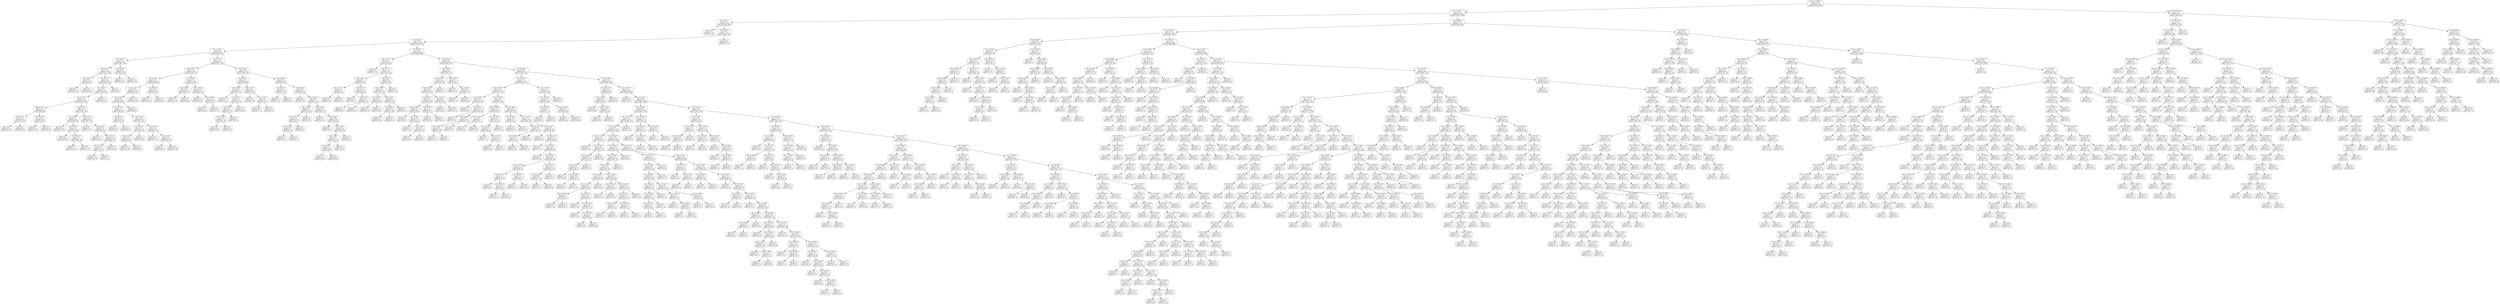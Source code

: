digraph Tree {
node [shape=box, style="rounded", color="black", fontname=helvetica] ;
edge [fontname=helvetica] ;
0 [label="rain <= 1702.0\ngini = 0.5\nsamples = 3346\nvalue = [2599, 2613]"] ;
1 [label="rain <= 363.5\ngini = 0.5\nsamples = 2689\nvalue = [2501, 1686]"] ;
0 -> 1 [labeldistance=2.5, labelangle=45, headlabel="True"] ;
2 [label="rain <= 11.5\ngini = 0.5\nsamples = 1550\nvalue = [1592, 831]"] ;
1 -> 2 ;
3 [label="gini = 0.5\nsamples = 33\nvalue = [23, 38]"] ;
2 -> 3 ;
4 [label="rain <= 359.5\ngini = 0.4\nsamples = 1517\nvalue = [1569, 793]"] ;
2 -> 4 ;
5 [label="rain <= 71.5\ngini = 0.4\nsamples = 1508\nvalue = [1556, 793]"] ;
4 -> 5 ;
6 [label="rain <= 30.5\ngini = 0.4\nsamples = 610\nvalue = [664, 303]"] ;
5 -> 6 ;
7 [label="rain <= 28.5\ngini = 0.5\nsamples = 291\nvalue = [287, 169]"] ;
6 -> 7 ;
8 [label="rain <= 13.5\ngini = 0.5\nsamples = 266\nvalue = [271, 150]"] ;
7 -> 8 ;
9 [label="rain <= 12.5\ngini = 0.5\nsamples = 39\nvalue = [33, 27]"] ;
8 -> 9 ;
10 [label="gini = 0.5\nsamples = 23\nvalue = [23, 12]"] ;
9 -> 10 ;
11 [label="gini = 0.5\nsamples = 16\nvalue = [10, 15]"] ;
9 -> 11 ;
12 [label="rain <= 27.5\ngini = 0.4\nsamples = 227\nvalue = [238, 123]"] ;
8 -> 12 ;
13 [label="rain <= 26.5\ngini = 0.5\nsamples = 220\nvalue = [229, 121]"] ;
12 -> 13 ;
14 [label="rain <= 17.5\ngini = 0.4\nsamples = 205\nvalue = [216, 108]"] ;
13 -> 14 ;
15 [label="rain <= 15.5\ngini = 0.4\nsamples = 62\nvalue = [69, 29]"] ;
14 -> 15 ;
16 [label="rain <= 14.5\ngini = 0.5\nsamples = 34\nvalue = [33, 20]"] ;
15 -> 16 ;
17 [label="gini = 0.4\nsamples = 21\nvalue = [23, 11]"] ;
16 -> 17 ;
18 [label="gini = 0.5\nsamples = 13\nvalue = [10, 9]"] ;
16 -> 18 ;
19 [label="rain <= 16.5\ngini = 0.3\nsamples = 28\nvalue = [36, 9]"] ;
15 -> 19 ;
20 [label="gini = 0.3\nsamples = 13\nvalue = [19, 5]"] ;
19 -> 20 ;
21 [label="gini = 0.3\nsamples = 15\nvalue = [17, 4]"] ;
19 -> 21 ;
22 [label="rain <= 21.5\ngini = 0.5\nsamples = 143\nvalue = [147, 79]"] ;
14 -> 22 ;
23 [label="rain <= 18.5\ngini = 0.5\nsamples = 81\nvalue = [80, 50]"] ;
22 -> 23 ;
24 [label="gini = 0.5\nsamples = 20\nvalue = [22, 12]"] ;
23 -> 24 ;
25 [label="rain <= 19.5\ngini = 0.5\nsamples = 61\nvalue = [58, 38]"] ;
23 -> 25 ;
26 [label="gini = 0.5\nsamples = 28\nvalue = [28, 20]"] ;
25 -> 26 ;
27 [label="rain <= 20.5\ngini = 0.5\nsamples = 33\nvalue = [30, 18]"] ;
25 -> 27 ;
28 [label="gini = 0.5\nsamples = 21\nvalue = [19, 11]"] ;
27 -> 28 ;
29 [label="gini = 0.5\nsamples = 12\nvalue = [11, 7]"] ;
27 -> 29 ;
30 [label="rain <= 22.5\ngini = 0.4\nsamples = 62\nvalue = [67, 29]"] ;
22 -> 30 ;
31 [label="gini = 0.4\nsamples = 11\nvalue = [13, 5]"] ;
30 -> 31 ;
32 [label="rain <= 23.5\ngini = 0.4\nsamples = 51\nvalue = [54, 24]"] ;
30 -> 32 ;
33 [label="gini = 0.4\nsamples = 13\nvalue = [14, 7]"] ;
32 -> 33 ;
34 [label="rain <= 25.5\ngini = 0.4\nsamples = 38\nvalue = [40, 17]"] ;
32 -> 34 ;
35 [label="rain <= 24.5\ngini = 0.4\nsamples = 21\nvalue = [22, 9]"] ;
34 -> 35 ;
36 [label="gini = 0.4\nsamples = 14\nvalue = [16, 7]"] ;
35 -> 36 ;
37 [label="gini = 0.4\nsamples = 7\nvalue = [6, 2]"] ;
35 -> 37 ;
38 [label="gini = 0.4\nsamples = 17\nvalue = [18, 8]"] ;
34 -> 38 ;
39 [label="gini = 0.5\nsamples = 15\nvalue = [13, 13]"] ;
13 -> 39 ;
40 [label="gini = 0.3\nsamples = 7\nvalue = [9, 2]"] ;
12 -> 40 ;
41 [label="rain <= 29.5\ngini = 0.5\nsamples = 25\nvalue = [16, 19]"] ;
7 -> 41 ;
42 [label="gini = 0.5\nsamples = 11\nvalue = [7, 8]"] ;
41 -> 42 ;
43 [label="gini = 0.5\nsamples = 14\nvalue = [9, 11]"] ;
41 -> 43 ;
44 [label="rain <= 47.5\ngini = 0.4\nsamples = 319\nvalue = [377, 134]"] ;
6 -> 44 ;
45 [label="rain <= 42.5\ngini = 0.4\nsamples = 163\nvalue = [191, 79]"] ;
44 -> 45 ;
46 [label="rain <= 40.5\ngini = 0.4\nsamples = 122\nvalue = [148, 50]"] ;
45 -> 46 ;
47 [label="rain <= 39.5\ngini = 0.4\nsamples = 100\nvalue = [118, 47]"] ;
46 -> 47 ;
48 [label="rain <= 38.5\ngini = 0.4\nsamples = 86\nvalue = [108, 35]"] ;
47 -> 48 ;
49 [label="rain <= 32.5\ngini = 0.4\nsamples = 78\nvalue = [94, 35]"] ;
48 -> 49 ;
50 [label="rain <= 31.5\ngini = 0.3\nsamples = 19\nvalue = [23, 4]"] ;
49 -> 50 ;
51 [label="gini = 0.4\nsamples = 8\nvalue = [8, 3]"] ;
50 -> 51 ;
52 [label="gini = 0.1\nsamples = 11\nvalue = [15, 1]"] ;
50 -> 52 ;
53 [label="rain <= 35.5\ngini = 0.4\nsamples = 59\nvalue = [71, 31]"] ;
49 -> 53 ;
54 [label="rain <= 34.5\ngini = 0.5\nsamples = 29\nvalue = [29, 19]"] ;
53 -> 54 ;
55 [label="rain <= 33.5\ngini = 0.4\nsamples = 19\nvalue = [20, 8]"] ;
54 -> 55 ;
56 [label="gini = 0.4\nsamples = 12\nvalue = [12, 6]"] ;
55 -> 56 ;
57 [label="gini = 0.3\nsamples = 7\nvalue = [8, 2]"] ;
55 -> 57 ;
58 [label="gini = 0.5\nsamples = 10\nvalue = [9, 11]"] ;
54 -> 58 ;
59 [label="rain <= 36.5\ngini = 0.3\nsamples = 30\nvalue = [42, 12]"] ;
53 -> 59 ;
60 [label="gini = 0.1\nsamples = 10\nvalue = [15, 1]"] ;
59 -> 60 ;
61 [label="rain <= 37.5\ngini = 0.4\nsamples = 20\nvalue = [27, 11]"] ;
59 -> 61 ;
62 [label="gini = 0.5\nsamples = 8\nvalue = [10, 7]"] ;
61 -> 62 ;
63 [label="gini = 0.3\nsamples = 12\nvalue = [17, 4]"] ;
61 -> 63 ;
64 [label="gini = 0.0\nsamples = 8\nvalue = [14, 0]"] ;
48 -> 64 ;
65 [label="gini = 0.5\nsamples = 14\nvalue = [10, 12]"] ;
47 -> 65 ;
66 [label="rain <= 41.5\ngini = 0.2\nsamples = 22\nvalue = [30, 3]"] ;
46 -> 66 ;
67 [label="gini = 0.1\nsamples = 12\nvalue = [19, 1]"] ;
66 -> 67 ;
68 [label="gini = 0.3\nsamples = 10\nvalue = [11, 2]"] ;
66 -> 68 ;
69 [label="rain <= 44.5\ngini = 0.5\nsamples = 41\nvalue = [43, 29]"] ;
45 -> 69 ;
70 [label="rain <= 43.5\ngini = 0.5\nsamples = 19\nvalue = [20, 17]"] ;
69 -> 70 ;
71 [label="gini = 0.5\nsamples = 11\nvalue = [12, 9]"] ;
70 -> 71 ;
72 [label="gini = 0.5\nsamples = 8\nvalue = [8, 8]"] ;
70 -> 72 ;
73 [label="rain <= 45.5\ngini = 0.5\nsamples = 22\nvalue = [23, 12]"] ;
69 -> 73 ;
74 [label="gini = 0.4\nsamples = 12\nvalue = [14, 5]"] ;
73 -> 74 ;
75 [label="rain <= 46.5\ngini = 0.5\nsamples = 10\nvalue = [9, 7]"] ;
73 -> 75 ;
76 [label="gini = 0.4\nsamples = 4\nvalue = [2, 4]"] ;
75 -> 76 ;
77 [label="gini = 0.4\nsamples = 6\nvalue = [7, 3]"] ;
75 -> 77 ;
78 [label="rain <= 56.5\ngini = 0.4\nsamples = 156\nvalue = [186, 55]"] ;
44 -> 78 ;
79 [label="rain <= 52.5\ngini = 0.2\nsamples = 62\nvalue = [90, 14]"] ;
78 -> 79 ;
80 [label="rain <= 48.5\ngini = 0.3\nsamples = 42\nvalue = [51, 11]"] ;
79 -> 80 ;
81 [label="gini = 0.2\nsamples = 7\nvalue = [11, 1]"] ;
80 -> 81 ;
82 [label="rain <= 51.5\ngini = 0.3\nsamples = 35\nvalue = [40, 10]"] ;
80 -> 82 ;
83 [label="rain <= 50.5\ngini = 0.4\nsamples = 23\nvalue = [21, 7]"] ;
82 -> 83 ;
84 [label="rain <= 49.5\ngini = 0.3\nsamples = 16\nvalue = [17, 4]"] ;
83 -> 84 ;
85 [label="gini = 0.4\nsamples = 10\nvalue = [10, 3]"] ;
84 -> 85 ;
86 [label="gini = 0.2\nsamples = 6\nvalue = [7, 1]"] ;
84 -> 86 ;
87 [label="gini = 0.5\nsamples = 7\nvalue = [4, 3]"] ;
83 -> 87 ;
88 [label="gini = 0.2\nsamples = 12\nvalue = [19, 3]"] ;
82 -> 88 ;
89 [label="rain <= 54.5\ngini = 0.1\nsamples = 20\nvalue = [39, 3]"] ;
79 -> 89 ;
90 [label="gini = 0.0\nsamples = 9\nvalue = [23, 0]"] ;
89 -> 90 ;
91 [label="rain <= 55.5\ngini = 0.3\nsamples = 11\nvalue = [16, 3]"] ;
89 -> 91 ;
92 [label="gini = 0.4\nsamples = 6\nvalue = [7, 3]"] ;
91 -> 92 ;
93 [label="gini = 0.0\nsamples = 5\nvalue = [9, 0]"] ;
91 -> 93 ;
94 [label="rain <= 58.5\ngini = 0.4\nsamples = 94\nvalue = [96, 41]"] ;
78 -> 94 ;
95 [label="rain <= 57.5\ngini = 0.5\nsamples = 15\nvalue = [7, 12]"] ;
94 -> 95 ;
96 [label="gini = 0.3\nsamples = 6\nvalue = [2, 7]"] ;
95 -> 96 ;
97 [label="gini = 0.5\nsamples = 9\nvalue = [5, 5]"] ;
95 -> 97 ;
98 [label="rain <= 60.5\ngini = 0.4\nsamples = 79\nvalue = [89, 29]"] ;
94 -> 98 ;
99 [label="gini = 0.0\nsamples = 8\nvalue = [12, 0]"] ;
98 -> 99 ;
100 [label="rain <= 64.5\ngini = 0.4\nsamples = 71\nvalue = [77, 29]"] ;
98 -> 100 ;
101 [label="rain <= 63.5\ngini = 0.5\nsamples = 17\nvalue = [13, 10]"] ;
100 -> 101 ;
102 [label="rain <= 62.5\ngini = 0.4\nsamples = 12\nvalue = [12, 5]"] ;
101 -> 102 ;
103 [label="rain <= 61.5\ngini = 0.3\nsamples = 7\nvalue = [7, 2]"] ;
102 -> 103 ;
104 [label="gini = 0.3\nsamples = 4\nvalue = [4, 1]"] ;
103 -> 104 ;
105 [label="gini = 0.4\nsamples = 3\nvalue = [3, 1]"] ;
103 -> 105 ;
106 [label="gini = 0.5\nsamples = 5\nvalue = [5, 3]"] ;
102 -> 106 ;
107 [label="gini = 0.3\nsamples = 5\nvalue = [1, 5]"] ;
101 -> 107 ;
108 [label="rain <= 65.5\ngini = 0.4\nsamples = 54\nvalue = [64, 19]"] ;
100 -> 108 ;
109 [label="gini = 0.0\nsamples = 9\nvalue = [18, 0]"] ;
108 -> 109 ;
110 [label="rain <= 66.5\ngini = 0.4\nsamples = 45\nvalue = [46, 19]"] ;
108 -> 110 ;
111 [label="gini = 0.5\nsamples = 7\nvalue = [5, 7]"] ;
110 -> 111 ;
112 [label="rain <= 70.5\ngini = 0.4\nsamples = 38\nvalue = [41, 12]"] ;
110 -> 112 ;
113 [label="rain <= 69.5\ngini = 0.4\nsamples = 33\nvalue = [32, 11]"] ;
112 -> 113 ;
114 [label="rain <= 67.5\ngini = 0.3\nsamples = 20\nvalue = [20, 4]"] ;
113 -> 114 ;
115 [label="gini = 0.4\nsamples = 12\nvalue = [10, 4]"] ;
114 -> 115 ;
116 [label="gini = 0.0\nsamples = 8\nvalue = [10, 0]"] ;
114 -> 116 ;
117 [label="gini = 0.5\nsamples = 13\nvalue = [12, 7]"] ;
113 -> 117 ;
118 [label="gini = 0.2\nsamples = 5\nvalue = [9, 1]"] ;
112 -> 118 ;
119 [label="rain <= 83.5\ngini = 0.5\nsamples = 898\nvalue = [892, 490]"] ;
5 -> 119 ;
120 [label="rain <= 72.5\ngini = 0.5\nsamples = 76\nvalue = [55, 63]"] ;
119 -> 120 ;
121 [label="gini = 0.2\nsamples = 6\nvalue = [2, 13]"] ;
120 -> 121 ;
122 [label="rain <= 77.5\ngini = 0.5\nsamples = 70\nvalue = [53, 50]"] ;
120 -> 122 ;
123 [label="rain <= 74.5\ngini = 0.4\nsamples = 25\nvalue = [30, 9]"] ;
122 -> 123 ;
124 [label="rain <= 73.5\ngini = 0.2\nsamples = 9\nvalue = [10, 1]"] ;
123 -> 124 ;
125 [label="gini = 0.4\nsamples = 4\nvalue = [3, 1]"] ;
124 -> 125 ;
126 [label="gini = 0.0\nsamples = 5\nvalue = [7, 0]"] ;
124 -> 126 ;
127 [label="rain <= 75.5\ngini = 0.4\nsamples = 16\nvalue = [20, 8]"] ;
123 -> 127 ;
128 [label="gini = 0.5\nsamples = 5\nvalue = [4, 5]"] ;
127 -> 128 ;
129 [label="rain <= 76.5\ngini = 0.3\nsamples = 11\nvalue = [16, 3]"] ;
127 -> 129 ;
130 [label="gini = 0.2\nsamples = 4\nvalue = [6, 1]"] ;
129 -> 130 ;
131 [label="gini = 0.3\nsamples = 7\nvalue = [10, 2]"] ;
129 -> 131 ;
132 [label="rain <= 82.5\ngini = 0.5\nsamples = 45\nvalue = [23, 41]"] ;
122 -> 132 ;
133 [label="rain <= 79.5\ngini = 0.4\nsamples = 37\nvalue = [16, 33]"] ;
132 -> 133 ;
134 [label="rain <= 78.5\ngini = 0.5\nsamples = 14\nvalue = [8, 10]"] ;
133 -> 134 ;
135 [label="gini = 0.5\nsamples = 6\nvalue = [4, 4]"] ;
134 -> 135 ;
136 [label="gini = 0.5\nsamples = 8\nvalue = [4, 6]"] ;
134 -> 136 ;
137 [label="rain <= 81.5\ngini = 0.4\nsamples = 23\nvalue = [8, 23]"] ;
133 -> 137 ;
138 [label="rain <= 80.5\ngini = 0.4\nsamples = 16\nvalue = [7, 16]"] ;
137 -> 138 ;
139 [label="gini = 0.4\nsamples = 11\nvalue = [4, 12]"] ;
138 -> 139 ;
140 [label="gini = 0.5\nsamples = 5\nvalue = [3, 4]"] ;
138 -> 140 ;
141 [label="gini = 0.2\nsamples = 7\nvalue = [1, 7]"] ;
137 -> 141 ;
142 [label="gini = 0.5\nsamples = 8\nvalue = [7, 8]"] ;
132 -> 142 ;
143 [label="rain <= 95.5\ngini = 0.4\nsamples = 822\nvalue = [837, 427]"] ;
119 -> 143 ;
144 [label="rain <= 92.5\ngini = 0.3\nsamples = 61\nvalue = [76, 17]"] ;
143 -> 144 ;
145 [label="rain <= 91.5\ngini = 0.3\nsamples = 49\nvalue = [57, 16]"] ;
144 -> 145 ;
146 [label="rain <= 89.5\ngini = 0.3\nsamples = 45\nvalue = [55, 13]"] ;
145 -> 146 ;
147 [label="rain <= 87.5\ngini = 0.3\nsamples = 36\nvalue = [45, 9]"] ;
146 -> 147 ;
148 [label="rain <= 84.5\ngini = 0.3\nsamples = 25\nvalue = [28, 8]"] ;
147 -> 148 ;
149 [label="gini = 0.3\nsamples = 8\nvalue = [9, 2]"] ;
148 -> 149 ;
150 [label="rain <= 85.5\ngini = 0.4\nsamples = 17\nvalue = [19, 6]"] ;
148 -> 150 ;
151 [label="gini = 0.4\nsamples = 7\nvalue = [7, 3]"] ;
150 -> 151 ;
152 [label="rain <= 86.5\ngini = 0.3\nsamples = 10\nvalue = [12, 3]"] ;
150 -> 152 ;
153 [label="gini = 0.0\nsamples = 2\nvalue = [2, 0]"] ;
152 -> 153 ;
154 [label="gini = 0.4\nsamples = 8\nvalue = [10, 3]"] ;
152 -> 154 ;
155 [label="rain <= 88.5\ngini = 0.1\nsamples = 11\nvalue = [17, 1]"] ;
147 -> 155 ;
156 [label="gini = 0.2\nsamples = 6\nvalue = [9, 1]"] ;
155 -> 156 ;
157 [label="gini = 0.0\nsamples = 5\nvalue = [8, 0]"] ;
155 -> 157 ;
158 [label="rain <= 90.5\ngini = 0.4\nsamples = 9\nvalue = [10, 4]"] ;
146 -> 158 ;
159 [label="gini = 0.4\nsamples = 5\nvalue = [6, 2]"] ;
158 -> 159 ;
160 [label="gini = 0.4\nsamples = 4\nvalue = [4, 2]"] ;
158 -> 160 ;
161 [label="gini = 0.5\nsamples = 4\nvalue = [2, 3]"] ;
145 -> 161 ;
162 [label="rain <= 93.5\ngini = 0.1\nsamples = 12\nvalue = [19, 1]"] ;
144 -> 162 ;
163 [label="gini = 0.0\nsamples = 4\nvalue = [8, 0]"] ;
162 -> 163 ;
164 [label="rain <= 94.5\ngini = 0.2\nsamples = 8\nvalue = [11, 1]"] ;
162 -> 164 ;
165 [label="gini = 0.2\nsamples = 5\nvalue = [7, 1]"] ;
164 -> 165 ;
166 [label="gini = 0.0\nsamples = 3\nvalue = [4, 0]"] ;
164 -> 166 ;
167 [label="rain <= 128.5\ngini = 0.5\nsamples = 761\nvalue = [761, 410]"] ;
143 -> 167 ;
168 [label="rain <= 122.5\ngini = 0.5\nsamples = 148\nvalue = [126, 111]"] ;
167 -> 168 ;
169 [label="rain <= 100.5\ngini = 0.5\nsamples = 116\nvalue = [113, 77]"] ;
168 -> 169 ;
170 [label="rain <= 96.5\ngini = 0.5\nsamples = 24\nvalue = [14, 23]"] ;
169 -> 170 ;
171 [label="gini = 0.5\nsamples = 5\nvalue = [4, 4]"] ;
170 -> 171 ;
172 [label="rain <= 97.5\ngini = 0.5\nsamples = 19\nvalue = [10, 19]"] ;
170 -> 172 ;
173 [label="gini = 0.3\nsamples = 4\nvalue = [1, 5]"] ;
172 -> 173 ;
174 [label="rain <= 99.5\ngini = 0.5\nsamples = 15\nvalue = [9, 14]"] ;
172 -> 174 ;
175 [label="rain <= 98.5\ngini = 0.5\nsamples = 10\nvalue = [7, 9]"] ;
174 -> 175 ;
176 [label="gini = 0.5\nsamples = 3\nvalue = [2, 2]"] ;
175 -> 176 ;
177 [label="gini = 0.5\nsamples = 7\nvalue = [5, 7]"] ;
175 -> 177 ;
178 [label="gini = 0.4\nsamples = 5\nvalue = [2, 5]"] ;
174 -> 178 ;
179 [label="rain <= 106.5\ngini = 0.5\nsamples = 92\nvalue = [99, 54]"] ;
169 -> 179 ;
180 [label="rain <= 102.5\ngini = 0.3\nsamples = 24\nvalue = [32, 7]"] ;
179 -> 180 ;
181 [label="rain <= 101.5\ngini = 0.2\nsamples = 7\nvalue = [11, 1]"] ;
180 -> 181 ;
182 [label="gini = 0.3\nsamples = 3\nvalue = [4, 1]"] ;
181 -> 182 ;
183 [label="gini = 0.0\nsamples = 4\nvalue = [7, 0]"] ;
181 -> 183 ;
184 [label="rain <= 105.5\ngini = 0.3\nsamples = 17\nvalue = [21, 6]"] ;
180 -> 184 ;
185 [label="rain <= 103.5\ngini = 0.4\nsamples = 15\nvalue = [18, 6]"] ;
184 -> 185 ;
186 [label="gini = 0.4\nsamples = 7\nvalue = [7, 3]"] ;
185 -> 186 ;
187 [label="rain <= 104.5\ngini = 0.3\nsamples = 8\nvalue = [11, 3]"] ;
185 -> 187 ;
188 [label="gini = 0.3\nsamples = 5\nvalue = [8, 2]"] ;
187 -> 188 ;
189 [label="gini = 0.4\nsamples = 3\nvalue = [3, 1]"] ;
187 -> 189 ;
190 [label="gini = 0.0\nsamples = 2\nvalue = [3, 0]"] ;
184 -> 190 ;
191 [label="rain <= 108.5\ngini = 0.5\nsamples = 68\nvalue = [67, 47]"] ;
179 -> 191 ;
192 [label="rain <= 107.5\ngini = 0.4\nsamples = 4\nvalue = [2, 4]"] ;
191 -> 192 ;
193 [label="gini = 0.5\nsamples = 2\nvalue = [1, 1]"] ;
192 -> 193 ;
194 [label="gini = 0.4\nsamples = 2\nvalue = [1, 3]"] ;
192 -> 194 ;
195 [label="rain <= 111.5\ngini = 0.5\nsamples = 64\nvalue = [65, 43]"] ;
191 -> 195 ;
196 [label="rain <= 110.5\ngini = 0.4\nsamples = 15\nvalue = [19, 7]"] ;
195 -> 196 ;
197 [label="rain <= 109.5\ngini = 0.5\nsamples = 9\nvalue = [9, 5]"] ;
196 -> 197 ;
198 [label="gini = 0.5\nsamples = 3\nvalue = [3, 2]"] ;
197 -> 198 ;
199 [label="gini = 0.4\nsamples = 6\nvalue = [6, 3]"] ;
197 -> 199 ;
200 [label="gini = 0.3\nsamples = 6\nvalue = [10, 2]"] ;
196 -> 200 ;
201 [label="rain <= 112.5\ngini = 0.5\nsamples = 49\nvalue = [46, 36]"] ;
195 -> 201 ;
202 [label="gini = 0.2\nsamples = 8\nvalue = [1, 9]"] ;
201 -> 202 ;
203 [label="rain <= 113.5\ngini = 0.5\nsamples = 41\nvalue = [45, 27]"] ;
201 -> 203 ;
204 [label="gini = 0.2\nsamples = 5\nvalue = [7, 1]"] ;
203 -> 204 ;
205 [label="rain <= 114.5\ngini = 0.5\nsamples = 36\nvalue = [38, 26]"] ;
203 -> 205 ;
206 [label="gini = 0.4\nsamples = 4\nvalue = [2, 6]"] ;
205 -> 206 ;
207 [label="rain <= 119.5\ngini = 0.5\nsamples = 32\nvalue = [36, 20]"] ;
205 -> 207 ;
208 [label="rain <= 117.5\ngini = 0.4\nsamples = 16\nvalue = [22, 8]"] ;
207 -> 208 ;
209 [label="rain <= 115.5\ngini = 0.5\nsamples = 10\nvalue = [12, 7]"] ;
208 -> 209 ;
210 [label="gini = 0.5\nsamples = 5\nvalue = [6, 4]"] ;
209 -> 210 ;
211 [label="rain <= 116.5\ngini = 0.4\nsamples = 5\nvalue = [6, 3]"] ;
209 -> 211 ;
212 [label="gini = 0.0\nsamples = 1\nvalue = [1, 0]"] ;
211 -> 212 ;
213 [label="gini = 0.5\nsamples = 4\nvalue = [5, 3]"] ;
211 -> 213 ;
214 [label="rain <= 118.5\ngini = 0.2\nsamples = 6\nvalue = [10, 1]"] ;
208 -> 214 ;
215 [label="gini = 0.3\nsamples = 3\nvalue = [5, 1]"] ;
214 -> 215 ;
216 [label="gini = 0.0\nsamples = 3\nvalue = [5, 0]"] ;
214 -> 216 ;
217 [label="rain <= 121.5\ngini = 0.5\nsamples = 16\nvalue = [14, 12]"] ;
207 -> 217 ;
218 [label="rain <= 120.5\ngini = 0.5\nsamples = 13\nvalue = [11, 10]"] ;
217 -> 218 ;
219 [label="gini = 0.5\nsamples = 4\nvalue = [3, 3]"] ;
218 -> 219 ;
220 [label="gini = 0.5\nsamples = 9\nvalue = [8, 7]"] ;
218 -> 220 ;
221 [label="gini = 0.5\nsamples = 3\nvalue = [3, 2]"] ;
217 -> 221 ;
222 [label="rain <= 127.5\ngini = 0.4\nsamples = 32\nvalue = [13, 34]"] ;
168 -> 222 ;
223 [label="rain <= 124.5\ngini = 0.4\nsamples = 28\nvalue = [10, 32]"] ;
222 -> 223 ;
224 [label="rain <= 123.5\ngini = 0.5\nsamples = 5\nvalue = [2, 3]"] ;
223 -> 224 ;
225 [label="gini = 0.0\nsamples = 2\nvalue = [0, 2]"] ;
224 -> 225 ;
226 [label="gini = 0.4\nsamples = 3\nvalue = [2, 1]"] ;
224 -> 226 ;
227 [label="rain <= 126.5\ngini = 0.3\nsamples = 23\nvalue = [8, 29]"] ;
223 -> 227 ;
228 [label="gini = 0.0\nsamples = 2\nvalue = [0, 4]"] ;
227 -> 228 ;
229 [label="gini = 0.4\nsamples = 21\nvalue = [8, 25]"] ;
227 -> 229 ;
230 [label="gini = 0.5\nsamples = 4\nvalue = [3, 2]"] ;
222 -> 230 ;
231 [label="rain <= 135.5\ngini = 0.4\nsamples = 613\nvalue = [635, 299]"] ;
167 -> 231 ;
232 [label="rain <= 131.5\ngini = 0.3\nsamples = 24\nvalue = [26, 5]"] ;
231 -> 232 ;
233 [label="rain <= 129.5\ngini = 0.3\nsamples = 18\nvalue = [18, 5]"] ;
232 -> 233 ;
234 [label="gini = 0.0\nsamples = 5\nvalue = [6, 0]"] ;
233 -> 234 ;
235 [label="rain <= 130.5\ngini = 0.4\nsamples = 13\nvalue = [12, 5]"] ;
233 -> 235 ;
236 [label="gini = 0.4\nsamples = 6\nvalue = [6, 2]"] ;
235 -> 236 ;
237 [label="gini = 0.4\nsamples = 7\nvalue = [6, 3]"] ;
235 -> 237 ;
238 [label="gini = 0.0\nsamples = 6\nvalue = [8, 0]"] ;
232 -> 238 ;
239 [label="rain <= 136.5\ngini = 0.4\nsamples = 589\nvalue = [609, 294]"] ;
231 -> 239 ;
240 [label="gini = 0.4\nsamples = 4\nvalue = [2, 5]"] ;
239 -> 240 ;
241 [label="rain <= 215.5\ngini = 0.4\nsamples = 585\nvalue = [607, 289]"] ;
239 -> 241 ;
242 [label="rain <= 208.5\ngini = 0.4\nsamples = 238\nvalue = [265, 109]"] ;
241 -> 242 ;
243 [label="rain <= 207.5\ngini = 0.4\nsamples = 223\nvalue = [246, 107]"] ;
242 -> 243 ;
244 [label="rain <= 143.5\ngini = 0.4\nsamples = 221\nvalue = [245, 105]"] ;
243 -> 244 ;
245 [label="rain <= 137.5\ngini = 0.5\nsamples = 20\nvalue = [16, 11]"] ;
244 -> 245 ;
246 [label="gini = 0.0\nsamples = 1\nvalue = [3, 0]"] ;
245 -> 246 ;
247 [label="rain <= 142.5\ngini = 0.5\nsamples = 19\nvalue = [13, 11]"] ;
245 -> 247 ;
248 [label="rain <= 141.5\ngini = 0.5\nsamples = 14\nvalue = [10, 7]"] ;
247 -> 248 ;
249 [label="rain <= 139.0\ngini = 0.5\nsamples = 12\nvalue = [8, 7]"] ;
248 -> 249 ;
250 [label="gini = 0.4\nsamples = 4\nvalue = [4, 2]"] ;
249 -> 250 ;
251 [label="rain <= 140.5\ngini = 0.5\nsamples = 8\nvalue = [4, 5]"] ;
249 -> 251 ;
252 [label="gini = 0.5\nsamples = 4\nvalue = [2, 2]"] ;
251 -> 252 ;
253 [label="gini = 0.5\nsamples = 4\nvalue = [2, 3]"] ;
251 -> 253 ;
254 [label="gini = 0.0\nsamples = 2\nvalue = [2, 0]"] ;
248 -> 254 ;
255 [label="gini = 0.5\nsamples = 5\nvalue = [3, 4]"] ;
247 -> 255 ;
256 [label="rain <= 160.5\ngini = 0.4\nsamples = 201\nvalue = [229, 94]"] ;
244 -> 256 ;
257 [label="rain <= 159.5\ngini = 0.3\nsamples = 54\nvalue = [66, 18]"] ;
256 -> 257 ;
258 [label="rain <= 158.5\ngini = 0.4\nsamples = 50\nvalue = [60, 18]"] ;
257 -> 258 ;
259 [label="rain <= 151.5\ngini = 0.3\nsamples = 47\nvalue = [58, 16]"] ;
258 -> 259 ;
260 [label="rain <= 150.5\ngini = 0.3\nsamples = 24\nvalue = [30, 6]"] ;
259 -> 260 ;
261 [label="rain <= 145.5\ngini = 0.3\nsamples = 20\nvalue = [22, 6]"] ;
260 -> 261 ;
262 [label="rain <= 144.5\ngini = 0.4\nsamples = 5\nvalue = [4, 2]"] ;
261 -> 262 ;
263 [label="gini = 0.0\nsamples = 2\nvalue = [2, 0]"] ;
262 -> 263 ;
264 [label="gini = 0.5\nsamples = 3\nvalue = [2, 2]"] ;
262 -> 264 ;
265 [label="rain <= 146.5\ngini = 0.3\nsamples = 15\nvalue = [18, 4]"] ;
261 -> 265 ;
266 [label="gini = 0.0\nsamples = 3\nvalue = [5, 0]"] ;
265 -> 266 ;
267 [label="rain <= 147.5\ngini = 0.4\nsamples = 12\nvalue = [13, 4]"] ;
265 -> 267 ;
268 [label="gini = 0.5\nsamples = 5\nvalue = [3, 2]"] ;
267 -> 268 ;
269 [label="rain <= 149.5\ngini = 0.3\nsamples = 7\nvalue = [10, 2]"] ;
267 -> 269 ;
270 [label="gini = 0.0\nsamples = 4\nvalue = [4, 0]"] ;
269 -> 270 ;
271 [label="gini = 0.4\nsamples = 3\nvalue = [6, 2]"] ;
269 -> 271 ;
272 [label="gini = 0.0\nsamples = 4\nvalue = [8, 0]"] ;
260 -> 272 ;
273 [label="rain <= 153.5\ngini = 0.4\nsamples = 23\nvalue = [28, 10]"] ;
259 -> 273 ;
274 [label="rain <= 152.5\ngini = 0.5\nsamples = 9\nvalue = [12, 7]"] ;
273 -> 274 ;
275 [label="gini = 0.5\nsamples = 3\nvalue = [2, 2]"] ;
274 -> 275 ;
276 [label="gini = 0.4\nsamples = 6\nvalue = [10, 5]"] ;
274 -> 276 ;
277 [label="rain <= 157.5\ngini = 0.3\nsamples = 14\nvalue = [16, 3]"] ;
273 -> 277 ;
278 [label="rain <= 155.5\ngini = 0.3\nsamples = 12\nvalue = [13, 3]"] ;
277 -> 278 ;
279 [label="rain <= 154.5\ngini = 0.3\nsamples = 7\nvalue = [7, 2]"] ;
278 -> 279 ;
280 [label="gini = 0.3\nsamples = 4\nvalue = [4, 1]"] ;
279 -> 280 ;
281 [label="gini = 0.4\nsamples = 3\nvalue = [3, 1]"] ;
279 -> 281 ;
282 [label="rain <= 156.5\ngini = 0.2\nsamples = 5\nvalue = [6, 1]"] ;
278 -> 282 ;
283 [label="gini = 0.0\nsamples = 2\nvalue = [2, 0]"] ;
282 -> 283 ;
284 [label="gini = 0.3\nsamples = 3\nvalue = [4, 1]"] ;
282 -> 284 ;
285 [label="gini = 0.0\nsamples = 2\nvalue = [3, 0]"] ;
277 -> 285 ;
286 [label="gini = 0.5\nsamples = 3\nvalue = [2, 2]"] ;
258 -> 286 ;
287 [label="gini = 0.0\nsamples = 4\nvalue = [6, 0]"] ;
257 -> 287 ;
288 [label="rain <= 172.5\ngini = 0.4\nsamples = 147\nvalue = [163, 76]"] ;
256 -> 288 ;
289 [label="rain <= 171.5\ngini = 0.5\nsamples = 39\nvalue = [35, 27]"] ;
288 -> 289 ;
290 [label="rain <= 169.5\ngini = 0.5\nsamples = 32\nvalue = [32, 19]"] ;
289 -> 290 ;
291 [label="rain <= 164.5\ngini = 0.5\nsamples = 29\nvalue = [27, 19]"] ;
290 -> 291 ;
292 [label="rain <= 163.5\ngini = 0.4\nsamples = 14\nvalue = [16, 7]"] ;
291 -> 292 ;
293 [label="rain <= 162.5\ngini = 0.5\nsamples = 11\nvalue = [11, 7]"] ;
292 -> 293 ;
294 [label="rain <= 161.5\ngini = 0.5\nsamples = 8\nvalue = [8, 6]"] ;
293 -> 294 ;
295 [label="gini = 0.5\nsamples = 5\nvalue = [5, 4]"] ;
294 -> 295 ;
296 [label="gini = 0.5\nsamples = 3\nvalue = [3, 2]"] ;
294 -> 296 ;
297 [label="gini = 0.4\nsamples = 3\nvalue = [3, 1]"] ;
293 -> 297 ;
298 [label="gini = 0.0\nsamples = 3\nvalue = [5, 0]"] ;
292 -> 298 ;
299 [label="rain <= 167.5\ngini = 0.5\nsamples = 15\nvalue = [11, 12]"] ;
291 -> 299 ;
300 [label="rain <= 165.5\ngini = 0.5\nsamples = 6\nvalue = [5, 4]"] ;
299 -> 300 ;
301 [label="gini = 0.4\nsamples = 2\nvalue = [1, 2]"] ;
300 -> 301 ;
302 [label="rain <= 166.5\ngini = 0.4\nsamples = 4\nvalue = [4, 2]"] ;
300 -> 302 ;
303 [label="gini = 0.5\nsamples = 3\nvalue = [3, 2]"] ;
302 -> 303 ;
304 [label="gini = 0.0\nsamples = 1\nvalue = [1, 0]"] ;
302 -> 304 ;
305 [label="rain <= 168.5\ngini = 0.5\nsamples = 9\nvalue = [6, 8]"] ;
299 -> 305 ;
306 [label="gini = 0.5\nsamples = 4\nvalue = [2, 3]"] ;
305 -> 306 ;
307 [label="gini = 0.5\nsamples = 5\nvalue = [4, 5]"] ;
305 -> 307 ;
308 [label="gini = 0.0\nsamples = 3\nvalue = [5, 0]"] ;
290 -> 308 ;
309 [label="gini = 0.4\nsamples = 7\nvalue = [3, 8]"] ;
289 -> 309 ;
310 [label="rain <= 177.5\ngini = 0.4\nsamples = 108\nvalue = [128, 49]"] ;
288 -> 310 ;
311 [label="rain <= 173.5\ngini = 0.2\nsamples = 15\nvalue = [19, 2]"] ;
310 -> 311 ;
312 [label="gini = 0.4\nsamples = 3\nvalue = [2, 1]"] ;
311 -> 312 ;
313 [label="rain <= 176.5\ngini = 0.1\nsamples = 12\nvalue = [17, 1]"] ;
311 -> 313 ;
314 [label="gini = 0.0\nsamples = 7\nvalue = [12, 0]"] ;
313 -> 314 ;
315 [label="gini = 0.3\nsamples = 5\nvalue = [5, 1]"] ;
313 -> 315 ;
316 [label="rain <= 179.5\ngini = 0.4\nsamples = 93\nvalue = [109, 47]"] ;
310 -> 316 ;
317 [label="rain <= 178.5\ngini = 0.5\nsamples = 10\nvalue = [9, 10]"] ;
316 -> 317 ;
318 [label="gini = 0.4\nsamples = 5\nvalue = [7, 3]"] ;
317 -> 318 ;
319 [label="gini = 0.3\nsamples = 5\nvalue = [2, 7]"] ;
317 -> 319 ;
320 [label="rain <= 182.5\ngini = 0.4\nsamples = 83\nvalue = [100, 37]"] ;
316 -> 320 ;
321 [label="gini = 0.0\nsamples = 5\nvalue = [11, 0]"] ;
320 -> 321 ;
322 [label="rain <= 184.5\ngini = 0.4\nsamples = 78\nvalue = [89, 37]"] ;
320 -> 322 ;
323 [label="rain <= 183.5\ngini = 0.5\nsamples = 6\nvalue = [5, 7]"] ;
322 -> 323 ;
324 [label="gini = 0.5\nsamples = 4\nvalue = [2, 3]"] ;
323 -> 324 ;
325 [label="gini = 0.5\nsamples = 2\nvalue = [3, 4]"] ;
323 -> 325 ;
326 [label="rain <= 187.5\ngini = 0.4\nsamples = 72\nvalue = [84, 30]"] ;
322 -> 326 ;
327 [label="gini = 0.0\nsamples = 5\nvalue = [7, 0]"] ;
326 -> 327 ;
328 [label="rain <= 190.5\ngini = 0.4\nsamples = 67\nvalue = [77, 30]"] ;
326 -> 328 ;
329 [label="rain <= 189.5\ngini = 0.5\nsamples = 11\nvalue = [10, 7]"] ;
328 -> 329 ;
330 [label="rain <= 188.5\ngini = 0.4\nsamples = 9\nvalue = [10, 3]"] ;
329 -> 330 ;
331 [label="gini = 0.4\nsamples = 5\nvalue = [5, 2]"] ;
330 -> 331 ;
332 [label="gini = 0.3\nsamples = 4\nvalue = [5, 1]"] ;
330 -> 332 ;
333 [label="gini = 0.0\nsamples = 2\nvalue = [0, 4]"] ;
329 -> 333 ;
334 [label="rain <= 196.5\ngini = 0.4\nsamples = 56\nvalue = [67, 23]"] ;
328 -> 334 ;
335 [label="rain <= 192.5\ngini = 0.3\nsamples = 18\nvalue = [23, 4]"] ;
334 -> 335 ;
336 [label="gini = 0.0\nsamples = 4\nvalue = [5, 0]"] ;
335 -> 336 ;
337 [label="rain <= 195.5\ngini = 0.3\nsamples = 14\nvalue = [18, 4]"] ;
335 -> 337 ;
338 [label="rain <= 193.5\ngini = 0.4\nsamples = 11\nvalue = [13, 4]"] ;
337 -> 338 ;
339 [label="gini = 0.2\nsamples = 4\nvalue = [6, 1]"] ;
338 -> 339 ;
340 [label="rain <= 194.5\ngini = 0.4\nsamples = 7\nvalue = [7, 3]"] ;
338 -> 340 ;
341 [label="gini = 0.5\nsamples = 3\nvalue = [3, 2]"] ;
340 -> 341 ;
342 [label="gini = 0.3\nsamples = 4\nvalue = [4, 1]"] ;
340 -> 342 ;
343 [label="gini = 0.0\nsamples = 3\nvalue = [5, 0]"] ;
337 -> 343 ;
344 [label="rain <= 197.5\ngini = 0.4\nsamples = 38\nvalue = [44, 19]"] ;
334 -> 344 ;
345 [label="gini = 0.0\nsamples = 2\nvalue = [0, 2]"] ;
344 -> 345 ;
346 [label="rain <= 200.5\ngini = 0.4\nsamples = 36\nvalue = [44, 17]"] ;
344 -> 346 ;
347 [label="rain <= 198.5\ngini = 0.5\nsamples = 9\nvalue = [6, 5]"] ;
346 -> 347 ;
348 [label="gini = 0.4\nsamples = 3\nvalue = [2, 1]"] ;
347 -> 348 ;
349 [label="rain <= 199.5\ngini = 0.5\nsamples = 6\nvalue = [4, 4]"] ;
347 -> 349 ;
350 [label="gini = 0.4\nsamples = 3\nvalue = [1, 2]"] ;
349 -> 350 ;
351 [label="gini = 0.5\nsamples = 3\nvalue = [3, 2]"] ;
349 -> 351 ;
352 [label="rain <= 205.5\ngini = 0.4\nsamples = 27\nvalue = [38, 12]"] ;
346 -> 352 ;
353 [label="rain <= 201.5\ngini = 0.3\nsamples = 16\nvalue = [23, 4]"] ;
352 -> 353 ;
354 [label="gini = 0.0\nsamples = 2\nvalue = [5, 0]"] ;
353 -> 354 ;
355 [label="rain <= 202.5\ngini = 0.3\nsamples = 14\nvalue = [18, 4]"] ;
353 -> 355 ;
356 [label="gini = 0.5\nsamples = 3\nvalue = [3, 2]"] ;
355 -> 356 ;
357 [label="rain <= 203.5\ngini = 0.2\nsamples = 11\nvalue = [15, 2]"] ;
355 -> 357 ;
358 [label="gini = 0.0\nsamples = 2\nvalue = [2, 0]"] ;
357 -> 358 ;
359 [label="rain <= 204.5\ngini = 0.2\nsamples = 9\nvalue = [13, 2]"] ;
357 -> 359 ;
360 [label="gini = 0.2\nsamples = 4\nvalue = [7, 1]"] ;
359 -> 360 ;
361 [label="gini = 0.2\nsamples = 5\nvalue = [6, 1]"] ;
359 -> 361 ;
362 [label="rain <= 206.5\ngini = 0.5\nsamples = 11\nvalue = [15, 8]"] ;
352 -> 362 ;
363 [label="gini = 0.4\nsamples = 7\nvalue = [10, 5]"] ;
362 -> 363 ;
364 [label="gini = 0.5\nsamples = 4\nvalue = [5, 3]"] ;
362 -> 364 ;
365 [label="gini = 0.4\nsamples = 2\nvalue = [1, 2]"] ;
243 -> 365 ;
366 [label="rain <= 213.5\ngini = 0.2\nsamples = 15\nvalue = [19, 2]"] ;
242 -> 366 ;
367 [label="rain <= 211.5\ngini = 0.1\nsamples = 11\nvalue = [16, 1]"] ;
366 -> 367 ;
368 [label="gini = 0.0\nsamples = 4\nvalue = [7, 0]"] ;
367 -> 368 ;
369 [label="rain <= 212.5\ngini = 0.2\nsamples = 7\nvalue = [9, 1]"] ;
367 -> 369 ;
370 [label="gini = 0.3\nsamples = 3\nvalue = [4, 1]"] ;
369 -> 370 ;
371 [label="gini = 0.0\nsamples = 4\nvalue = [5, 0]"] ;
369 -> 371 ;
372 [label="rain <= 214.5\ngini = 0.4\nsamples = 4\nvalue = [3, 1]"] ;
366 -> 372 ;
373 [label="gini = 0.5\nsamples = 2\nvalue = [1, 1]"] ;
372 -> 373 ;
374 [label="gini = 0.0\nsamples = 2\nvalue = [2, 0]"] ;
372 -> 374 ;
375 [label="rain <= 227.5\ngini = 0.5\nsamples = 347\nvalue = [342, 180]"] ;
241 -> 375 ;
376 [label="rain <= 218.5\ngini = 0.5\nsamples = 30\nvalue = [19, 20]"] ;
375 -> 376 ;
377 [label="rain <= 217.5\ngini = 0.5\nsamples = 7\nvalue = [7, 4]"] ;
376 -> 377 ;
378 [label="rain <= 216.5\ngini = 0.5\nsamples = 5\nvalue = [5, 4]"] ;
377 -> 378 ;
379 [label="gini = 0.4\nsamples = 3\nvalue = [4, 2]"] ;
378 -> 379 ;
380 [label="gini = 0.4\nsamples = 2\nvalue = [1, 2]"] ;
378 -> 380 ;
381 [label="gini = 0.0\nsamples = 2\nvalue = [2, 0]"] ;
377 -> 381 ;
382 [label="rain <= 223.5\ngini = 0.5\nsamples = 23\nvalue = [12, 16]"] ;
376 -> 382 ;
383 [label="rain <= 220.0\ngini = 0.5\nsamples = 10\nvalue = [5, 9]"] ;
382 -> 383 ;
384 [label="gini = 0.5\nsamples = 7\nvalue = [5, 5]"] ;
383 -> 384 ;
385 [label="gini = 0.0\nsamples = 3\nvalue = [0, 4]"] ;
383 -> 385 ;
386 [label="rain <= 224.5\ngini = 0.5\nsamples = 13\nvalue = [7, 7]"] ;
382 -> 386 ;
387 [label="gini = 0.0\nsamples = 3\nvalue = [3, 0]"] ;
386 -> 387 ;
388 [label="rain <= 225.5\ngini = 0.5\nsamples = 10\nvalue = [4, 7]"] ;
386 -> 388 ;
389 [label="gini = 0.0\nsamples = 3\nvalue = [0, 3]"] ;
388 -> 389 ;
390 [label="rain <= 226.5\ngini = 0.5\nsamples = 7\nvalue = [4, 4]"] ;
388 -> 390 ;
391 [label="gini = 0.5\nsamples = 3\nvalue = [2, 2]"] ;
390 -> 391 ;
392 [label="gini = 0.5\nsamples = 4\nvalue = [2, 2]"] ;
390 -> 392 ;
393 [label="rain <= 243.5\ngini = 0.4\nsamples = 317\nvalue = [323, 160]"] ;
375 -> 393 ;
394 [label="rain <= 235.5\ngini = 0.3\nsamples = 42\nvalue = [53, 15]"] ;
393 -> 394 ;
395 [label="rain <= 228.5\ngini = 0.5\nsamples = 20\nvalue = [18, 12]"] ;
394 -> 395 ;
396 [label="gini = 0.0\nsamples = 3\nvalue = [5, 0]"] ;
395 -> 396 ;
397 [label="rain <= 230.5\ngini = 0.5\nsamples = 17\nvalue = [13, 12]"] ;
395 -> 397 ;
398 [label="rain <= 229.5\ngini = 0.5\nsamples = 8\nvalue = [7, 4]"] ;
397 -> 398 ;
399 [label="gini = 0.5\nsamples = 5\nvalue = [4, 3]"] ;
398 -> 399 ;
400 [label="gini = 0.4\nsamples = 3\nvalue = [3, 1]"] ;
398 -> 400 ;
401 [label="rain <= 232.5\ngini = 0.5\nsamples = 9\nvalue = [6, 8]"] ;
397 -> 401 ;
402 [label="gini = 0.0\nsamples = 2\nvalue = [0, 2]"] ;
401 -> 402 ;
403 [label="rain <= 233.5\ngini = 0.5\nsamples = 7\nvalue = [6, 6]"] ;
401 -> 403 ;
404 [label="gini = 0.4\nsamples = 2\nvalue = [1, 2]"] ;
403 -> 404 ;
405 [label="rain <= 234.5\ngini = 0.5\nsamples = 5\nvalue = [5, 4]"] ;
403 -> 405 ;
406 [label="gini = 0.5\nsamples = 3\nvalue = [3, 2]"] ;
405 -> 406 ;
407 [label="gini = 0.5\nsamples = 2\nvalue = [2, 2]"] ;
405 -> 407 ;
408 [label="rain <= 240.5\ngini = 0.1\nsamples = 22\nvalue = [35, 3]"] ;
394 -> 408 ;
409 [label="rain <= 239.5\ngini = 0.2\nsamples = 13\nvalue = [18, 3]"] ;
408 -> 409 ;
410 [label="rain <= 238.5\ngini = 0.1\nsamples = 12\nvalue = [18, 1]"] ;
409 -> 410 ;
411 [label="gini = 0.0\nsamples = 7\nvalue = [13, 0]"] ;
410 -> 411 ;
412 [label="gini = 0.3\nsamples = 5\nvalue = [5, 1]"] ;
410 -> 412 ;
413 [label="gini = 0.0\nsamples = 1\nvalue = [0, 2]"] ;
409 -> 413 ;
414 [label="gini = 0.0\nsamples = 9\nvalue = [17, 0]"] ;
408 -> 414 ;
415 [label="rain <= 251.5\ngini = 0.5\nsamples = 275\nvalue = [270, 145]"] ;
393 -> 415 ;
416 [label="rain <= 244.5\ngini = 0.5\nsamples = 35\nvalue = [22, 31]"] ;
415 -> 416 ;
417 [label="gini = 0.4\nsamples = 9\nvalue = [4, 11]"] ;
416 -> 417 ;
418 [label="rain <= 246.5\ngini = 0.5\nsamples = 26\nvalue = [18, 20]"] ;
416 -> 418 ;
419 [label="rain <= 245.5\ngini = 0.5\nsamples = 12\nvalue = [9, 6]"] ;
418 -> 419 ;
420 [label="gini = 0.5\nsamples = 10\nvalue = [6, 6]"] ;
419 -> 420 ;
421 [label="gini = 0.0\nsamples = 2\nvalue = [3, 0]"] ;
419 -> 421 ;
422 [label="rain <= 249.5\ngini = 0.5\nsamples = 14\nvalue = [9, 14]"] ;
418 -> 422 ;
423 [label="rain <= 248.0\ngini = 0.4\nsamples = 9\nvalue = [4, 9]"] ;
422 -> 423 ;
424 [label="gini = 0.4\nsamples = 3\nvalue = [1, 2]"] ;
423 -> 424 ;
425 [label="gini = 0.4\nsamples = 6\nvalue = [3, 7]"] ;
423 -> 425 ;
426 [label="rain <= 250.5\ngini = 0.5\nsamples = 5\nvalue = [5, 5]"] ;
422 -> 426 ;
427 [label="gini = 0.0\nsamples = 1\nvalue = [2, 0]"] ;
426 -> 427 ;
428 [label="gini = 0.5\nsamples = 4\nvalue = [3, 5]"] ;
426 -> 428 ;
429 [label="rain <= 272.5\ngini = 0.4\nsamples = 240\nvalue = [248, 114]"] ;
415 -> 429 ;
430 [label="rain <= 265.5\ngini = 0.4\nsamples = 56\nvalue = [60, 18]"] ;
429 -> 430 ;
431 [label="rain <= 261.5\ngini = 0.4\nsamples = 41\nvalue = [43, 16]"] ;
430 -> 431 ;
432 [label="rain <= 260.5\ngini = 0.4\nsamples = 35\nvalue = [40, 13]"] ;
431 -> 432 ;
433 [label="rain <= 257.5\ngini = 0.4\nsamples = 33\nvalue = [34, 13]"] ;
432 -> 433 ;
434 [label="rain <= 255.5\ngini = 0.3\nsamples = 26\nvalue = [29, 8]"] ;
433 -> 434 ;
435 [label="rain <= 254.5\ngini = 0.4\nsamples = 18\nvalue = [18, 7]"] ;
434 -> 435 ;
436 [label="rain <= 252.5\ngini = 0.4\nsamples = 15\nvalue = [17, 5]"] ;
435 -> 436 ;
437 [label="gini = 0.2\nsamples = 7\nvalue = [8, 1]"] ;
436 -> 437 ;
438 [label="rain <= 253.5\ngini = 0.4\nsamples = 8\nvalue = [9, 4]"] ;
436 -> 438 ;
439 [label="gini = 0.5\nsamples = 3\nvalue = [3, 2]"] ;
438 -> 439 ;
440 [label="gini = 0.4\nsamples = 5\nvalue = [6, 2]"] ;
438 -> 440 ;
441 [label="gini = 0.4\nsamples = 3\nvalue = [1, 2]"] ;
435 -> 441 ;
442 [label="rain <= 256.5\ngini = 0.2\nsamples = 8\nvalue = [11, 1]"] ;
434 -> 442 ;
443 [label="gini = 0.2\nsamples = 7\nvalue = [8, 1]"] ;
442 -> 443 ;
444 [label="gini = 0.0\nsamples = 1\nvalue = [3, 0]"] ;
442 -> 444 ;
445 [label="rain <= 259.5\ngini = 0.5\nsamples = 7\nvalue = [5, 5]"] ;
433 -> 445 ;
446 [label="rain <= 258.5\ngini = 0.5\nsamples = 4\nvalue = [4, 3]"] ;
445 -> 446 ;
447 [label="gini = 0.5\nsamples = 3\nvalue = [2, 3]"] ;
446 -> 447 ;
448 [label="gini = 0.0\nsamples = 1\nvalue = [2, 0]"] ;
446 -> 448 ;
449 [label="gini = 0.4\nsamples = 3\nvalue = [1, 2]"] ;
445 -> 449 ;
450 [label="gini = 0.0\nsamples = 2\nvalue = [6, 0]"] ;
432 -> 450 ;
451 [label="rain <= 263.0\ngini = 0.5\nsamples = 6\nvalue = [3, 3]"] ;
431 -> 451 ;
452 [label="gini = 0.4\nsamples = 3\nvalue = [1, 2]"] ;
451 -> 452 ;
453 [label="rain <= 264.5\ngini = 0.4\nsamples = 3\nvalue = [2, 1]"] ;
451 -> 453 ;
454 [label="gini = 0.0\nsamples = 1\nvalue = [1, 0]"] ;
453 -> 454 ;
455 [label="gini = 0.5\nsamples = 2\nvalue = [1, 1]"] ;
453 -> 455 ;
456 [label="rain <= 266.5\ngini = 0.2\nsamples = 15\nvalue = [17, 2]"] ;
430 -> 456 ;
457 [label="gini = 0.0\nsamples = 4\nvalue = [6, 0]"] ;
456 -> 457 ;
458 [label="rain <= 268.0\ngini = 0.3\nsamples = 11\nvalue = [11, 2]"] ;
456 -> 458 ;
459 [label="gini = 0.0\nsamples = 1\nvalue = [0, 1]"] ;
458 -> 459 ;
460 [label="rain <= 270.5\ngini = 0.2\nsamples = 10\nvalue = [11, 1]"] ;
458 -> 460 ;
461 [label="rain <= 269.5\ngini = 0.2\nsamples = 6\nvalue = [7, 1]"] ;
460 -> 461 ;
462 [label="gini = 0.0\nsamples = 2\nvalue = [2, 0]"] ;
461 -> 462 ;
463 [label="gini = 0.3\nsamples = 4\nvalue = [5, 1]"] ;
461 -> 463 ;
464 [label="gini = 0.0\nsamples = 4\nvalue = [4, 0]"] ;
460 -> 464 ;
465 [label="rain <= 280.5\ngini = 0.4\nsamples = 184\nvalue = [188, 96]"] ;
429 -> 465 ;
466 [label="rain <= 276.5\ngini = 0.5\nsamples = 22\nvalue = [15, 20]"] ;
465 -> 466 ;
467 [label="rain <= 273.5\ngini = 0.5\nsamples = 10\nvalue = [9, 6]"] ;
466 -> 467 ;
468 [label="gini = 0.0\nsamples = 2\nvalue = [0, 2]"] ;
467 -> 468 ;
469 [label="rain <= 275.0\ngini = 0.4\nsamples = 8\nvalue = [9, 4]"] ;
467 -> 469 ;
470 [label="gini = 0.0\nsamples = 1\nvalue = [2, 0]"] ;
469 -> 470 ;
471 [label="gini = 0.5\nsamples = 7\nvalue = [7, 4]"] ;
469 -> 471 ;
472 [label="rain <= 279.5\ngini = 0.4\nsamples = 12\nvalue = [6, 14]"] ;
466 -> 472 ;
473 [label="rain <= 277.5\ngini = 0.4\nsamples = 11\nvalue = [6, 13]"] ;
472 -> 473 ;
474 [label="gini = 0.4\nsamples = 5\nvalue = [4, 9]"] ;
473 -> 474 ;
475 [label="rain <= 278.5\ngini = 0.4\nsamples = 6\nvalue = [2, 4]"] ;
473 -> 475 ;
476 [label="gini = 0.4\nsamples = 3\nvalue = [1, 2]"] ;
475 -> 476 ;
477 [label="gini = 0.4\nsamples = 3\nvalue = [1, 2]"] ;
475 -> 477 ;
478 [label="gini = 0.0\nsamples = 1\nvalue = [0, 1]"] ;
472 -> 478 ;
479 [label="rain <= 288.5\ngini = 0.4\nsamples = 162\nvalue = [173, 76]"] ;
465 -> 479 ;
480 [label="rain <= 284.5\ngini = 0.3\nsamples = 21\nvalue = [26, 5]"] ;
479 -> 480 ;
481 [label="rain <= 283.0\ngini = 0.5\nsamples = 9\nvalue = [7, 4]"] ;
480 -> 481 ;
482 [label="gini = 0.0\nsamples = 2\nvalue = [2, 0]"] ;
481 -> 482 ;
483 [label="gini = 0.5\nsamples = 7\nvalue = [5, 4]"] ;
481 -> 483 ;
484 [label="rain <= 286.0\ngini = 0.1\nsamples = 12\nvalue = [19, 1]"] ;
480 -> 484 ;
485 [label="gini = 0.0\nsamples = 7\nvalue = [12, 0]"] ;
484 -> 485 ;
486 [label="rain <= 287.5\ngini = 0.2\nsamples = 5\nvalue = [7, 1]"] ;
484 -> 486 ;
487 [label="gini = 0.2\nsamples = 4\nvalue = [6, 1]"] ;
486 -> 487 ;
488 [label="gini = 0.0\nsamples = 1\nvalue = [1, 0]"] ;
486 -> 488 ;
489 [label="rain <= 299.5\ngini = 0.4\nsamples = 141\nvalue = [147, 71]"] ;
479 -> 489 ;
490 [label="rain <= 293.5\ngini = 0.5\nsamples = 22\nvalue = [19, 17]"] ;
489 -> 490 ;
491 [label="rain <= 291.5\ngini = 0.5\nsamples = 9\nvalue = [9, 5]"] ;
490 -> 491 ;
492 [label="rain <= 290.5\ngini = 0.5\nsamples = 7\nvalue = [6, 5]"] ;
491 -> 492 ;
493 [label="rain <= 289.5\ngini = 0.4\nsamples = 4\nvalue = [4, 2]"] ;
492 -> 493 ;
494 [label="gini = 0.4\nsamples = 2\nvalue = [1, 2]"] ;
493 -> 494 ;
495 [label="gini = 0.0\nsamples = 2\nvalue = [3, 0]"] ;
493 -> 495 ;
496 [label="gini = 0.5\nsamples = 3\nvalue = [2, 3]"] ;
492 -> 496 ;
497 [label="gini = 0.0\nsamples = 2\nvalue = [3, 0]"] ;
491 -> 497 ;
498 [label="rain <= 295.5\ngini = 0.5\nsamples = 13\nvalue = [10, 12]"] ;
490 -> 498 ;
499 [label="gini = 0.4\nsamples = 6\nvalue = [3, 7]"] ;
498 -> 499 ;
500 [label="rain <= 297.5\ngini = 0.5\nsamples = 7\nvalue = [7, 5]"] ;
498 -> 500 ;
501 [label="rain <= 296.5\ngini = 0.3\nsamples = 3\nvalue = [4, 1]"] ;
500 -> 501 ;
502 [label="gini = 0.4\nsamples = 2\nvalue = [2, 1]"] ;
501 -> 502 ;
503 [label="gini = 0.0\nsamples = 1\nvalue = [2, 0]"] ;
501 -> 503 ;
504 [label="rain <= 298.5\ngini = 0.5\nsamples = 4\nvalue = [3, 4]"] ;
500 -> 504 ;
505 [label="gini = 0.5\nsamples = 2\nvalue = [1, 1]"] ;
504 -> 505 ;
506 [label="gini = 0.5\nsamples = 2\nvalue = [2, 3]"] ;
504 -> 506 ;
507 [label="rain <= 319.5\ngini = 0.4\nsamples = 119\nvalue = [128, 54]"] ;
489 -> 507 ;
508 [label="rain <= 313.5\ngini = 0.3\nsamples = 42\nvalue = [50, 12]"] ;
507 -> 508 ;
509 [label="rain <= 308.0\ngini = 0.4\nsamples = 31\nvalue = [35, 12]"] ;
508 -> 509 ;
510 [label="rain <= 302.5\ngini = 0.2\nsamples = 14\nvalue = [18, 3]"] ;
509 -> 510 ;
511 [label="rain <= 301.5\ngini = 0.4\nsamples = 6\nvalue = [6, 3]"] ;
510 -> 511 ;
512 [label="gini = 0.0\nsamples = 3\nvalue = [5, 0]"] ;
511 -> 512 ;
513 [label="gini = 0.4\nsamples = 3\nvalue = [1, 3]"] ;
511 -> 513 ;
514 [label="gini = 0.0\nsamples = 8\nvalue = [12, 0]"] ;
510 -> 514 ;
515 [label="rain <= 311.5\ngini = 0.5\nsamples = 17\nvalue = [17, 9]"] ;
509 -> 515 ;
516 [label="rain <= 309.5\ngini = 0.5\nsamples = 11\nvalue = [10, 6]"] ;
515 -> 516 ;
517 [label="gini = 0.4\nsamples = 2\nvalue = [2, 1]"] ;
516 -> 517 ;
518 [label="rain <= 310.5\ngini = 0.5\nsamples = 9\nvalue = [8, 5]"] ;
516 -> 518 ;
519 [label="gini = 0.5\nsamples = 3\nvalue = [3, 2]"] ;
518 -> 519 ;
520 [label="gini = 0.5\nsamples = 6\nvalue = [5, 3]"] ;
518 -> 520 ;
521 [label="rain <= 312.5\ngini = 0.4\nsamples = 6\nvalue = [7, 3]"] ;
515 -> 521 ;
522 [label="gini = 0.0\nsamples = 2\nvalue = [2, 0]"] ;
521 -> 522 ;
523 [label="gini = 0.5\nsamples = 4\nvalue = [5, 3]"] ;
521 -> 523 ;
524 [label="gini = 0.0\nsamples = 11\nvalue = [15, 0]"] ;
508 -> 524 ;
525 [label="rain <= 325.5\ngini = 0.5\nsamples = 77\nvalue = [78, 42]"] ;
507 -> 525 ;
526 [label="rain <= 321.5\ngini = 0.4\nsamples = 11\nvalue = [4, 10]"] ;
525 -> 526 ;
527 [label="gini = 0.0\nsamples = 3\nvalue = [0, 3]"] ;
526 -> 527 ;
528 [label="rain <= 322.5\ngini = 0.5\nsamples = 8\nvalue = [4, 7]"] ;
526 -> 528 ;
529 [label="gini = 0.0\nsamples = 2\nvalue = [2, 0]"] ;
528 -> 529 ;
530 [label="rain <= 324.5\ngini = 0.3\nsamples = 6\nvalue = [2, 7]"] ;
528 -> 530 ;
531 [label="gini = 0.0\nsamples = 3\nvalue = [0, 4]"] ;
530 -> 531 ;
532 [label="gini = 0.5\nsamples = 3\nvalue = [2, 3]"] ;
530 -> 532 ;
533 [label="rain <= 358.0\ngini = 0.4\nsamples = 66\nvalue = [74, 32]"] ;
525 -> 533 ;
534 [label="rain <= 356.0\ngini = 0.4\nsamples = 62\nvalue = [71, 29]"] ;
533 -> 534 ;
535 [label="rain <= 354.5\ngini = 0.4\nsamples = 57\nvalue = [62, 28]"] ;
534 -> 535 ;
536 [label="rain <= 344.5\ngini = 0.4\nsamples = 56\nvalue = [62, 25]"] ;
535 -> 536 ;
537 [label="rain <= 343.5\ngini = 0.4\nsamples = 35\nvalue = [38, 19]"] ;
536 -> 537 ;
538 [label="rain <= 339.5\ngini = 0.4\nsamples = 30\nvalue = [35, 15]"] ;
537 -> 538 ;
539 [label="rain <= 328.0\ngini = 0.4\nsamples = 26\nvalue = [29, 15]"] ;
538 -> 539 ;
540 [label="rain <= 326.5\ngini = 0.3\nsamples = 7\nvalue = [10, 2]"] ;
539 -> 540 ;
541 [label="gini = 0.4\nsamples = 3\nvalue = [3, 1]"] ;
540 -> 541 ;
542 [label="gini = 0.2\nsamples = 4\nvalue = [7, 1]"] ;
540 -> 542 ;
543 [label="rain <= 332.5\ngini = 0.5\nsamples = 19\nvalue = [19, 13]"] ;
539 -> 543 ;
544 [label="rain <= 331.0\ngini = 0.5\nsamples = 4\nvalue = [2, 3]"] ;
543 -> 544 ;
545 [label="rain <= 329.5\ngini = 0.4\nsamples = 3\nvalue = [2, 1]"] ;
544 -> 545 ;
546 [label="gini = 0.5\nsamples = 2\nvalue = [1, 1]"] ;
545 -> 546 ;
547 [label="gini = 0.0\nsamples = 1\nvalue = [1, 0]"] ;
545 -> 547 ;
548 [label="gini = 0.0\nsamples = 1\nvalue = [0, 2]"] ;
544 -> 548 ;
549 [label="rain <= 333.5\ngini = 0.5\nsamples = 15\nvalue = [17, 10]"] ;
543 -> 549 ;
550 [label="gini = 0.4\nsamples = 7\nvalue = [8, 3]"] ;
549 -> 550 ;
551 [label="rain <= 337.0\ngini = 0.5\nsamples = 8\nvalue = [9, 7]"] ;
549 -> 551 ;
552 [label="rain <= 335.0\ngini = 0.5\nsamples = 6\nvalue = [6, 6]"] ;
551 -> 552 ;
553 [label="gini = 0.5\nsamples = 4\nvalue = [5, 4]"] ;
552 -> 553 ;
554 [label="gini = 0.4\nsamples = 2\nvalue = [1, 2]"] ;
552 -> 554 ;
555 [label="gini = 0.4\nsamples = 2\nvalue = [3, 1]"] ;
551 -> 555 ;
556 [label="gini = 0.0\nsamples = 4\nvalue = [6, 0]"] ;
538 -> 556 ;
557 [label="gini = 0.5\nsamples = 5\nvalue = [3, 4]"] ;
537 -> 557 ;
558 [label="rain <= 350.5\ngini = 0.3\nsamples = 21\nvalue = [24, 6]"] ;
536 -> 558 ;
559 [label="rain <= 347.0\ngini = 0.2\nsamples = 11\nvalue = [15, 2]"] ;
558 -> 559 ;
560 [label="rain <= 345.5\ngini = 0.3\nsamples = 6\nvalue = [9, 2]"] ;
559 -> 560 ;
561 [label="gini = 0.0\nsamples = 2\nvalue = [5, 0]"] ;
560 -> 561 ;
562 [label="gini = 0.4\nsamples = 4\nvalue = [4, 2]"] ;
560 -> 562 ;
563 [label="gini = 0.0\nsamples = 5\nvalue = [6, 0]"] ;
559 -> 563 ;
564 [label="rain <= 352.5\ngini = 0.4\nsamples = 10\nvalue = [9, 4]"] ;
558 -> 564 ;
565 [label="rain <= 351.5\ngini = 0.5\nsamples = 5\nvalue = [2, 3]"] ;
564 -> 565 ;
566 [label="gini = 0.4\nsamples = 3\nvalue = [1, 2]"] ;
565 -> 566 ;
567 [label="gini = 0.5\nsamples = 2\nvalue = [1, 1]"] ;
565 -> 567 ;
568 [label="rain <= 353.5\ngini = 0.2\nsamples = 5\nvalue = [7, 1]"] ;
564 -> 568 ;
569 [label="gini = 0.0\nsamples = 3\nvalue = [5, 0]"] ;
568 -> 569 ;
570 [label="gini = 0.4\nsamples = 2\nvalue = [2, 1]"] ;
568 -> 570 ;
571 [label="gini = 0.0\nsamples = 1\nvalue = [0, 3]"] ;
535 -> 571 ;
572 [label="gini = 0.2\nsamples = 5\nvalue = [9, 1]"] ;
534 -> 572 ;
573 [label="gini = 0.5\nsamples = 4\nvalue = [3, 3]"] ;
533 -> 573 ;
574 [label="gini = 0.0\nsamples = 9\nvalue = [13, 0]"] ;
4 -> 574 ;
575 [label="rain <= 896.5\ngini = 0.5\nsamples = 1139\nvalue = [909, 855]"] ;
1 -> 575 ;
576 [label="rain <= 395.5\ngini = 0.5\nsamples = 728\nvalue = [625, 495]"] ;
575 -> 576 ;
577 [label="rain <= 380.5\ngini = 0.5\nsamples = 62\nvalue = [39, 55]"] ;
576 -> 577 ;
578 [label="rain <= 376.5\ngini = 0.5\nsamples = 40\nvalue = [31, 30]"] ;
577 -> 578 ;
579 [label="rain <= 370.5\ngini = 0.5\nsamples = 31\nvalue = [22, 27]"] ;
578 -> 579 ;
580 [label="rain <= 369.5\ngini = 0.4\nsamples = 12\nvalue = [4, 9]"] ;
579 -> 580 ;
581 [label="rain <= 368.5\ngini = 0.4\nsamples = 8\nvalue = [3, 6]"] ;
580 -> 581 ;
582 [label="rain <= 367.5\ngini = 0.4\nsamples = 6\nvalue = [2, 5]"] ;
581 -> 582 ;
583 [label="rain <= 365.5\ngini = 0.4\nsamples = 5\nvalue = [2, 4]"] ;
582 -> 583 ;
584 [label="gini = 0.4\nsamples = 2\nvalue = [1, 2]"] ;
583 -> 584 ;
585 [label="gini = 0.4\nsamples = 3\nvalue = [1, 2]"] ;
583 -> 585 ;
586 [label="gini = 0.0\nsamples = 1\nvalue = [0, 1]"] ;
582 -> 586 ;
587 [label="gini = 0.5\nsamples = 2\nvalue = [1, 1]"] ;
581 -> 587 ;
588 [label="gini = 0.4\nsamples = 4\nvalue = [1, 3]"] ;
580 -> 588 ;
589 [label="rain <= 371.5\ngini = 0.5\nsamples = 19\nvalue = [18, 18]"] ;
579 -> 589 ;
590 [label="gini = 0.3\nsamples = 3\nvalue = [5, 1]"] ;
589 -> 590 ;
591 [label="rain <= 372.5\ngini = 0.5\nsamples = 16\nvalue = [13, 17]"] ;
589 -> 591 ;
592 [label="gini = 0.5\nsamples = 3\nvalue = [2, 2]"] ;
591 -> 592 ;
593 [label="rain <= 373.5\ngini = 0.5\nsamples = 13\nvalue = [11, 15]"] ;
591 -> 593 ;
594 [label="gini = 0.5\nsamples = 3\nvalue = [4, 6]"] ;
593 -> 594 ;
595 [label="rain <= 375.5\ngini = 0.5\nsamples = 10\nvalue = [7, 9]"] ;
593 -> 595 ;
596 [label="rain <= 374.5\ngini = 0.5\nsamples = 7\nvalue = [5, 6]"] ;
595 -> 596 ;
597 [label="gini = 0.5\nsamples = 4\nvalue = [3, 4]"] ;
596 -> 597 ;
598 [label="gini = 0.5\nsamples = 3\nvalue = [2, 2]"] ;
596 -> 598 ;
599 [label="gini = 0.5\nsamples = 3\nvalue = [2, 3]"] ;
595 -> 599 ;
600 [label="rain <= 377.5\ngini = 0.4\nsamples = 9\nvalue = [9, 3]"] ;
578 -> 600 ;
601 [label="gini = 0.0\nsamples = 4\nvalue = [5, 0]"] ;
600 -> 601 ;
602 [label="rain <= 378.5\ngini = 0.5\nsamples = 5\nvalue = [4, 3]"] ;
600 -> 602 ;
603 [label="gini = 0.0\nsamples = 1\nvalue = [0, 1]"] ;
602 -> 603 ;
604 [label="rain <= 379.5\ngini = 0.4\nsamples = 4\nvalue = [4, 2]"] ;
602 -> 604 ;
605 [label="gini = 0.5\nsamples = 3\nvalue = [3, 2]"] ;
604 -> 605 ;
606 [label="gini = 0.0\nsamples = 1\nvalue = [1, 0]"] ;
604 -> 606 ;
607 [label="rain <= 381.5\ngini = 0.4\nsamples = 22\nvalue = [8, 25]"] ;
577 -> 607 ;
608 [label="gini = 0.0\nsamples = 1\nvalue = [0, 1]"] ;
607 -> 608 ;
609 [label="rain <= 388.5\ngini = 0.4\nsamples = 21\nvalue = [8, 24]"] ;
607 -> 609 ;
610 [label="rain <= 386.5\ngini = 0.3\nsamples = 12\nvalue = [4, 14]"] ;
609 -> 610 ;
611 [label="rain <= 382.5\ngini = 0.4\nsamples = 11\nvalue = [4, 12]"] ;
610 -> 611 ;
612 [label="gini = 0.4\nsamples = 4\nvalue = [2, 5]"] ;
611 -> 612 ;
613 [label="rain <= 383.5\ngini = 0.3\nsamples = 7\nvalue = [2, 7]"] ;
611 -> 613 ;
614 [label="gini = 0.0\nsamples = 1\nvalue = [0, 1]"] ;
613 -> 614 ;
615 [label="rain <= 384.5\ngini = 0.4\nsamples = 6\nvalue = [2, 6]"] ;
613 -> 615 ;
616 [label="gini = 0.4\nsamples = 2\nvalue = [1, 3]"] ;
615 -> 616 ;
617 [label="gini = 0.4\nsamples = 4\nvalue = [1, 3]"] ;
615 -> 617 ;
618 [label="gini = 0.0\nsamples = 1\nvalue = [0, 2]"] ;
610 -> 618 ;
619 [label="rain <= 389.5\ngini = 0.4\nsamples = 9\nvalue = [4, 10]"] ;
609 -> 619 ;
620 [label="gini = 0.0\nsamples = 1\nvalue = [1, 0]"] ;
619 -> 620 ;
621 [label="rain <= 394.0\ngini = 0.4\nsamples = 8\nvalue = [3, 10]"] ;
619 -> 621 ;
622 [label="rain <= 391.5\ngini = 0.4\nsamples = 5\nvalue = [2, 6]"] ;
621 -> 622 ;
623 [label="gini = 0.4\nsamples = 2\nvalue = [1, 3]"] ;
622 -> 623 ;
624 [label="gini = 0.4\nsamples = 3\nvalue = [1, 3]"] ;
622 -> 624 ;
625 [label="gini = 0.3\nsamples = 3\nvalue = [1, 4]"] ;
621 -> 625 ;
626 [label="rain <= 436.5\ngini = 0.5\nsamples = 666\nvalue = [586, 440]"] ;
576 -> 626 ;
627 [label="rain <= 416.5\ngini = 0.4\nsamples = 60\nvalue = [67, 34]"] ;
626 -> 627 ;
628 [label="rain <= 404.5\ngini = 0.5\nsamples = 41\nvalue = [35, 28]"] ;
627 -> 628 ;
629 [label="rain <= 402.5\ngini = 0.4\nsamples = 20\nvalue = [21, 9]"] ;
628 -> 629 ;
630 [label="rain <= 400.5\ngini = 0.5\nsamples = 16\nvalue = [15, 9]"] ;
629 -> 630 ;
631 [label="rain <= 398.5\ngini = 0.3\nsamples = 11\nvalue = [12, 3]"] ;
630 -> 631 ;
632 [label="rain <= 396.5\ngini = 0.4\nsamples = 9\nvalue = [7, 3]"] ;
631 -> 632 ;
633 [label="gini = 0.0\nsamples = 4\nvalue = [4, 0]"] ;
632 -> 633 ;
634 [label="rain <= 397.5\ngini = 0.5\nsamples = 5\nvalue = [3, 3]"] ;
632 -> 634 ;
635 [label="gini = 0.5\nsamples = 2\nvalue = [1, 1]"] ;
634 -> 635 ;
636 [label="gini = 0.5\nsamples = 3\nvalue = [2, 2]"] ;
634 -> 636 ;
637 [label="gini = 0.0\nsamples = 2\nvalue = [5, 0]"] ;
631 -> 637 ;
638 [label="rain <= 401.5\ngini = 0.4\nsamples = 5\nvalue = [3, 6]"] ;
630 -> 638 ;
639 [label="gini = 0.0\nsamples = 2\nvalue = [0, 3]"] ;
638 -> 639 ;
640 [label="gini = 0.5\nsamples = 3\nvalue = [3, 3]"] ;
638 -> 640 ;
641 [label="gini = 0.0\nsamples = 4\nvalue = [6, 0]"] ;
629 -> 641 ;
642 [label="rain <= 406.5\ngini = 0.5\nsamples = 21\nvalue = [14, 19]"] ;
628 -> 642 ;
643 [label="gini = 0.0\nsamples = 4\nvalue = [0, 4]"] ;
642 -> 643 ;
644 [label="rain <= 408.0\ngini = 0.5\nsamples = 17\nvalue = [14, 15]"] ;
642 -> 644 ;
645 [label="gini = 0.0\nsamples = 1\nvalue = [2, 0]"] ;
644 -> 645 ;
646 [label="rain <= 415.5\ngini = 0.5\nsamples = 16\nvalue = [12, 15]"] ;
644 -> 646 ;
647 [label="rain <= 410.0\ngini = 0.5\nsamples = 13\nvalue = [8, 13]"] ;
646 -> 647 ;
648 [label="gini = 0.4\nsamples = 4\nvalue = [3, 6]"] ;
647 -> 648 ;
649 [label="rain <= 411.5\ngini = 0.5\nsamples = 9\nvalue = [5, 7]"] ;
647 -> 649 ;
650 [label="gini = 0.5\nsamples = 2\nvalue = [1, 1]"] ;
649 -> 650 ;
651 [label="rain <= 413.5\ngini = 0.5\nsamples = 7\nvalue = [4, 6]"] ;
649 -> 651 ;
652 [label="gini = 0.5\nsamples = 4\nvalue = [2, 3]"] ;
651 -> 652 ;
653 [label="gini = 0.5\nsamples = 3\nvalue = [2, 3]"] ;
651 -> 653 ;
654 [label="gini = 0.4\nsamples = 3\nvalue = [4, 2]"] ;
646 -> 654 ;
655 [label="rain <= 432.5\ngini = 0.3\nsamples = 19\nvalue = [32, 6]"] ;
627 -> 655 ;
656 [label="rain <= 422.0\ngini = 0.2\nsamples = 13\nvalue = [22, 2]"] ;
655 -> 656 ;
657 [label="gini = 0.0\nsamples = 4\nvalue = [9, 0]"] ;
656 -> 657 ;
658 [label="rain <= 423.5\ngini = 0.2\nsamples = 9\nvalue = [13, 2]"] ;
656 -> 658 ;
659 [label="gini = 0.4\nsamples = 3\nvalue = [4, 2]"] ;
658 -> 659 ;
660 [label="gini = 0.0\nsamples = 6\nvalue = [9, 0]"] ;
658 -> 660 ;
661 [label="rain <= 433.5\ngini = 0.4\nsamples = 6\nvalue = [10, 4]"] ;
655 -> 661 ;
662 [label="gini = 0.5\nsamples = 3\nvalue = [4, 4]"] ;
661 -> 662 ;
663 [label="gini = 0.0\nsamples = 3\nvalue = [6, 0]"] ;
661 -> 663 ;
664 [label="rain <= 444.5\ngini = 0.5\nsamples = 606\nvalue = [519, 406]"] ;
626 -> 664 ;
665 [label="rain <= 443.5\ngini = 0.5\nsamples = 32\nvalue = [21, 30]"] ;
664 -> 665 ;
666 [label="rain <= 437.5\ngini = 0.5\nsamples = 25\nvalue = [21, 15]"] ;
665 -> 666 ;
667 [label="gini = 0.4\nsamples = 6\nvalue = [3, 6]"] ;
666 -> 667 ;
668 [label="rain <= 442.5\ngini = 0.4\nsamples = 19\nvalue = [18, 9]"] ;
666 -> 668 ;
669 [label="rain <= 438.5\ngini = 0.5\nsamples = 17\nvalue = [16, 9]"] ;
668 -> 669 ;
670 [label="gini = 0.4\nsamples = 5\nvalue = [6, 2]"] ;
669 -> 670 ;
671 [label="rain <= 439.5\ngini = 0.5\nsamples = 12\nvalue = [10, 7]"] ;
669 -> 671 ;
672 [label="gini = 0.5\nsamples = 4\nvalue = [3, 3]"] ;
671 -> 672 ;
673 [label="rain <= 440.5\ngini = 0.5\nsamples = 8\nvalue = [7, 4]"] ;
671 -> 673 ;
674 [label="gini = 0.4\nsamples = 3\nvalue = [2, 1]"] ;
673 -> 674 ;
675 [label="rain <= 441.5\ngini = 0.5\nsamples = 5\nvalue = [5, 3]"] ;
673 -> 675 ;
676 [label="gini = 0.5\nsamples = 3\nvalue = [3, 2]"] ;
675 -> 676 ;
677 [label="gini = 0.4\nsamples = 2\nvalue = [2, 1]"] ;
675 -> 677 ;
678 [label="gini = 0.0\nsamples = 2\nvalue = [2, 0]"] ;
668 -> 678 ;
679 [label="gini = 0.0\nsamples = 7\nvalue = [0, 15]"] ;
665 -> 679 ;
680 [label="rain <= 514.5\ngini = 0.5\nsamples = 574\nvalue = [498, 376]"] ;
664 -> 680 ;
681 [label="rain <= 508.5\ngini = 0.5\nsamples = 114\nvalue = [113, 64]"] ;
680 -> 681 ;
682 [label="rain <= 502.5\ngini = 0.5\nsamples = 107\nvalue = [103, 64]"] ;
681 -> 682 ;
683 [label="rain <= 492.5\ngini = 0.5\nsamples = 97\nvalue = [95, 54]"] ;
682 -> 683 ;
684 [label="rain <= 480.5\ngini = 0.5\nsamples = 86\nvalue = [78, 54]"] ;
683 -> 684 ;
685 [label="rain <= 471.5\ngini = 0.4\nsamples = 61\nvalue = [59, 30]"] ;
684 -> 685 ;
686 [label="rain <= 449.5\ngini = 0.5\nsamples = 49\nvalue = [42, 27]"] ;
685 -> 686 ;
687 [label="rain <= 447.5\ngini = 0.3\nsamples = 8\nvalue = [9, 2]"] ;
686 -> 687 ;
688 [label="rain <= 445.5\ngini = 0.4\nsamples = 6\nvalue = [6, 2]"] ;
687 -> 688 ;
689 [label="gini = 0.0\nsamples = 1\nvalue = [2, 0]"] ;
688 -> 689 ;
690 [label="rain <= 446.5\ngini = 0.4\nsamples = 5\nvalue = [4, 2]"] ;
688 -> 690 ;
691 [label="gini = 0.0\nsamples = 1\nvalue = [0, 1]"] ;
690 -> 691 ;
692 [label="gini = 0.3\nsamples = 4\nvalue = [4, 1]"] ;
690 -> 692 ;
693 [label="gini = 0.0\nsamples = 2\nvalue = [3, 0]"] ;
687 -> 693 ;
694 [label="rain <= 470.0\ngini = 0.5\nsamples = 41\nvalue = [33, 25]"] ;
686 -> 694 ;
695 [label="rain <= 455.5\ngini = 0.5\nsamples = 39\nvalue = [32, 22]"] ;
694 -> 695 ;
696 [label="rain <= 454.5\ngini = 0.5\nsamples = 7\nvalue = [3, 5]"] ;
695 -> 696 ;
697 [label="rain <= 451.5\ngini = 0.5\nsamples = 6\nvalue = [3, 4]"] ;
696 -> 697 ;
698 [label="gini = 0.4\nsamples = 2\nvalue = [1, 2]"] ;
697 -> 698 ;
699 [label="rain <= 453.0\ngini = 0.5\nsamples = 4\nvalue = [2, 2]"] ;
697 -> 699 ;
700 [label="gini = 0.5\nsamples = 2\nvalue = [1, 1]"] ;
699 -> 700 ;
701 [label="gini = 0.5\nsamples = 2\nvalue = [1, 1]"] ;
699 -> 701 ;
702 [label="gini = 0.0\nsamples = 1\nvalue = [0, 1]"] ;
696 -> 702 ;
703 [label="rain <= 465.5\ngini = 0.5\nsamples = 32\nvalue = [29, 17]"] ;
695 -> 703 ;
704 [label="rain <= 457.5\ngini = 0.5\nsamples = 22\nvalue = [18, 13]"] ;
703 -> 704 ;
705 [label="rain <= 456.5\ngini = 0.4\nsamples = 5\nvalue = [5, 2]"] ;
704 -> 705 ;
706 [label="gini = 0.4\nsamples = 2\nvalue = [3, 1]"] ;
705 -> 706 ;
707 [label="gini = 0.4\nsamples = 3\nvalue = [2, 1]"] ;
705 -> 707 ;
708 [label="rain <= 458.5\ngini = 0.5\nsamples = 17\nvalue = [13, 11]"] ;
704 -> 708 ;
709 [label="gini = 0.4\nsamples = 2\nvalue = [1, 2]"] ;
708 -> 709 ;
710 [label="rain <= 460.5\ngini = 0.5\nsamples = 15\nvalue = [12, 9]"] ;
708 -> 710 ;
711 [label="rain <= 459.5\ngini = 0.4\nsamples = 5\nvalue = [4, 2]"] ;
710 -> 711 ;
712 [label="gini = 0.5\nsamples = 4\nvalue = [2, 2]"] ;
711 -> 712 ;
713 [label="gini = 0.0\nsamples = 1\nvalue = [2, 0]"] ;
711 -> 713 ;
714 [label="rain <= 461.5\ngini = 0.5\nsamples = 10\nvalue = [8, 7]"] ;
710 -> 714 ;
715 [label="gini = 0.5\nsamples = 3\nvalue = [2, 3]"] ;
714 -> 715 ;
716 [label="rain <= 463.0\ngini = 0.5\nsamples = 7\nvalue = [6, 4]"] ;
714 -> 716 ;
717 [label="gini = 0.0\nsamples = 2\nvalue = [2, 0]"] ;
716 -> 717 ;
718 [label="rain <= 464.5\ngini = 0.5\nsamples = 5\nvalue = [4, 4]"] ;
716 -> 718 ;
719 [label="gini = 0.5\nsamples = 3\nvalue = [3, 3]"] ;
718 -> 719 ;
720 [label="gini = 0.5\nsamples = 2\nvalue = [1, 1]"] ;
718 -> 720 ;
721 [label="rain <= 467.5\ngini = 0.4\nsamples = 10\nvalue = [11, 4]"] ;
703 -> 721 ;
722 [label="gini = 0.4\nsamples = 6\nvalue = [7, 3]"] ;
721 -> 722 ;
723 [label="gini = 0.3\nsamples = 4\nvalue = [4, 1]"] ;
721 -> 723 ;
724 [label="gini = 0.4\nsamples = 2\nvalue = [1, 3]"] ;
694 -> 724 ;
725 [label="rain <= 473.0\ngini = 0.3\nsamples = 12\nvalue = [17, 3]"] ;
685 -> 725 ;
726 [label="gini = 0.0\nsamples = 1\nvalue = [4, 0]"] ;
725 -> 726 ;
727 [label="rain <= 479.0\ngini = 0.3\nsamples = 11\nvalue = [13, 3]"] ;
725 -> 727 ;
728 [label="rain <= 477.0\ngini = 0.4\nsamples = 10\nvalue = [10, 3]"] ;
727 -> 728 ;
729 [label="rain <= 475.0\ngini = 0.3\nsamples = 8\nvalue = [9, 2]"] ;
728 -> 729 ;
730 [label="gini = 0.4\nsamples = 5\nvalue = [5, 2]"] ;
729 -> 730 ;
731 [label="gini = 0.0\nsamples = 3\nvalue = [4, 0]"] ;
729 -> 731 ;
732 [label="gini = 0.5\nsamples = 2\nvalue = [1, 1]"] ;
728 -> 732 ;
733 [label="gini = 0.0\nsamples = 1\nvalue = [3, 0]"] ;
727 -> 733 ;
734 [label="rain <= 481.5\ngini = 0.5\nsamples = 25\nvalue = [19, 24]"] ;
684 -> 734 ;
735 [label="gini = 0.0\nsamples = 2\nvalue = [0, 7]"] ;
734 -> 735 ;
736 [label="rain <= 489.5\ngini = 0.5\nsamples = 23\nvalue = [19, 17]"] ;
734 -> 736 ;
737 [label="rain <= 488.5\ngini = 0.5\nsamples = 17\nvalue = [15, 8]"] ;
736 -> 737 ;
738 [label="rain <= 486.5\ngini = 0.5\nsamples = 14\nvalue = [8, 8]"] ;
737 -> 738 ;
739 [label="rain <= 484.5\ngini = 0.3\nsamples = 8\nvalue = [7, 2]"] ;
738 -> 739 ;
740 [label="rain <= 483.5\ngini = 0.5\nsamples = 5\nvalue = [3, 2]"] ;
739 -> 740 ;
741 [label="gini = 0.0\nsamples = 2\nvalue = [2, 0]"] ;
740 -> 741 ;
742 [label="gini = 0.4\nsamples = 3\nvalue = [1, 2]"] ;
740 -> 742 ;
743 [label="gini = 0.0\nsamples = 3\nvalue = [4, 0]"] ;
739 -> 743 ;
744 [label="rain <= 487.5\ngini = 0.2\nsamples = 6\nvalue = [1, 6]"] ;
738 -> 744 ;
745 [label="gini = 0.3\nsamples = 5\nvalue = [1, 5]"] ;
744 -> 745 ;
746 [label="gini = 0.0\nsamples = 1\nvalue = [0, 1]"] ;
744 -> 746 ;
747 [label="gini = 0.0\nsamples = 3\nvalue = [7, 0]"] ;
737 -> 747 ;
748 [label="rain <= 490.5\ngini = 0.4\nsamples = 6\nvalue = [4, 9]"] ;
736 -> 748 ;
749 [label="gini = 0.0\nsamples = 2\nvalue = [0, 3]"] ;
748 -> 749 ;
750 [label="rain <= 491.5\ngini = 0.5\nsamples = 4\nvalue = [4, 6]"] ;
748 -> 750 ;
751 [label="gini = 0.0\nsamples = 1\nvalue = [2, 0]"] ;
750 -> 751 ;
752 [label="gini = 0.4\nsamples = 3\nvalue = [2, 6]"] ;
750 -> 752 ;
753 [label="gini = 0.0\nsamples = 11\nvalue = [17, 0]"] ;
683 -> 753 ;
754 [label="rain <= 504.0\ngini = 0.5\nsamples = 10\nvalue = [8, 10]"] ;
682 -> 754 ;
755 [label="gini = 0.4\nsamples = 3\nvalue = [2, 6]"] ;
754 -> 755 ;
756 [label="rain <= 506.0\ngini = 0.5\nsamples = 7\nvalue = [6, 4]"] ;
754 -> 756 ;
757 [label="gini = 0.4\nsamples = 4\nvalue = [4, 2]"] ;
756 -> 757 ;
758 [label="rain <= 507.5\ngini = 0.5\nsamples = 3\nvalue = [2, 2]"] ;
756 -> 758 ;
759 [label="gini = 0.0\nsamples = 1\nvalue = [0, 1]"] ;
758 -> 759 ;
760 [label="gini = 0.4\nsamples = 2\nvalue = [2, 1]"] ;
758 -> 760 ;
761 [label="gini = 0.0\nsamples = 7\nvalue = [10, 0]"] ;
681 -> 761 ;
762 [label="rain <= 734.5\ngini = 0.5\nsamples = 460\nvalue = [385, 312]"] ;
680 -> 762 ;
763 [label="rain <= 643.5\ngini = 0.5\nsamples = 295\nvalue = [236, 217]"] ;
762 -> 763 ;
764 [label="rain <= 620.5\ngini = 0.5\nsamples = 196\nvalue = [172, 137]"] ;
763 -> 764 ;
765 [label="rain <= 522.5\ngini = 0.5\nsamples = 170\nvalue = [142, 127]"] ;
764 -> 765 ;
766 [label="rain <= 521.5\ngini = 0.4\nsamples = 12\nvalue = [5, 11]"] ;
765 -> 766 ;
767 [label="rain <= 520.5\ngini = 0.5\nsamples = 8\nvalue = [5, 5]"] ;
766 -> 767 ;
768 [label="rain <= 518.0\ngini = 0.5\nsamples = 7\nvalue = [3, 5]"] ;
767 -> 768 ;
769 [label="rain <= 515.5\ngini = 0.5\nsamples = 6\nvalue = [3, 4]"] ;
768 -> 769 ;
770 [label="gini = 0.5\nsamples = 2\nvalue = [1, 1]"] ;
769 -> 770 ;
771 [label="gini = 0.5\nsamples = 4\nvalue = [2, 3]"] ;
769 -> 771 ;
772 [label="gini = 0.0\nsamples = 1\nvalue = [0, 1]"] ;
768 -> 772 ;
773 [label="gini = 0.0\nsamples = 1\nvalue = [2, 0]"] ;
767 -> 773 ;
774 [label="gini = 0.0\nsamples = 4\nvalue = [0, 6]"] ;
766 -> 774 ;
775 [label="rain <= 526.5\ngini = 0.5\nsamples = 158\nvalue = [137, 116]"] ;
765 -> 775 ;
776 [label="rain <= 524.0\ngini = 0.2\nsamples = 7\nvalue = [10, 1]"] ;
775 -> 776 ;
777 [label="gini = 0.0\nsamples = 3\nvalue = [6, 0]"] ;
776 -> 777 ;
778 [label="rain <= 525.5\ngini = 0.3\nsamples = 4\nvalue = [4, 1]"] ;
776 -> 778 ;
779 [label="gini = 0.5\nsamples = 2\nvalue = [1, 1]"] ;
778 -> 779 ;
780 [label="gini = 0.0\nsamples = 2\nvalue = [3, 0]"] ;
778 -> 780 ;
781 [label="rain <= 532.5\ngini = 0.5\nsamples = 151\nvalue = [127, 115]"] ;
775 -> 781 ;
782 [label="rain <= 527.5\ngini = 0.3\nsamples = 7\nvalue = [2, 10]"] ;
781 -> 782 ;
783 [label="gini = 0.5\nsamples = 2\nvalue = [1, 1]"] ;
782 -> 783 ;
784 [label="rain <= 531.0\ngini = 0.2\nsamples = 5\nvalue = [1, 9]"] ;
782 -> 784 ;
785 [label="gini = 0.0\nsamples = 2\nvalue = [0, 6]"] ;
784 -> 785 ;
786 [label="gini = 0.4\nsamples = 3\nvalue = [1, 3]"] ;
784 -> 786 ;
787 [label="rain <= 546.5\ngini = 0.5\nsamples = 144\nvalue = [125, 105]"] ;
781 -> 787 ;
788 [label="rain <= 543.5\ngini = 0.4\nsamples = 31\nvalue = [32, 14]"] ;
787 -> 788 ;
789 [label="rain <= 538.5\ngini = 0.5\nsamples = 26\nvalue = [24, 14]"] ;
788 -> 789 ;
790 [label="rain <= 533.5\ngini = 0.4\nsamples = 18\nvalue = [21, 8]"] ;
789 -> 790 ;
791 [label="gini = 0.0\nsamples = 3\nvalue = [4, 0]"] ;
790 -> 791 ;
792 [label="rain <= 537.5\ngini = 0.4\nsamples = 15\nvalue = [17, 8]"] ;
790 -> 792 ;
793 [label="rain <= 536.5\ngini = 0.5\nsamples = 10\nvalue = [7, 6]"] ;
792 -> 793 ;
794 [label="rain <= 535.0\ngini = 0.3\nsamples = 7\nvalue = [7, 2]"] ;
793 -> 794 ;
795 [label="gini = 0.4\nsamples = 5\nvalue = [4, 2]"] ;
794 -> 795 ;
796 [label="gini = 0.0\nsamples = 2\nvalue = [3, 0]"] ;
794 -> 796 ;
797 [label="gini = 0.0\nsamples = 3\nvalue = [0, 4]"] ;
793 -> 797 ;
798 [label="gini = 0.3\nsamples = 5\nvalue = [10, 2]"] ;
792 -> 798 ;
799 [label="rain <= 542.5\ngini = 0.4\nsamples = 8\nvalue = [3, 6]"] ;
789 -> 799 ;
800 [label="rain <= 539.5\ngini = 0.3\nsamples = 5\nvalue = [1, 5]"] ;
799 -> 800 ;
801 [label="gini = 0.5\nsamples = 2\nvalue = [1, 1]"] ;
800 -> 801 ;
802 [label="gini = 0.0\nsamples = 3\nvalue = [0, 4]"] ;
800 -> 802 ;
803 [label="gini = 0.4\nsamples = 3\nvalue = [2, 1]"] ;
799 -> 803 ;
804 [label="gini = 0.0\nsamples = 5\nvalue = [8, 0]"] ;
788 -> 804 ;
805 [label="rain <= 548.5\ngini = 0.5\nsamples = 113\nvalue = [93, 91]"] ;
787 -> 805 ;
806 [label="gini = 0.0\nsamples = 2\nvalue = [0, 5]"] ;
805 -> 806 ;
807 [label="rain <= 589.5\ngini = 0.5\nsamples = 111\nvalue = [93, 86]"] ;
805 -> 807 ;
808 [label="rain <= 578.5\ngini = 0.5\nsamples = 70\nvalue = [54, 58]"] ;
807 -> 808 ;
809 [label="rain <= 565.5\ngini = 0.5\nsamples = 52\nvalue = [46, 40]"] ;
808 -> 809 ;
810 [label="rain <= 562.0\ngini = 0.5\nsamples = 34\nvalue = [26, 31]"] ;
809 -> 810 ;
811 [label="rain <= 557.5\ngini = 0.5\nsamples = 26\nvalue = [24, 21]"] ;
810 -> 811 ;
812 [label="rain <= 556.0\ngini = 0.5\nsamples = 16\nvalue = [12, 17]"] ;
811 -> 812 ;
813 [label="rain <= 554.5\ngini = 0.5\nsamples = 15\nvalue = [12, 14]"] ;
812 -> 813 ;
814 [label="rain <= 553.5\ngini = 0.5\nsamples = 14\nvalue = [11, 14]"] ;
813 -> 814 ;
815 [label="rain <= 552.0\ngini = 0.5\nsamples = 11\nvalue = [9, 10]"] ;
814 -> 815 ;
816 [label="rain <= 549.5\ngini = 0.5\nsamples = 10\nvalue = [7, 10]"] ;
815 -> 816 ;
817 [label="gini = 0.5\nsamples = 5\nvalue = [4, 4]"] ;
816 -> 817 ;
818 [label="rain <= 550.5\ngini = 0.4\nsamples = 5\nvalue = [3, 6]"] ;
816 -> 818 ;
819 [label="gini = 0.4\nsamples = 2\nvalue = [1, 3]"] ;
818 -> 819 ;
820 [label="gini = 0.5\nsamples = 3\nvalue = [2, 3]"] ;
818 -> 820 ;
821 [label="gini = 0.0\nsamples = 1\nvalue = [2, 0]"] ;
815 -> 821 ;
822 [label="gini = 0.4\nsamples = 3\nvalue = [2, 4]"] ;
814 -> 822 ;
823 [label="gini = 0.0\nsamples = 1\nvalue = [1, 0]"] ;
813 -> 823 ;
824 [label="gini = 0.0\nsamples = 1\nvalue = [0, 3]"] ;
812 -> 824 ;
825 [label="rain <= 560.5\ngini = 0.4\nsamples = 10\nvalue = [12, 4]"] ;
811 -> 825 ;
826 [label="gini = 0.0\nsamples = 3\nvalue = [6, 0]"] ;
825 -> 826 ;
827 [label="gini = 0.5\nsamples = 7\nvalue = [6, 4]"] ;
825 -> 827 ;
828 [label="rain <= 564.5\ngini = 0.3\nsamples = 8\nvalue = [2, 10]"] ;
810 -> 828 ;
829 [label="gini = 0.0\nsamples = 6\nvalue = [0, 8]"] ;
828 -> 829 ;
830 [label="gini = 0.5\nsamples = 2\nvalue = [2, 2]"] ;
828 -> 830 ;
831 [label="rain <= 569.5\ngini = 0.4\nsamples = 18\nvalue = [20, 9]"] ;
809 -> 831 ;
832 [label="gini = 0.0\nsamples = 5\nvalue = [7, 0]"] ;
831 -> 832 ;
833 [label="rain <= 571.0\ngini = 0.5\nsamples = 13\nvalue = [13, 9]"] ;
831 -> 833 ;
834 [label="gini = 0.0\nsamples = 2\nvalue = [0, 4]"] ;
833 -> 834 ;
835 [label="rain <= 575.5\ngini = 0.4\nsamples = 11\nvalue = [13, 5]"] ;
833 -> 835 ;
836 [label="rain <= 572.5\ngini = 0.2\nsamples = 6\nvalue = [8, 1]"] ;
835 -> 836 ;
837 [label="gini = 0.3\nsamples = 4\nvalue = [4, 1]"] ;
836 -> 837 ;
838 [label="gini = 0.0\nsamples = 2\nvalue = [4, 0]"] ;
836 -> 838 ;
839 [label="rain <= 577.5\ngini = 0.5\nsamples = 5\nvalue = [5, 4]"] ;
835 -> 839 ;
840 [label="rain <= 576.5\ngini = 0.4\nsamples = 4\nvalue = [2, 4]"] ;
839 -> 840 ;
841 [label="gini = 0.0\nsamples = 1\nvalue = [0, 1]"] ;
840 -> 841 ;
842 [label="gini = 0.5\nsamples = 3\nvalue = [2, 3]"] ;
840 -> 842 ;
843 [label="gini = 0.0\nsamples = 1\nvalue = [3, 0]"] ;
839 -> 843 ;
844 [label="rain <= 582.5\ngini = 0.4\nsamples = 18\nvalue = [8, 18]"] ;
808 -> 844 ;
845 [label="gini = 0.0\nsamples = 3\nvalue = [0, 5]"] ;
844 -> 845 ;
846 [label="rain <= 583.5\ngini = 0.5\nsamples = 15\nvalue = [8, 13]"] ;
844 -> 846 ;
847 [label="gini = 0.0\nsamples = 1\nvalue = [2, 0]"] ;
846 -> 847 ;
848 [label="rain <= 588.0\ngini = 0.4\nsamples = 14\nvalue = [6, 13]"] ;
846 -> 848 ;
849 [label="rain <= 584.5\ngini = 0.5\nsamples = 12\nvalue = [6, 10]"] ;
848 -> 849 ;
850 [label="gini = 0.5\nsamples = 3\nvalue = [3, 3]"] ;
849 -> 850 ;
851 [label="rain <= 586.5\ngini = 0.4\nsamples = 9\nvalue = [3, 7]"] ;
849 -> 851 ;
852 [label="rain <= 585.5\ngini = 0.4\nsamples = 7\nvalue = [2, 6]"] ;
851 -> 852 ;
853 [label="gini = 0.4\nsamples = 3\nvalue = [1, 3]"] ;
852 -> 853 ;
854 [label="gini = 0.4\nsamples = 4\nvalue = [1, 3]"] ;
852 -> 854 ;
855 [label="gini = 0.5\nsamples = 2\nvalue = [1, 1]"] ;
851 -> 855 ;
856 [label="gini = 0.0\nsamples = 2\nvalue = [0, 3]"] ;
848 -> 856 ;
857 [label="rain <= 609.5\ngini = 0.5\nsamples = 41\nvalue = [39, 28]"] ;
807 -> 857 ;
858 [label="rain <= 595.5\ngini = 0.4\nsamples = 21\nvalue = [26, 10]"] ;
857 -> 858 ;
859 [label="gini = 0.0\nsamples = 5\nvalue = [7, 0]"] ;
858 -> 859 ;
860 [label="rain <= 602.5\ngini = 0.5\nsamples = 16\nvalue = [19, 10]"] ;
858 -> 860 ;
861 [label="rain <= 597.5\ngini = 0.4\nsamples = 5\nvalue = [3, 7]"] ;
860 -> 861 ;
862 [label="gini = 0.5\nsamples = 2\nvalue = [2, 2]"] ;
861 -> 862 ;
863 [label="rain <= 598.5\ngini = 0.3\nsamples = 3\nvalue = [1, 5]"] ;
861 -> 863 ;
864 [label="gini = 0.0\nsamples = 1\nvalue = [0, 4]"] ;
863 -> 864 ;
865 [label="rain <= 600.5\ngini = 0.5\nsamples = 2\nvalue = [1, 1]"] ;
863 -> 865 ;
866 [label="gini = 0.0\nsamples = 1\nvalue = [1, 0]"] ;
865 -> 866 ;
867 [label="gini = 0.0\nsamples = 1\nvalue = [0, 1]"] ;
865 -> 867 ;
868 [label="rain <= 604.5\ngini = 0.3\nsamples = 11\nvalue = [16, 3]"] ;
860 -> 868 ;
869 [label="gini = 0.0\nsamples = 5\nvalue = [10, 0]"] ;
868 -> 869 ;
870 [label="rain <= 605.5\ngini = 0.4\nsamples = 6\nvalue = [6, 3]"] ;
868 -> 870 ;
871 [label="gini = 0.0\nsamples = 1\nvalue = [0, 2]"] ;
870 -> 871 ;
872 [label="rain <= 608.5\ngini = 0.2\nsamples = 5\nvalue = [6, 1]"] ;
870 -> 872 ;
873 [label="gini = 0.0\nsamples = 3\nvalue = [4, 0]"] ;
872 -> 873 ;
874 [label="gini = 0.4\nsamples = 2\nvalue = [2, 1]"] ;
872 -> 874 ;
875 [label="rain <= 618.0\ngini = 0.5\nsamples = 20\nvalue = [13, 18]"] ;
857 -> 875 ;
876 [label="rain <= 614.5\ngini = 0.5\nsamples = 16\nvalue = [8, 15]"] ;
875 -> 876 ;
877 [label="rain <= 612.5\ngini = 0.5\nsamples = 13\nvalue = [8, 11]"] ;
876 -> 877 ;
878 [label="rain <= 610.5\ngini = 0.4\nsamples = 8\nvalue = [3, 7]"] ;
877 -> 878 ;
879 [label="gini = 0.5\nsamples = 3\nvalue = [2, 2]"] ;
878 -> 879 ;
880 [label="rain <= 611.5\ngini = 0.3\nsamples = 5\nvalue = [1, 5]"] ;
878 -> 880 ;
881 [label="gini = 0.0\nsamples = 1\nvalue = [0, 1]"] ;
880 -> 881 ;
882 [label="gini = 0.3\nsamples = 4\nvalue = [1, 4]"] ;
880 -> 882 ;
883 [label="rain <= 613.5\ngini = 0.5\nsamples = 5\nvalue = [5, 4]"] ;
877 -> 883 ;
884 [label="gini = 0.4\nsamples = 2\nvalue = [2, 1]"] ;
883 -> 884 ;
885 [label="gini = 0.5\nsamples = 3\nvalue = [3, 3]"] ;
883 -> 885 ;
886 [label="gini = 0.0\nsamples = 3\nvalue = [0, 4]"] ;
876 -> 886 ;
887 [label="rain <= 619.5\ngini = 0.5\nsamples = 4\nvalue = [5, 3]"] ;
875 -> 887 ;
888 [label="gini = 0.0\nsamples = 1\nvalue = [3, 0]"] ;
887 -> 888 ;
889 [label="gini = 0.5\nsamples = 3\nvalue = [2, 3]"] ;
887 -> 889 ;
890 [label="rain <= 637.5\ngini = 0.4\nsamples = 26\nvalue = [30, 10]"] ;
764 -> 890 ;
891 [label="rain <= 636.0\ngini = 0.4\nsamples = 20\nvalue = [23, 10]"] ;
890 -> 891 ;
892 [label="rain <= 633.5\ngini = 0.4\nsamples = 18\nvalue = [23, 8]"] ;
891 -> 892 ;
893 [label="rain <= 631.5\ngini = 0.4\nsamples = 15\nvalue = [16, 8]"] ;
892 -> 893 ;
894 [label="rain <= 629.5\ngini = 0.2\nsamples = 10\nvalue = [13, 2]"] ;
893 -> 894 ;
895 [label="rain <= 622.5\ngini = 0.3\nsamples = 8\nvalue = [9, 2]"] ;
894 -> 895 ;
896 [label="gini = 0.0\nsamples = 2\nvalue = [3, 0]"] ;
895 -> 896 ;
897 [label="rain <= 623.5\ngini = 0.4\nsamples = 6\nvalue = [6, 2]"] ;
895 -> 897 ;
898 [label="gini = 0.4\nsamples = 2\nvalue = [2, 1]"] ;
897 -> 898 ;
899 [label="rain <= 626.5\ngini = 0.3\nsamples = 4\nvalue = [4, 1]"] ;
897 -> 899 ;
900 [label="gini = 0.0\nsamples = 2\nvalue = [2, 0]"] ;
899 -> 900 ;
901 [label="gini = 0.4\nsamples = 2\nvalue = [2, 1]"] ;
899 -> 901 ;
902 [label="gini = 0.0\nsamples = 2\nvalue = [4, 0]"] ;
894 -> 902 ;
903 [label="rain <= 632.5\ngini = 0.4\nsamples = 5\nvalue = [3, 6]"] ;
893 -> 903 ;
904 [label="gini = 0.5\nsamples = 2\nvalue = [2, 3]"] ;
903 -> 904 ;
905 [label="gini = 0.4\nsamples = 3\nvalue = [1, 3]"] ;
903 -> 905 ;
906 [label="gini = 0.0\nsamples = 3\nvalue = [7, 0]"] ;
892 -> 906 ;
907 [label="gini = 0.0\nsamples = 2\nvalue = [0, 2]"] ;
891 -> 907 ;
908 [label="gini = 0.0\nsamples = 6\nvalue = [7, 0]"] ;
890 -> 908 ;
909 [label="rain <= 648.0\ngini = 0.5\nsamples = 99\nvalue = [64, 80]"] ;
763 -> 909 ;
910 [label="rain <= 646.5\ngini = 0.3\nsamples = 6\nvalue = [2, 8]"] ;
909 -> 910 ;
911 [label="rain <= 645.0\ngini = 0.5\nsamples = 3\nvalue = [2, 3]"] ;
910 -> 911 ;
912 [label="gini = 0.0\nsamples = 1\nvalue = [0, 1]"] ;
911 -> 912 ;
913 [label="gini = 0.5\nsamples = 2\nvalue = [2, 2]"] ;
911 -> 913 ;
914 [label="gini = 0.0\nsamples = 3\nvalue = [0, 5]"] ;
910 -> 914 ;
915 [label="rain <= 733.5\ngini = 0.5\nsamples = 93\nvalue = [62, 72]"] ;
909 -> 915 ;
916 [label="rain <= 687.5\ngini = 0.5\nsamples = 90\nvalue = [62, 69]"] ;
915 -> 916 ;
917 [label="rain <= 683.5\ngini = 0.5\nsamples = 45\nvalue = [27, 39]"] ;
916 -> 917 ;
918 [label="rain <= 653.0\ngini = 0.5\nsamples = 35\nvalue = [24, 24]"] ;
917 -> 918 ;
919 [label="rain <= 649.5\ngini = 0.5\nsamples = 7\nvalue = [4, 7]"] ;
918 -> 919 ;
920 [label="gini = 0.0\nsamples = 1\nvalue = [1, 0]"] ;
919 -> 920 ;
921 [label="rain <= 650.5\ngini = 0.4\nsamples = 6\nvalue = [3, 7]"] ;
919 -> 921 ;
922 [label="gini = 0.0\nsamples = 1\nvalue = [0, 1]"] ;
921 -> 922 ;
923 [label="rain <= 651.5\ngini = 0.4\nsamples = 5\nvalue = [3, 6]"] ;
921 -> 923 ;
924 [label="gini = 0.5\nsamples = 2\nvalue = [1, 1]"] ;
923 -> 924 ;
925 [label="gini = 0.4\nsamples = 3\nvalue = [2, 5]"] ;
923 -> 925 ;
926 [label="rain <= 660.0\ngini = 0.5\nsamples = 28\nvalue = [20, 17]"] ;
918 -> 926 ;
927 [label="rain <= 656.5\ngini = 0.4\nsamples = 8\nvalue = [9, 3]"] ;
926 -> 927 ;
928 [label="gini = 0.0\nsamples = 3\nvalue = [3, 0]"] ;
927 -> 928 ;
929 [label="rain <= 657.5\ngini = 0.4\nsamples = 5\nvalue = [6, 3]"] ;
927 -> 929 ;
930 [label="gini = 0.0\nsamples = 1\nvalue = [0, 1]"] ;
929 -> 930 ;
931 [label="rain <= 658.5\ngini = 0.4\nsamples = 4\nvalue = [6, 2]"] ;
929 -> 931 ;
932 [label="gini = 0.3\nsamples = 2\nvalue = [4, 1]"] ;
931 -> 932 ;
933 [label="gini = 0.4\nsamples = 2\nvalue = [2, 1]"] ;
931 -> 933 ;
934 [label="rain <= 664.0\ngini = 0.5\nsamples = 20\nvalue = [11, 14]"] ;
926 -> 934 ;
935 [label="gini = 0.0\nsamples = 4\nvalue = [0, 5]"] ;
934 -> 935 ;
936 [label="rain <= 667.0\ngini = 0.5\nsamples = 16\nvalue = [11, 9]"] ;
934 -> 936 ;
937 [label="gini = 0.0\nsamples = 2\nvalue = [2, 0]"] ;
936 -> 937 ;
938 [label="rain <= 670.0\ngini = 0.5\nsamples = 14\nvalue = [9, 9]"] ;
936 -> 938 ;
939 [label="gini = 0.0\nsamples = 1\nvalue = [0, 1]"] ;
938 -> 939 ;
940 [label="rain <= 672.5\ngini = 0.5\nsamples = 13\nvalue = [9, 8]"] ;
938 -> 940 ;
941 [label="gini = 0.0\nsamples = 1\nvalue = [1, 0]"] ;
940 -> 941 ;
942 [label="rain <= 675.5\ngini = 0.5\nsamples = 12\nvalue = [8, 8]"] ;
940 -> 942 ;
943 [label="gini = 0.0\nsamples = 1\nvalue = [0, 1]"] ;
942 -> 943 ;
944 [label="rain <= 678.5\ngini = 0.5\nsamples = 11\nvalue = [8, 7]"] ;
942 -> 944 ;
945 [label="gini = 0.5\nsamples = 5\nvalue = [3, 4]"] ;
944 -> 945 ;
946 [label="rain <= 679.5\ngini = 0.5\nsamples = 6\nvalue = [5, 3]"] ;
944 -> 946 ;
947 [label="gini = 0.0\nsamples = 1\nvalue = [2, 0]"] ;
946 -> 947 ;
948 [label="rain <= 680.5\ngini = 0.5\nsamples = 5\nvalue = [3, 3]"] ;
946 -> 948 ;
949 [label="gini = 0.0\nsamples = 1\nvalue = [0, 1]"] ;
948 -> 949 ;
950 [label="rain <= 681.5\ngini = 0.5\nsamples = 4\nvalue = [3, 2]"] ;
948 -> 950 ;
951 [label="gini = 0.0\nsamples = 1\nvalue = [1, 0]"] ;
950 -> 951 ;
952 [label="rain <= 682.5\ngini = 0.5\nsamples = 3\nvalue = [2, 2]"] ;
950 -> 952 ;
953 [label="gini = 0.0\nsamples = 1\nvalue = [0, 1]"] ;
952 -> 953 ;
954 [label="gini = 0.4\nsamples = 2\nvalue = [2, 1]"] ;
952 -> 954 ;
955 [label="rain <= 685.5\ngini = 0.3\nsamples = 10\nvalue = [3, 15]"] ;
917 -> 955 ;
956 [label="gini = 0.0\nsamples = 6\nvalue = [0, 11]"] ;
955 -> 956 ;
957 [label="rain <= 686.5\ngini = 0.5\nsamples = 4\nvalue = [3, 4]"] ;
955 -> 957 ;
958 [label="gini = 0.4\nsamples = 2\nvalue = [3, 1]"] ;
957 -> 958 ;
959 [label="gini = 0.0\nsamples = 2\nvalue = [0, 3]"] ;
957 -> 959 ;
960 [label="rain <= 709.5\ngini = 0.5\nsamples = 45\nvalue = [35, 30]"] ;
916 -> 960 ;
961 [label="rain <= 708.0\ngini = 0.2\nsamples = 12\nvalue = [16, 2]"] ;
960 -> 961 ;
962 [label="rain <= 706.5\ngini = 0.3\nsamples = 11\nvalue = [11, 2]"] ;
961 -> 962 ;
963 [label="rain <= 696.5\ngini = 0.2\nsamples = 10\nvalue = [11, 1]"] ;
962 -> 963 ;
964 [label="rain <= 691.5\ngini = 0.3\nsamples = 4\nvalue = [4, 1]"] ;
963 -> 964 ;
965 [label="gini = 0.0\nsamples = 2\nvalue = [2, 0]"] ;
964 -> 965 ;
966 [label="gini = 0.4\nsamples = 2\nvalue = [2, 1]"] ;
964 -> 966 ;
967 [label="gini = 0.0\nsamples = 6\nvalue = [7, 0]"] ;
963 -> 967 ;
968 [label="gini = 0.0\nsamples = 1\nvalue = [0, 1]"] ;
962 -> 968 ;
969 [label="gini = 0.0\nsamples = 1\nvalue = [5, 0]"] ;
961 -> 969 ;
970 [label="rain <= 710.5\ngini = 0.5\nsamples = 33\nvalue = [19, 28]"] ;
960 -> 970 ;
971 [label="gini = 0.0\nsamples = 1\nvalue = [0, 2]"] ;
970 -> 971 ;
972 [label="rain <= 711.5\ngini = 0.5\nsamples = 32\nvalue = [19, 26]"] ;
970 -> 972 ;
973 [label="gini = 0.0\nsamples = 1\nvalue = [2, 0]"] ;
972 -> 973 ;
974 [label="rain <= 715.5\ngini = 0.5\nsamples = 31\nvalue = [17, 26]"] ;
972 -> 974 ;
975 [label="rain <= 713.5\ngini = 0.3\nsamples = 5\nvalue = [2, 7]"] ;
974 -> 975 ;
976 [label="gini = 0.4\nsamples = 3\nvalue = [2, 4]"] ;
975 -> 976 ;
977 [label="gini = 0.0\nsamples = 2\nvalue = [0, 3]"] ;
975 -> 977 ;
978 [label="rain <= 717.0\ngini = 0.5\nsamples = 26\nvalue = [15, 19]"] ;
974 -> 978 ;
979 [label="gini = 0.0\nsamples = 1\nvalue = [1, 0]"] ;
978 -> 979 ;
980 [label="rain <= 732.5\ngini = 0.5\nsamples = 25\nvalue = [14, 19]"] ;
978 -> 980 ;
981 [label="rain <= 725.5\ngini = 0.5\nsamples = 23\nvalue = [12, 18]"] ;
980 -> 981 ;
982 [label="rain <= 724.0\ngini = 0.5\nsamples = 14\nvalue = [9, 11]"] ;
981 -> 982 ;
983 [label="rain <= 722.0\ngini = 0.5\nsamples = 12\nvalue = [7, 11]"] ;
982 -> 983 ;
984 [label="rain <= 720.5\ngini = 0.5\nsamples = 11\nvalue = [7, 10]"] ;
983 -> 984 ;
985 [label="rain <= 718.5\ngini = 0.4\nsamples = 8\nvalue = [4, 8]"] ;
984 -> 985 ;
986 [label="gini = 0.5\nsamples = 5\nvalue = [4, 5]"] ;
985 -> 986 ;
987 [label="gini = 0.0\nsamples = 3\nvalue = [0, 3]"] ;
985 -> 987 ;
988 [label="gini = 0.5\nsamples = 3\nvalue = [3, 2]"] ;
984 -> 988 ;
989 [label="gini = 0.0\nsamples = 1\nvalue = [0, 1]"] ;
983 -> 989 ;
990 [label="gini = 0.0\nsamples = 2\nvalue = [2, 0]"] ;
982 -> 990 ;
991 [label="rain <= 728.0\ngini = 0.4\nsamples = 9\nvalue = [3, 7]"] ;
981 -> 991 ;
992 [label="gini = 0.0\nsamples = 2\nvalue = [0, 3]"] ;
991 -> 992 ;
993 [label="rain <= 730.5\ngini = 0.5\nsamples = 7\nvalue = [3, 4]"] ;
991 -> 993 ;
994 [label="rain <= 729.5\ngini = 0.4\nsamples = 3\nvalue = [2, 1]"] ;
993 -> 994 ;
995 [label="gini = 0.5\nsamples = 2\nvalue = [1, 1]"] ;
994 -> 995 ;
996 [label="gini = 0.0\nsamples = 1\nvalue = [1, 0]"] ;
994 -> 996 ;
997 [label="rain <= 731.5\ngini = 0.4\nsamples = 4\nvalue = [1, 3]"] ;
993 -> 997 ;
998 [label="gini = 0.0\nsamples = 1\nvalue = [0, 1]"] ;
997 -> 998 ;
999 [label="gini = 0.4\nsamples = 3\nvalue = [1, 2]"] ;
997 -> 999 ;
1000 [label="gini = 0.4\nsamples = 2\nvalue = [2, 1]"] ;
980 -> 1000 ;
1001 [label="gini = 0.0\nsamples = 3\nvalue = [0, 3]"] ;
915 -> 1001 ;
1002 [label="rain <= 737.5\ngini = 0.5\nsamples = 165\nvalue = [149, 95]"] ;
762 -> 1002 ;
1003 [label="gini = 0.0\nsamples = 6\nvalue = [10, 0]"] ;
1002 -> 1003 ;
1004 [label="rain <= 880.0\ngini = 0.5\nsamples = 159\nvalue = [139, 95]"] ;
1002 -> 1004 ;
1005 [label="rain <= 867.0\ngini = 0.5\nsamples = 145\nvalue = [124, 90]"] ;
1004 -> 1005 ;
1006 [label="rain <= 855.5\ngini = 0.5\nsamples = 131\nvalue = [114, 76]"] ;
1005 -> 1006 ;
1007 [label="rain <= 840.5\ngini = 0.5\nsamples = 125\nvalue = [106, 76]"] ;
1006 -> 1007 ;
1008 [label="rain <= 817.5\ngini = 0.5\nsamples = 104\nvalue = [93, 59]"] ;
1007 -> 1008 ;
1009 [label="rain <= 805.5\ngini = 0.5\nsamples = 84\nvalue = [71, 54]"] ;
1008 -> 1009 ;
1010 [label="rain <= 803.5\ngini = 0.5\nsamples = 75\nvalue = [67, 43]"] ;
1009 -> 1010 ;
1011 [label="rain <= 788.5\ngini = 0.5\nsamples = 70\nvalue = [59, 43]"] ;
1010 -> 1011 ;
1012 [label="rain <= 742.5\ngini = 0.5\nsamples = 54\nvalue = [48, 26]"] ;
1011 -> 1012 ;
1013 [label="rain <= 740.0\ngini = 0.5\nsamples = 5\nvalue = [3, 4]"] ;
1012 -> 1013 ;
1014 [label="rain <= 738.5\ngini = 0.4\nsamples = 3\nvalue = [2, 1]"] ;
1013 -> 1014 ;
1015 [label="gini = 0.5\nsamples = 2\nvalue = [1, 1]"] ;
1014 -> 1015 ;
1016 [label="gini = 0.0\nsamples = 1\nvalue = [1, 0]"] ;
1014 -> 1016 ;
1017 [label="gini = 0.4\nsamples = 2\nvalue = [1, 3]"] ;
1013 -> 1017 ;
1018 [label="rain <= 767.5\ngini = 0.4\nsamples = 49\nvalue = [45, 22]"] ;
1012 -> 1018 ;
1019 [label="rain <= 749.0\ngini = 0.4\nsamples = 21\nvalue = [23, 7]"] ;
1018 -> 1019 ;
1020 [label="rain <= 745.5\ngini = 0.5\nsamples = 7\nvalue = [7, 4]"] ;
1019 -> 1020 ;
1021 [label="gini = 0.0\nsamples = 2\nvalue = [4, 0]"] ;
1020 -> 1021 ;
1022 [label="rain <= 747.0\ngini = 0.5\nsamples = 5\nvalue = [3, 4]"] ;
1020 -> 1022 ;
1023 [label="gini = 0.5\nsamples = 4\nvalue = [3, 3]"] ;
1022 -> 1023 ;
1024 [label="gini = 0.0\nsamples = 1\nvalue = [0, 1]"] ;
1022 -> 1024 ;
1025 [label="rain <= 753.5\ngini = 0.3\nsamples = 14\nvalue = [16, 3]"] ;
1019 -> 1025 ;
1026 [label="gini = 0.0\nsamples = 4\nvalue = [6, 0]"] ;
1025 -> 1026 ;
1027 [label="rain <= 764.0\ngini = 0.4\nsamples = 10\nvalue = [10, 3]"] ;
1025 -> 1027 ;
1028 [label="rain <= 754.5\ngini = 0.4\nsamples = 8\nvalue = [7, 3]"] ;
1027 -> 1028 ;
1029 [label="gini = 0.5\nsamples = 2\nvalue = [1, 1]"] ;
1028 -> 1029 ;
1030 [label="rain <= 759.0\ngini = 0.4\nsamples = 6\nvalue = [6, 2]"] ;
1028 -> 1030 ;
1031 [label="rain <= 755.5\ngini = 0.3\nsamples = 4\nvalue = [5, 1]"] ;
1030 -> 1031 ;
1032 [label="gini = 0.4\nsamples = 3\nvalue = [3, 1]"] ;
1031 -> 1032 ;
1033 [label="gini = 0.0\nsamples = 1\nvalue = [2, 0]"] ;
1031 -> 1033 ;
1034 [label="gini = 0.5\nsamples = 2\nvalue = [1, 1]"] ;
1030 -> 1034 ;
1035 [label="gini = 0.0\nsamples = 2\nvalue = [3, 0]"] ;
1027 -> 1035 ;
1036 [label="rain <= 783.5\ngini = 0.5\nsamples = 28\nvalue = [22, 15]"] ;
1018 -> 1036 ;
1037 [label="rain <= 780.5\ngini = 0.5\nsamples = 22\nvalue = [16, 14]"] ;
1036 -> 1037 ;
1038 [label="rain <= 775.5\ngini = 0.5\nsamples = 17\nvalue = [14, 10]"] ;
1037 -> 1038 ;
1039 [label="rain <= 771.5\ngini = 0.5\nsamples = 12\nvalue = [9, 10]"] ;
1038 -> 1039 ;
1040 [label="rain <= 770.5\ngini = 0.5\nsamples = 8\nvalue = [8, 6]"] ;
1039 -> 1040 ;
1041 [label="rain <= 768.5\ngini = 0.5\nsamples = 7\nvalue = [6, 6]"] ;
1040 -> 1041 ;
1042 [label="gini = 0.5\nsamples = 3\nvalue = [2, 3]"] ;
1041 -> 1042 ;
1043 [label="rain <= 769.5\ngini = 0.5\nsamples = 4\nvalue = [4, 3]"] ;
1041 -> 1043 ;
1044 [label="gini = 0.4\nsamples = 2\nvalue = [2, 1]"] ;
1043 -> 1044 ;
1045 [label="gini = 0.5\nsamples = 2\nvalue = [2, 2]"] ;
1043 -> 1045 ;
1046 [label="gini = 0.0\nsamples = 1\nvalue = [2, 0]"] ;
1040 -> 1046 ;
1047 [label="rain <= 772.5\ngini = 0.3\nsamples = 4\nvalue = [1, 4]"] ;
1039 -> 1047 ;
1048 [label="gini = 0.0\nsamples = 2\nvalue = [0, 2]"] ;
1047 -> 1048 ;
1049 [label="rain <= 774.0\ngini = 0.4\nsamples = 2\nvalue = [1, 2]"] ;
1047 -> 1049 ;
1050 [label="gini = 0.0\nsamples = 1\nvalue = [1, 0]"] ;
1049 -> 1050 ;
1051 [label="gini = 0.0\nsamples = 1\nvalue = [0, 2]"] ;
1049 -> 1051 ;
1052 [label="gini = 0.0\nsamples = 5\nvalue = [5, 0]"] ;
1038 -> 1052 ;
1053 [label="rain <= 781.5\ngini = 0.4\nsamples = 5\nvalue = [2, 4]"] ;
1037 -> 1053 ;
1054 [label="gini = 0.0\nsamples = 1\nvalue = [0, 1]"] ;
1053 -> 1054 ;
1055 [label="rain <= 782.5\ngini = 0.5\nsamples = 4\nvalue = [2, 3]"] ;
1053 -> 1055 ;
1056 [label="gini = 0.4\nsamples = 2\nvalue = [1, 2]"] ;
1055 -> 1056 ;
1057 [label="gini = 0.5\nsamples = 2\nvalue = [1, 1]"] ;
1055 -> 1057 ;
1058 [label="rain <= 785.5\ngini = 0.2\nsamples = 6\nvalue = [6, 1]"] ;
1036 -> 1058 ;
1059 [label="gini = 0.0\nsamples = 2\nvalue = [3, 0]"] ;
1058 -> 1059 ;
1060 [label="rain <= 786.5\ngini = 0.4\nsamples = 4\nvalue = [3, 1]"] ;
1058 -> 1060 ;
1061 [label="gini = 0.5\nsamples = 2\nvalue = [1, 1]"] ;
1060 -> 1061 ;
1062 [label="gini = 0.0\nsamples = 2\nvalue = [2, 0]"] ;
1060 -> 1062 ;
1063 [label="rain <= 791.0\ngini = 0.5\nsamples = 16\nvalue = [11, 17]"] ;
1011 -> 1063 ;
1064 [label="gini = 0.0\nsamples = 3\nvalue = [0, 8]"] ;
1063 -> 1064 ;
1065 [label="rain <= 793.5\ngini = 0.5\nsamples = 13\nvalue = [11, 9]"] ;
1063 -> 1065 ;
1066 [label="gini = 0.0\nsamples = 2\nvalue = [3, 0]"] ;
1065 -> 1066 ;
1067 [label="rain <= 798.5\ngini = 0.5\nsamples = 11\nvalue = [8, 9]"] ;
1065 -> 1067 ;
1068 [label="rain <= 796.5\ngini = 0.4\nsamples = 5\nvalue = [2, 5]"] ;
1067 -> 1068 ;
1069 [label="rain <= 794.5\ngini = 0.4\nsamples = 3\nvalue = [2, 1]"] ;
1068 -> 1069 ;
1070 [label="gini = 0.5\nsamples = 2\nvalue = [1, 1]"] ;
1069 -> 1070 ;
1071 [label="gini = 0.0\nsamples = 1\nvalue = [1, 0]"] ;
1069 -> 1071 ;
1072 [label="gini = 0.0\nsamples = 2\nvalue = [0, 4]"] ;
1068 -> 1072 ;
1073 [label="rain <= 801.5\ngini = 0.5\nsamples = 6\nvalue = [6, 4]"] ;
1067 -> 1073 ;
1074 [label="gini = 0.0\nsamples = 2\nvalue = [2, 0]"] ;
1073 -> 1074 ;
1075 [label="gini = 0.5\nsamples = 4\nvalue = [4, 4]"] ;
1073 -> 1075 ;
1076 [label="gini = 0.0\nsamples = 5\nvalue = [8, 0]"] ;
1010 -> 1076 ;
1077 [label="rain <= 813.0\ngini = 0.4\nsamples = 9\nvalue = [4, 11]"] ;
1009 -> 1077 ;
1078 [label="rain <= 807.5\ngini = 0.5\nsamples = 7\nvalue = [4, 7]"] ;
1077 -> 1078 ;
1079 [label="gini = 0.0\nsamples = 1\nvalue = [0, 2]"] ;
1078 -> 1079 ;
1080 [label="rain <= 809.5\ngini = 0.5\nsamples = 6\nvalue = [4, 5]"] ;
1078 -> 1080 ;
1081 [label="gini = 0.0\nsamples = 1\nvalue = [1, 0]"] ;
1080 -> 1081 ;
1082 [label="rain <= 811.5\ngini = 0.5\nsamples = 5\nvalue = [3, 5]"] ;
1080 -> 1082 ;
1083 [label="gini = 0.0\nsamples = 1\nvalue = [0, 2]"] ;
1082 -> 1083 ;
1084 [label="gini = 0.5\nsamples = 4\nvalue = [3, 3]"] ;
1082 -> 1084 ;
1085 [label="gini = 0.0\nsamples = 2\nvalue = [0, 4]"] ;
1077 -> 1085 ;
1086 [label="rain <= 831.5\ngini = 0.3\nsamples = 20\nvalue = [22, 5]"] ;
1008 -> 1086 ;
1087 [label="rain <= 825.0\ngini = 0.2\nsamples = 13\nvalue = [17, 2]"] ;
1086 -> 1087 ;
1088 [label="rain <= 823.5\ngini = 0.3\nsamples = 9\nvalue = [9, 2]"] ;
1087 -> 1088 ;
1089 [label="rain <= 820.5\ngini = 0.2\nsamples = 8\nvalue = [9, 1]"] ;
1088 -> 1089 ;
1090 [label="gini = 0.0\nsamples = 3\nvalue = [4, 0]"] ;
1089 -> 1090 ;
1091 [label="rain <= 822.0\ngini = 0.3\nsamples = 5\nvalue = [5, 1]"] ;
1089 -> 1091 ;
1092 [label="gini = 0.4\nsamples = 3\nvalue = [3, 1]"] ;
1091 -> 1092 ;
1093 [label="gini = 0.0\nsamples = 2\nvalue = [2, 0]"] ;
1091 -> 1093 ;
1094 [label="gini = 0.0\nsamples = 1\nvalue = [0, 1]"] ;
1088 -> 1094 ;
1095 [label="gini = 0.0\nsamples = 4\nvalue = [8, 0]"] ;
1087 -> 1095 ;
1096 [label="rain <= 838.5\ngini = 0.5\nsamples = 7\nvalue = [5, 3]"] ;
1086 -> 1096 ;
1097 [label="rain <= 833.0\ngini = 0.5\nsamples = 5\nvalue = [2, 3]"] ;
1096 -> 1097 ;
1098 [label="gini = 0.0\nsamples = 1\nvalue = [0, 1]"] ;
1097 -> 1098 ;
1099 [label="rain <= 834.5\ngini = 0.5\nsamples = 4\nvalue = [2, 2]"] ;
1097 -> 1099 ;
1100 [label="gini = 0.0\nsamples = 1\nvalue = [1, 0]"] ;
1099 -> 1100 ;
1101 [label="rain <= 836.0\ngini = 0.4\nsamples = 3\nvalue = [1, 2]"] ;
1099 -> 1101 ;
1102 [label="gini = 0.0\nsamples = 1\nvalue = [0, 1]"] ;
1101 -> 1102 ;
1103 [label="gini = 0.5\nsamples = 2\nvalue = [1, 1]"] ;
1101 -> 1103 ;
1104 [label="gini = 0.0\nsamples = 2\nvalue = [3, 0]"] ;
1096 -> 1104 ;
1105 [label="rain <= 847.0\ngini = 0.5\nsamples = 21\nvalue = [13, 17]"] ;
1007 -> 1105 ;
1106 [label="rain <= 842.5\ngini = 0.3\nsamples = 9\nvalue = [2, 10]"] ;
1105 -> 1106 ;
1107 [label="gini = 0.0\nsamples = 2\nvalue = [0, 5]"] ;
1106 -> 1107 ;
1108 [label="rain <= 843.5\ngini = 0.4\nsamples = 7\nvalue = [2, 5]"] ;
1106 -> 1108 ;
1109 [label="gini = 0.0\nsamples = 1\nvalue = [1, 0]"] ;
1108 -> 1109 ;
1110 [label="rain <= 844.5\ngini = 0.3\nsamples = 6\nvalue = [1, 5]"] ;
1108 -> 1110 ;
1111 [label="gini = 0.4\nsamples = 4\nvalue = [1, 3]"] ;
1110 -> 1111 ;
1112 [label="gini = 0.0\nsamples = 2\nvalue = [0, 2]"] ;
1110 -> 1112 ;
1113 [label="rain <= 849.5\ngini = 0.5\nsamples = 12\nvalue = [11, 7]"] ;
1105 -> 1113 ;
1114 [label="gini = 0.0\nsamples = 2\nvalue = [5, 0]"] ;
1113 -> 1114 ;
1115 [label="rain <= 851.0\ngini = 0.5\nsamples = 10\nvalue = [6, 7]"] ;
1113 -> 1115 ;
1116 [label="gini = 0.4\nsamples = 2\nvalue = [2, 1]"] ;
1115 -> 1116 ;
1117 [label="rain <= 852.5\ngini = 0.5\nsamples = 8\nvalue = [4, 6]"] ;
1115 -> 1117 ;
1118 [label="gini = 0.4\nsamples = 4\nvalue = [2, 4]"] ;
1117 -> 1118 ;
1119 [label="rain <= 854.0\ngini = 0.5\nsamples = 4\nvalue = [2, 2]"] ;
1117 -> 1119 ;
1120 [label="gini = 0.5\nsamples = 2\nvalue = [1, 1]"] ;
1119 -> 1120 ;
1121 [label="gini = 0.5\nsamples = 2\nvalue = [1, 1]"] ;
1119 -> 1121 ;
1122 [label="gini = 0.0\nsamples = 6\nvalue = [8, 0]"] ;
1006 -> 1122 ;
1123 [label="rain <= 872.5\ngini = 0.5\nsamples = 14\nvalue = [10, 14]"] ;
1005 -> 1123 ;
1124 [label="gini = 0.0\nsamples = 3\nvalue = [0, 7]"] ;
1123 -> 1124 ;
1125 [label="rain <= 877.5\ngini = 0.5\nsamples = 11\nvalue = [10, 7]"] ;
1123 -> 1125 ;
1126 [label="gini = 0.0\nsamples = 4\nvalue = [5, 0]"] ;
1125 -> 1126 ;
1127 [label="rain <= 878.5\ngini = 0.5\nsamples = 7\nvalue = [5, 7]"] ;
1125 -> 1127 ;
1128 [label="gini = 0.4\nsamples = 4\nvalue = [2, 4]"] ;
1127 -> 1128 ;
1129 [label="gini = 0.5\nsamples = 3\nvalue = [3, 3]"] ;
1127 -> 1129 ;
1130 [label="rain <= 887.5\ngini = 0.4\nsamples = 14\nvalue = [15, 5]"] ;
1004 -> 1130 ;
1131 [label="gini = 0.0\nsamples = 5\nvalue = [8, 0]"] ;
1130 -> 1131 ;
1132 [label="rain <= 889.5\ngini = 0.5\nsamples = 9\nvalue = [7, 5]"] ;
1130 -> 1132 ;
1133 [label="gini = 0.0\nsamples = 2\nvalue = [0, 2]"] ;
1132 -> 1133 ;
1134 [label="rain <= 895.0\ngini = 0.4\nsamples = 7\nvalue = [7, 3]"] ;
1132 -> 1134 ;
1135 [label="rain <= 891.5\ngini = 0.5\nsamples = 6\nvalue = [4, 3]"] ;
1134 -> 1135 ;
1136 [label="gini = 0.0\nsamples = 2\nvalue = [2, 0]"] ;
1135 -> 1136 ;
1137 [label="rain <= 893.5\ngini = 0.5\nsamples = 4\nvalue = [2, 3]"] ;
1135 -> 1137 ;
1138 [label="gini = 0.5\nsamples = 3\nvalue = [2, 2]"] ;
1137 -> 1138 ;
1139 [label="gini = 0.0\nsamples = 1\nvalue = [0, 1]"] ;
1137 -> 1139 ;
1140 [label="gini = 0.0\nsamples = 1\nvalue = [3, 0]"] ;
1134 -> 1140 ;
1141 [label="rain <= 915.5\ngini = 0.5\nsamples = 411\nvalue = [284, 360]"] ;
575 -> 1141 ;
1142 [label="rain <= 913.5\ngini = 0.3\nsamples = 17\nvalue = [4, 22]"] ;
1141 -> 1142 ;
1143 [label="rain <= 909.0\ngini = 0.3\nsamples = 13\nvalue = [4, 16]"] ;
1142 -> 1143 ;
1144 [label="rain <= 903.0\ngini = 0.2\nsamples = 10\nvalue = [2, 14]"] ;
1143 -> 1144 ;
1145 [label="gini = 0.0\nsamples = 3\nvalue = [0, 4]"] ;
1144 -> 1145 ;
1146 [label="rain <= 905.0\ngini = 0.3\nsamples = 7\nvalue = [2, 10]"] ;
1144 -> 1146 ;
1147 [label="gini = 0.0\nsamples = 1\nvalue = [1, 0]"] ;
1146 -> 1147 ;
1148 [label="rain <= 907.0\ngini = 0.2\nsamples = 6\nvalue = [1, 10]"] ;
1146 -> 1148 ;
1149 [label="gini = 0.0\nsamples = 1\nvalue = [0, 1]"] ;
1148 -> 1149 ;
1150 [label="gini = 0.2\nsamples = 5\nvalue = [1, 9]"] ;
1148 -> 1150 ;
1151 [label="rain <= 911.5\ngini = 0.5\nsamples = 3\nvalue = [2, 2]"] ;
1143 -> 1151 ;
1152 [label="gini = 0.0\nsamples = 1\nvalue = [1, 0]"] ;
1151 -> 1152 ;
1153 [label="gini = 0.4\nsamples = 2\nvalue = [1, 2]"] ;
1151 -> 1153 ;
1154 [label="gini = 0.0\nsamples = 4\nvalue = [0, 6]"] ;
1142 -> 1154 ;
1155 [label="rain <= 1048.0\ngini = 0.5\nsamples = 394\nvalue = [280, 338]"] ;
1141 -> 1155 ;
1156 [label="rain <= 936.5\ngini = 0.5\nsamples = 101\nvalue = [87, 72]"] ;
1155 -> 1156 ;
1157 [label="rain <= 929.0\ngini = 0.5\nsamples = 29\nvalue = [14, 26]"] ;
1156 -> 1157 ;
1158 [label="rain <= 927.5\ngini = 0.5\nsamples = 19\nvalue = [12, 14]"] ;
1157 -> 1158 ;
1159 [label="rain <= 918.5\ngini = 0.5\nsamples = 18\nvalue = [11, 14]"] ;
1158 -> 1159 ;
1160 [label="rain <= 916.5\ngini = 0.5\nsamples = 7\nvalue = [5, 4]"] ;
1159 -> 1160 ;
1161 [label="gini = 0.4\nsamples = 3\nvalue = [1, 2]"] ;
1160 -> 1161 ;
1162 [label="rain <= 917.5\ngini = 0.4\nsamples = 4\nvalue = [4, 2]"] ;
1160 -> 1162 ;
1163 [label="gini = 0.0\nsamples = 1\nvalue = [2, 0]"] ;
1162 -> 1163 ;
1164 [label="gini = 0.5\nsamples = 3\nvalue = [2, 2]"] ;
1162 -> 1164 ;
1165 [label="rain <= 922.0\ngini = 0.5\nsamples = 11\nvalue = [6, 10]"] ;
1159 -> 1165 ;
1166 [label="gini = 0.0\nsamples = 3\nvalue = [0, 3]"] ;
1165 -> 1166 ;
1167 [label="rain <= 924.0\ngini = 0.5\nsamples = 8\nvalue = [6, 7]"] ;
1165 -> 1167 ;
1168 [label="gini = 0.4\nsamples = 2\nvalue = [1, 2]"] ;
1167 -> 1168 ;
1169 [label="rain <= 925.5\ngini = 0.5\nsamples = 6\nvalue = [5, 5]"] ;
1167 -> 1169 ;
1170 [label="gini = 0.0\nsamples = 1\nvalue = [1, 0]"] ;
1169 -> 1170 ;
1171 [label="rain <= 926.5\ngini = 0.5\nsamples = 5\nvalue = [4, 5]"] ;
1169 -> 1171 ;
1172 [label="gini = 0.5\nsamples = 2\nvalue = [1, 1]"] ;
1171 -> 1172 ;
1173 [label="gini = 0.5\nsamples = 3\nvalue = [3, 4]"] ;
1171 -> 1173 ;
1174 [label="gini = 0.0\nsamples = 1\nvalue = [1, 0]"] ;
1158 -> 1174 ;
1175 [label="rain <= 931.5\ngini = 0.2\nsamples = 10\nvalue = [2, 12]"] ;
1157 -> 1175 ;
1176 [label="gini = 0.0\nsamples = 4\nvalue = [0, 6]"] ;
1175 -> 1176 ;
1177 [label="rain <= 932.5\ngini = 0.4\nsamples = 6\nvalue = [2, 6]"] ;
1175 -> 1177 ;
1178 [label="gini = 0.0\nsamples = 1\nvalue = [1, 0]"] ;
1177 -> 1178 ;
1179 [label="rain <= 934.0\ngini = 0.2\nsamples = 5\nvalue = [1, 6]"] ;
1177 -> 1179 ;
1180 [label="gini = 0.4\nsamples = 2\nvalue = [1, 2]"] ;
1179 -> 1180 ;
1181 [label="gini = 0.0\nsamples = 3\nvalue = [0, 4]"] ;
1179 -> 1181 ;
1182 [label="rain <= 997.0\ngini = 0.5\nsamples = 72\nvalue = [73, 46]"] ;
1156 -> 1182 ;
1183 [label="rain <= 973.5\ngini = 0.4\nsamples = 34\nvalue = [43, 19]"] ;
1182 -> 1183 ;
1184 [label="rain <= 967.5\ngini = 0.5\nsamples = 23\nvalue = [24, 17]"] ;
1183 -> 1184 ;
1185 [label="rain <= 960.0\ngini = 0.5\nsamples = 19\nvalue = [23, 12]"] ;
1184 -> 1185 ;
1186 [label="rain <= 956.5\ngini = 0.5\nsamples = 10\nvalue = [9, 9]"] ;
1185 -> 1186 ;
1187 [label="rain <= 951.5\ngini = 0.5\nsamples = 8\nvalue = [9, 5]"] ;
1186 -> 1187 ;
1188 [label="rain <= 940.0\ngini = 0.5\nsamples = 6\nvalue = [5, 5]"] ;
1187 -> 1188 ;
1189 [label="rain <= 937.5\ngini = 0.3\nsamples = 3\nvalue = [4, 1]"] ;
1188 -> 1189 ;
1190 [label="gini = 0.5\nsamples = 2\nvalue = [1, 1]"] ;
1189 -> 1190 ;
1191 [label="gini = 0.0\nsamples = 1\nvalue = [3, 0]"] ;
1189 -> 1191 ;
1192 [label="rain <= 944.0\ngini = 0.3\nsamples = 3\nvalue = [1, 4]"] ;
1188 -> 1192 ;
1193 [label="gini = 0.0\nsamples = 1\nvalue = [0, 3]"] ;
1192 -> 1193 ;
1194 [label="rain <= 947.0\ngini = 0.5\nsamples = 2\nvalue = [1, 1]"] ;
1192 -> 1194 ;
1195 [label="gini = 0.0\nsamples = 1\nvalue = [1, 0]"] ;
1194 -> 1195 ;
1196 [label="gini = 0.0\nsamples = 1\nvalue = [0, 1]"] ;
1194 -> 1196 ;
1197 [label="gini = 0.0\nsamples = 2\nvalue = [4, 0]"] ;
1187 -> 1197 ;
1198 [label="gini = 0.0\nsamples = 2\nvalue = [0, 4]"] ;
1186 -> 1198 ;
1199 [label="rain <= 963.0\ngini = 0.3\nsamples = 9\nvalue = [14, 3]"] ;
1185 -> 1199 ;
1200 [label="gini = 0.0\nsamples = 4\nvalue = [6, 0]"] ;
1199 -> 1200 ;
1201 [label="rain <= 965.0\ngini = 0.4\nsamples = 5\nvalue = [8, 3]"] ;
1199 -> 1201 ;
1202 [label="gini = 0.5\nsamples = 3\nvalue = [4, 3]"] ;
1201 -> 1202 ;
1203 [label="gini = 0.0\nsamples = 2\nvalue = [4, 0]"] ;
1201 -> 1203 ;
1204 [label="rain <= 969.0\ngini = 0.3\nsamples = 4\nvalue = [1, 5]"] ;
1184 -> 1204 ;
1205 [label="gini = 0.4\nsamples = 2\nvalue = [1, 3]"] ;
1204 -> 1205 ;
1206 [label="gini = 0.0\nsamples = 2\nvalue = [0, 2]"] ;
1204 -> 1206 ;
1207 [label="rain <= 986.5\ngini = 0.2\nsamples = 11\nvalue = [19, 2]"] ;
1183 -> 1207 ;
1208 [label="gini = 0.0\nsamples = 5\nvalue = [10, 0]"] ;
1207 -> 1208 ;
1209 [label="rain <= 989.5\ngini = 0.3\nsamples = 6\nvalue = [9, 2]"] ;
1207 -> 1209 ;
1210 [label="gini = 0.5\nsamples = 2\nvalue = [2, 2]"] ;
1209 -> 1210 ;
1211 [label="gini = 0.0\nsamples = 4\nvalue = [7, 0]"] ;
1209 -> 1211 ;
1212 [label="rain <= 1020.5\ngini = 0.5\nsamples = 38\nvalue = [30, 27]"] ;
1182 -> 1212 ;
1213 [label="rain <= 1018.5\ngini = 0.5\nsamples = 20\nvalue = [11, 19]"] ;
1212 -> 1213 ;
1214 [label="rain <= 1005.5\ngini = 0.5\nsamples = 14\nvalue = [11, 11]"] ;
1213 -> 1214 ;
1215 [label="rain <= 1001.5\ngini = 0.4\nsamples = 6\nvalue = [2, 5]"] ;
1214 -> 1215 ;
1216 [label="rain <= 998.5\ngini = 0.5\nsamples = 4\nvalue = [2, 2]"] ;
1215 -> 1216 ;
1217 [label="gini = 0.4\nsamples = 3\nvalue = [1, 2]"] ;
1216 -> 1217 ;
1218 [label="gini = 0.0\nsamples = 1\nvalue = [1, 0]"] ;
1216 -> 1218 ;
1219 [label="gini = 0.0\nsamples = 2\nvalue = [0, 3]"] ;
1215 -> 1219 ;
1220 [label="rain <= 1011.5\ngini = 0.5\nsamples = 8\nvalue = [9, 6]"] ;
1214 -> 1220 ;
1221 [label="gini = 0.0\nsamples = 2\nvalue = [5, 0]"] ;
1220 -> 1221 ;
1222 [label="rain <= 1014.0\ngini = 0.5\nsamples = 6\nvalue = [4, 6]"] ;
1220 -> 1222 ;
1223 [label="gini = 0.0\nsamples = 1\nvalue = [0, 3]"] ;
1222 -> 1223 ;
1224 [label="rain <= 1016.0\ngini = 0.5\nsamples = 5\nvalue = [4, 3]"] ;
1222 -> 1224 ;
1225 [label="gini = 0.0\nsamples = 1\nvalue = [2, 0]"] ;
1224 -> 1225 ;
1226 [label="rain <= 1017.5\ngini = 0.5\nsamples = 4\nvalue = [2, 3]"] ;
1224 -> 1226 ;
1227 [label="gini = 0.0\nsamples = 1\nvalue = [0, 1]"] ;
1226 -> 1227 ;
1228 [label="gini = 0.5\nsamples = 3\nvalue = [2, 2]"] ;
1226 -> 1228 ;
1229 [label="gini = 0.0\nsamples = 6\nvalue = [0, 8]"] ;
1213 -> 1229 ;
1230 [label="rain <= 1022.5\ngini = 0.4\nsamples = 18\nvalue = [19, 8]"] ;
1212 -> 1230 ;
1231 [label="gini = 0.0\nsamples = 2\nvalue = [5, 0]"] ;
1230 -> 1231 ;
1232 [label="rain <= 1025.0\ngini = 0.5\nsamples = 16\nvalue = [14, 8]"] ;
1230 -> 1232 ;
1233 [label="gini = 0.4\nsamples = 2\nvalue = [1, 2]"] ;
1232 -> 1233 ;
1234 [label="rain <= 1041.5\ngini = 0.4\nsamples = 14\nvalue = [13, 6]"] ;
1232 -> 1234 ;
1235 [label="rain <= 1040.0\ngini = 0.4\nsamples = 8\nvalue = [10, 3]"] ;
1234 -> 1235 ;
1236 [label="rain <= 1037.0\ngini = 0.4\nsamples = 6\nvalue = [6, 3]"] ;
1235 -> 1236 ;
1237 [label="rain <= 1033.0\ngini = 0.4\nsamples = 5\nvalue = [6, 2]"] ;
1236 -> 1237 ;
1238 [label="rain <= 1029.0\ngini = 0.5\nsamples = 3\nvalue = [3, 2]"] ;
1237 -> 1238 ;
1239 [label="gini = 0.4\nsamples = 2\nvalue = [3, 1]"] ;
1238 -> 1239 ;
1240 [label="gini = 0.0\nsamples = 1\nvalue = [0, 1]"] ;
1238 -> 1240 ;
1241 [label="gini = 0.0\nsamples = 2\nvalue = [3, 0]"] ;
1237 -> 1241 ;
1242 [label="gini = 0.0\nsamples = 1\nvalue = [0, 1]"] ;
1236 -> 1242 ;
1243 [label="gini = 0.0\nsamples = 2\nvalue = [4, 0]"] ;
1235 -> 1243 ;
1244 [label="rain <= 1042.5\ngini = 0.5\nsamples = 6\nvalue = [3, 3]"] ;
1234 -> 1244 ;
1245 [label="gini = 0.0\nsamples = 2\nvalue = [0, 2]"] ;
1244 -> 1245 ;
1246 [label="rain <= 1043.5\ngini = 0.4\nsamples = 4\nvalue = [3, 1]"] ;
1244 -> 1246 ;
1247 [label="gini = 0.0\nsamples = 2\nvalue = [2, 0]"] ;
1246 -> 1247 ;
1248 [label="gini = 0.5\nsamples = 2\nvalue = [1, 1]"] ;
1246 -> 1248 ;
1249 [label="rain <= 1060.0\ngini = 0.5\nsamples = 293\nvalue = [193, 266]"] ;
1155 -> 1249 ;
1250 [label="gini = 0.0\nsamples = 13\nvalue = [0, 18]"] ;
1249 -> 1250 ;
1251 [label="rain <= 1062.5\ngini = 0.5\nsamples = 280\nvalue = [193, 248]"] ;
1249 -> 1251 ;
1252 [label="gini = 0.0\nsamples = 1\nvalue = [5, 0]"] ;
1251 -> 1252 ;
1253 [label="rain <= 1472.5\ngini = 0.5\nsamples = 279\nvalue = [188, 248]"] ;
1251 -> 1253 ;
1254 [label="rain <= 1344.0\ngini = 0.5\nsamples = 210\nvalue = [134, 201]"] ;
1253 -> 1254 ;
1255 [label="rain <= 1195.0\ngini = 0.5\nsamples = 167\nvalue = [119, 150]"] ;
1254 -> 1255 ;
1256 [label="rain <= 1188.5\ngini = 0.5\nsamples = 80\nvalue = [44, 82]"] ;
1255 -> 1256 ;
1257 [label="rain <= 1160.5\ngini = 0.5\nsamples = 76\nvalue = [44, 75]"] ;
1256 -> 1257 ;
1258 [label="rain <= 1067.0\ngini = 0.4\nsamples = 65\nvalue = [36, 70]"] ;
1257 -> 1258 ;
1259 [label="gini = 0.0\nsamples = 2\nvalue = [0, 5]"] ;
1258 -> 1259 ;
1260 [label="rain <= 1068.5\ngini = 0.5\nsamples = 63\nvalue = [36, 65]"] ;
1258 -> 1260 ;
1261 [label="gini = 0.0\nsamples = 1\nvalue = [3, 0]"] ;
1260 -> 1261 ;
1262 [label="rain <= 1159.5\ngini = 0.4\nsamples = 62\nvalue = [33, 65]"] ;
1260 -> 1262 ;
1263 [label="rain <= 1113.0\ngini = 0.5\nsamples = 59\nvalue = [33, 62]"] ;
1262 -> 1263 ;
1264 [label="rain <= 1111.0\ngini = 0.4\nsamples = 31\nvalue = [14, 36]"] ;
1263 -> 1264 ;
1265 [label="rain <= 1107.5\ngini = 0.4\nsamples = 29\nvalue = [14, 32]"] ;
1264 -> 1265 ;
1266 [label="rain <= 1103.0\ngini = 0.4\nsamples = 27\nvalue = [12, 31]"] ;
1265 -> 1266 ;
1267 [label="rain <= 1101.5\ngini = 0.4\nsamples = 24\nvalue = [12, 27]"] ;
1266 -> 1267 ;
1268 [label="rain <= 1075.0\ngini = 0.4\nsamples = 23\nvalue = [11, 27]"] ;
1267 -> 1268 ;
1269 [label="rain <= 1072.5\ngini = 0.5\nsamples = 4\nvalue = [3, 3]"] ;
1268 -> 1269 ;
1270 [label="rain <= 1070.0\ngini = 0.4\nsamples = 3\nvalue = [1, 3]"] ;
1269 -> 1270 ;
1271 [label="gini = 0.4\nsamples = 2\nvalue = [1, 2]"] ;
1270 -> 1271 ;
1272 [label="gini = 0.0\nsamples = 1\nvalue = [0, 1]"] ;
1270 -> 1272 ;
1273 [label="gini = 0.0\nsamples = 1\nvalue = [2, 0]"] ;
1269 -> 1273 ;
1274 [label="rain <= 1076.5\ngini = 0.4\nsamples = 19\nvalue = [8, 24]"] ;
1268 -> 1274 ;
1275 [label="gini = 0.0\nsamples = 5\nvalue = [0, 8]"] ;
1274 -> 1275 ;
1276 [label="rain <= 1083.0\ngini = 0.4\nsamples = 14\nvalue = [8, 16]"] ;
1274 -> 1276 ;
1277 [label="rain <= 1080.5\ngini = 0.5\nsamples = 5\nvalue = [6, 7]"] ;
1276 -> 1277 ;
1278 [label="rain <= 1078.5\ngini = 0.5\nsamples = 4\nvalue = [4, 7]"] ;
1277 -> 1278 ;
1279 [label="rain <= 1077.5\ngini = 0.5\nsamples = 3\nvalue = [4, 4]"] ;
1278 -> 1279 ;
1280 [label="gini = 0.0\nsamples = 1\nvalue = [1, 0]"] ;
1279 -> 1280 ;
1281 [label="gini = 0.5\nsamples = 2\nvalue = [3, 4]"] ;
1279 -> 1281 ;
1282 [label="gini = 0.0\nsamples = 1\nvalue = [0, 3]"] ;
1278 -> 1282 ;
1283 [label="gini = 0.0\nsamples = 1\nvalue = [2, 0]"] ;
1277 -> 1283 ;
1284 [label="rain <= 1088.0\ngini = 0.3\nsamples = 9\nvalue = [2, 9]"] ;
1276 -> 1284 ;
1285 [label="gini = 0.0\nsamples = 4\nvalue = [0, 6]"] ;
1284 -> 1285 ;
1286 [label="rain <= 1093.5\ngini = 0.5\nsamples = 5\nvalue = [2, 3]"] ;
1284 -> 1286 ;
1287 [label="gini = 0.0\nsamples = 2\nvalue = [2, 0]"] ;
1286 -> 1287 ;
1288 [label="gini = 0.0\nsamples = 3\nvalue = [0, 3]"] ;
1286 -> 1288 ;
1289 [label="gini = 0.0\nsamples = 1\nvalue = [1, 0]"] ;
1267 -> 1289 ;
1290 [label="gini = 0.0\nsamples = 3\nvalue = [0, 4]"] ;
1266 -> 1290 ;
1291 [label="gini = 0.4\nsamples = 2\nvalue = [2, 1]"] ;
1265 -> 1291 ;
1292 [label="gini = 0.0\nsamples = 2\nvalue = [0, 4]"] ;
1264 -> 1292 ;
1293 [label="rain <= 1129.0\ngini = 0.5\nsamples = 28\nvalue = [19, 26]"] ;
1263 -> 1293 ;
1294 [label="gini = 0.0\nsamples = 6\nvalue = [7, 0]"] ;
1293 -> 1294 ;
1295 [label="rain <= 1133.5\ngini = 0.4\nsamples = 22\nvalue = [12, 26]"] ;
1293 -> 1295 ;
1296 [label="rain <= 1132.5\ngini = 0.2\nsamples = 5\nvalue = [1, 9]"] ;
1295 -> 1296 ;
1297 [label="gini = 0.0\nsamples = 1\nvalue = [0, 1]"] ;
1296 -> 1297 ;
1298 [label="gini = 0.2\nsamples = 4\nvalue = [1, 8]"] ;
1296 -> 1298 ;
1299 [label="rain <= 1148.5\ngini = 0.5\nsamples = 17\nvalue = [11, 17]"] ;
1295 -> 1299 ;
1300 [label="rain <= 1135.5\ngini = 0.3\nsamples = 6\nvalue = [5, 1]"] ;
1299 -> 1300 ;
1301 [label="rain <= 1134.5\ngini = 0.5\nsamples = 2\nvalue = [1, 1]"] ;
1300 -> 1301 ;
1302 [label="gini = 0.0\nsamples = 1\nvalue = [1, 0]"] ;
1301 -> 1302 ;
1303 [label="gini = 0.0\nsamples = 1\nvalue = [0, 1]"] ;
1301 -> 1303 ;
1304 [label="gini = 0.0\nsamples = 4\nvalue = [4, 0]"] ;
1300 -> 1304 ;
1305 [label="rain <= 1156.5\ngini = 0.4\nsamples = 11\nvalue = [6, 16]"] ;
1299 -> 1305 ;
1306 [label="rain <= 1152.0\ngini = 0.3\nsamples = 7\nvalue = [3, 14]"] ;
1305 -> 1306 ;
1307 [label="rain <= 1150.0\ngini = 0.4\nsamples = 4\nvalue = [3, 9]"] ;
1306 -> 1307 ;
1308 [label="gini = 0.0\nsamples = 1\nvalue = [0, 3]"] ;
1307 -> 1308 ;
1309 [label="gini = 0.4\nsamples = 3\nvalue = [3, 6]"] ;
1307 -> 1309 ;
1310 [label="gini = 0.0\nsamples = 3\nvalue = [0, 5]"] ;
1306 -> 1310 ;
1311 [label="rain <= 1158.0\ngini = 0.5\nsamples = 4\nvalue = [3, 2]"] ;
1305 -> 1311 ;
1312 [label="gini = 0.4\nsamples = 2\nvalue = [2, 1]"] ;
1311 -> 1312 ;
1313 [label="gini = 0.5\nsamples = 2\nvalue = [1, 1]"] ;
1311 -> 1313 ;
1314 [label="gini = 0.0\nsamples = 3\nvalue = [0, 3]"] ;
1262 -> 1314 ;
1315 [label="rain <= 1162.5\ngini = 0.5\nsamples = 11\nvalue = [8, 5]"] ;
1257 -> 1315 ;
1316 [label="gini = 0.0\nsamples = 2\nvalue = [4, 0]"] ;
1315 -> 1316 ;
1317 [label="rain <= 1184.5\ngini = 0.5\nsamples = 9\nvalue = [4, 5]"] ;
1315 -> 1317 ;
1318 [label="rain <= 1175.0\ngini = 0.4\nsamples = 7\nvalue = [2, 5]"] ;
1317 -> 1318 ;
1319 [label="rain <= 1170.0\ngini = 0.5\nsamples = 4\nvalue = [2, 2]"] ;
1318 -> 1319 ;
1320 [label="rain <= 1164.5\ngini = 0.4\nsamples = 3\nvalue = [1, 2]"] ;
1319 -> 1320 ;
1321 [label="gini = 0.5\nsamples = 2\nvalue = [1, 1]"] ;
1320 -> 1321 ;
1322 [label="gini = 0.0\nsamples = 1\nvalue = [0, 1]"] ;
1320 -> 1322 ;
1323 [label="gini = 0.0\nsamples = 1\nvalue = [1, 0]"] ;
1319 -> 1323 ;
1324 [label="gini = 0.0\nsamples = 3\nvalue = [0, 3]"] ;
1318 -> 1324 ;
1325 [label="gini = 0.0\nsamples = 2\nvalue = [2, 0]"] ;
1317 -> 1325 ;
1326 [label="gini = 0.0\nsamples = 4\nvalue = [0, 7]"] ;
1256 -> 1326 ;
1327 [label="rain <= 1214.0\ngini = 0.5\nsamples = 87\nvalue = [75, 68]"] ;
1255 -> 1327 ;
1328 [label="rain <= 1203.5\ngini = 0.2\nsamples = 10\nvalue = [14, 2]"] ;
1327 -> 1328 ;
1329 [label="rain <= 1199.5\ngini = 0.5\nsamples = 3\nvalue = [2, 2]"] ;
1328 -> 1329 ;
1330 [label="gini = 0.0\nsamples = 1\nvalue = [2, 0]"] ;
1329 -> 1330 ;
1331 [label="gini = 0.0\nsamples = 2\nvalue = [0, 2]"] ;
1329 -> 1331 ;
1332 [label="gini = 0.0\nsamples = 7\nvalue = [12, 0]"] ;
1328 -> 1332 ;
1333 [label="rain <= 1340.0\ngini = 0.5\nsamples = 77\nvalue = [61, 66]"] ;
1327 -> 1333 ;
1334 [label="rain <= 1312.5\ngini = 0.5\nsamples = 73\nvalue = [56, 65]"] ;
1333 -> 1334 ;
1335 [label="rain <= 1304.5\ngini = 0.5\nsamples = 55\nvalue = [45, 42]"] ;
1334 -> 1335 ;
1336 [label="rain <= 1299.5\ngini = 0.5\nsamples = 51\nvalue = [37, 42]"] ;
1335 -> 1336 ;
1337 [label="rain <= 1249.5\ngini = 0.5\nsamples = 49\nvalue = [37, 39]"] ;
1336 -> 1337 ;
1338 [label="rain <= 1245.5\ngini = 0.5\nsamples = 24\nvalue = [13, 22]"] ;
1337 -> 1338 ;
1339 [label="rain <= 1238.5\ngini = 0.5\nsamples = 20\nvalue = [13, 17]"] ;
1338 -> 1339 ;
1340 [label="rain <= 1225.0\ngini = 0.5\nsamples = 15\nvalue = [8, 15]"] ;
1339 -> 1340 ;
1341 [label="rain <= 1220.5\ngini = 0.5\nsamples = 7\nvalue = [6, 5]"] ;
1340 -> 1341 ;
1342 [label="rain <= 1219.5\ngini = 0.5\nsamples = 5\nvalue = [3, 5]"] ;
1341 -> 1342 ;
1343 [label="rain <= 1215.5\ngini = 0.5\nsamples = 4\nvalue = [3, 2]"] ;
1342 -> 1343 ;
1344 [label="gini = 0.0\nsamples = 1\nvalue = [0, 2]"] ;
1343 -> 1344 ;
1345 [label="gini = 0.0\nsamples = 3\nvalue = [3, 0]"] ;
1343 -> 1345 ;
1346 [label="gini = 0.0\nsamples = 1\nvalue = [0, 3]"] ;
1342 -> 1346 ;
1347 [label="gini = 0.0\nsamples = 2\nvalue = [3, 0]"] ;
1341 -> 1347 ;
1348 [label="rain <= 1233.5\ngini = 0.3\nsamples = 8\nvalue = [2, 10]"] ;
1340 -> 1348 ;
1349 [label="gini = 0.0\nsamples = 4\nvalue = [0, 7]"] ;
1348 -> 1349 ;
1350 [label="rain <= 1234.5\ngini = 0.5\nsamples = 4\nvalue = [2, 3]"] ;
1348 -> 1350 ;
1351 [label="gini = 0.0\nsamples = 1\nvalue = [2, 0]"] ;
1350 -> 1351 ;
1352 [label="gini = 0.0\nsamples = 3\nvalue = [0, 3]"] ;
1350 -> 1352 ;
1353 [label="rain <= 1241.0\ngini = 0.4\nsamples = 5\nvalue = [5, 2]"] ;
1339 -> 1353 ;
1354 [label="gini = 0.0\nsamples = 1\nvalue = [2, 0]"] ;
1353 -> 1354 ;
1355 [label="rain <= 1243.5\ngini = 0.5\nsamples = 4\nvalue = [3, 2]"] ;
1353 -> 1355 ;
1356 [label="gini = 0.4\nsamples = 2\nvalue = [1, 2]"] ;
1355 -> 1356 ;
1357 [label="gini = 0.0\nsamples = 2\nvalue = [2, 0]"] ;
1355 -> 1357 ;
1358 [label="gini = 0.0\nsamples = 4\nvalue = [0, 5]"] ;
1338 -> 1358 ;
1359 [label="rain <= 1267.5\ngini = 0.5\nsamples = 25\nvalue = [24, 17]"] ;
1337 -> 1359 ;
1360 [label="rain <= 1261.5\ngini = 0.4\nsamples = 8\nvalue = [11, 4]"] ;
1359 -> 1360 ;
1361 [label="rain <= 1252.5\ngini = 0.5\nsamples = 5\nvalue = [6, 4]"] ;
1360 -> 1361 ;
1362 [label="gini = 0.0\nsamples = 1\nvalue = [2, 0]"] ;
1361 -> 1362 ;
1363 [label="rain <= 1257.5\ngini = 0.5\nsamples = 4\nvalue = [4, 4]"] ;
1361 -> 1363 ;
1364 [label="gini = 0.4\nsamples = 2\nvalue = [1, 2]"] ;
1363 -> 1364 ;
1365 [label="gini = 0.5\nsamples = 2\nvalue = [3, 2]"] ;
1363 -> 1365 ;
1366 [label="gini = 0.0\nsamples = 3\nvalue = [5, 0]"] ;
1360 -> 1366 ;
1367 [label="rain <= 1270.0\ngini = 0.5\nsamples = 17\nvalue = [13, 13]"] ;
1359 -> 1367 ;
1368 [label="gini = 0.0\nsamples = 3\nvalue = [0, 4]"] ;
1367 -> 1368 ;
1369 [label="rain <= 1278.5\ngini = 0.5\nsamples = 14\nvalue = [13, 9]"] ;
1367 -> 1369 ;
1370 [label="rain <= 1272.5\ngini = 0.2\nsamples = 4\nvalue = [6, 1]"] ;
1369 -> 1370 ;
1371 [label="gini = 0.5\nsamples = 2\nvalue = [1, 1]"] ;
1370 -> 1371 ;
1372 [label="gini = 0.0\nsamples = 2\nvalue = [5, 0]"] ;
1370 -> 1372 ;
1373 [label="rain <= 1293.5\ngini = 0.5\nsamples = 10\nvalue = [7, 8]"] ;
1369 -> 1373 ;
1374 [label="rain <= 1290.0\ngini = 0.3\nsamples = 5\nvalue = [2, 7]"] ;
1373 -> 1374 ;
1375 [label="rain <= 1283.0\ngini = 0.4\nsamples = 4\nvalue = [2, 4]"] ;
1374 -> 1375 ;
1376 [label="gini = 0.0\nsamples = 1\nvalue = [0, 2]"] ;
1375 -> 1376 ;
1377 [label="rain <= 1285.5\ngini = 0.5\nsamples = 3\nvalue = [2, 2]"] ;
1375 -> 1377 ;
1378 [label="gini = 0.0\nsamples = 1\nvalue = [1, 0]"] ;
1377 -> 1378 ;
1379 [label="gini = 0.4\nsamples = 2\nvalue = [1, 2]"] ;
1377 -> 1379 ;
1380 [label="gini = 0.0\nsamples = 1\nvalue = [0, 3]"] ;
1374 -> 1380 ;
1381 [label="rain <= 1296.5\ngini = 0.3\nsamples = 5\nvalue = [5, 1]"] ;
1373 -> 1381 ;
1382 [label="gini = 0.0\nsamples = 2\nvalue = [2, 0]"] ;
1381 -> 1382 ;
1383 [label="gini = 0.4\nsamples = 3\nvalue = [3, 1]"] ;
1381 -> 1383 ;
1384 [label="gini = 0.0\nsamples = 2\nvalue = [0, 3]"] ;
1336 -> 1384 ;
1385 [label="gini = 0.0\nsamples = 4\nvalue = [8, 0]"] ;
1335 -> 1385 ;
1386 [label="rain <= 1325.5\ngini = 0.4\nsamples = 18\nvalue = [11, 23]"] ;
1334 -> 1386 ;
1387 [label="rain <= 1320.5\ngini = 0.4\nsamples = 13\nvalue = [6, 19]"] ;
1386 -> 1387 ;
1388 [label="rain <= 1319.0\ngini = 0.4\nsamples = 9\nvalue = [6, 12]"] ;
1387 -> 1388 ;
1389 [label="rain <= 1315.0\ngini = 0.3\nsamples = 8\nvalue = [3, 12]"] ;
1388 -> 1389 ;
1390 [label="gini = 0.0\nsamples = 1\nvalue = [0, 1]"] ;
1389 -> 1390 ;
1391 [label="rain <= 1317.5\ngini = 0.3\nsamples = 7\nvalue = [3, 11]"] ;
1389 -> 1391 ;
1392 [label="gini = 0.4\nsamples = 5\nvalue = [2, 6]"] ;
1391 -> 1392 ;
1393 [label="gini = 0.3\nsamples = 2\nvalue = [1, 5]"] ;
1391 -> 1393 ;
1394 [label="gini = 0.0\nsamples = 1\nvalue = [3, 0]"] ;
1388 -> 1394 ;
1395 [label="gini = 0.0\nsamples = 4\nvalue = [0, 7]"] ;
1387 -> 1395 ;
1396 [label="rain <= 1334.5\ngini = 0.5\nsamples = 5\nvalue = [5, 4]"] ;
1386 -> 1396 ;
1397 [label="rain <= 1329.0\ngini = 0.3\nsamples = 3\nvalue = [5, 1]"] ;
1396 -> 1397 ;
1398 [label="rain <= 1326.5\ngini = 0.5\nsamples = 2\nvalue = [1, 1]"] ;
1397 -> 1398 ;
1399 [label="gini = 0.0\nsamples = 1\nvalue = [1, 0]"] ;
1398 -> 1399 ;
1400 [label="gini = 0.0\nsamples = 1\nvalue = [0, 1]"] ;
1398 -> 1400 ;
1401 [label="gini = 0.0\nsamples = 1\nvalue = [4, 0]"] ;
1397 -> 1401 ;
1402 [label="gini = 0.0\nsamples = 2\nvalue = [0, 3]"] ;
1396 -> 1402 ;
1403 [label="rain <= 1342.5\ngini = 0.3\nsamples = 4\nvalue = [5, 1]"] ;
1333 -> 1403 ;
1404 [label="gini = 0.4\nsamples = 2\nvalue = [3, 1]"] ;
1403 -> 1404 ;
1405 [label="gini = 0.0\nsamples = 2\nvalue = [2, 0]"] ;
1403 -> 1405 ;
1406 [label="rain <= 1449.0\ngini = 0.4\nsamples = 43\nvalue = [15, 51]"] ;
1254 -> 1406 ;
1407 [label="rain <= 1435.0\ngini = 0.4\nsamples = 37\nvalue = [15, 39]"] ;
1406 -> 1407 ;
1408 [label="rain <= 1401.5\ngini = 0.4\nsamples = 35\nvalue = [12, 39]"] ;
1407 -> 1408 ;
1409 [label="rain <= 1366.5\ngini = 0.4\nsamples = 29\nvalue = [12, 32]"] ;
1408 -> 1409 ;
1410 [label="rain <= 1356.5\ngini = 0.3\nsamples = 19\nvalue = [5, 24]"] ;
1409 -> 1410 ;
1411 [label="rain <= 1350.0\ngini = 0.4\nsamples = 11\nvalue = [4, 10]"] ;
1410 -> 1411 ;
1412 [label="gini = 0.0\nsamples = 5\nvalue = [0, 6]"] ;
1411 -> 1412 ;
1413 [label="rain <= 1351.5\ngini = 0.5\nsamples = 6\nvalue = [4, 4]"] ;
1411 -> 1413 ;
1414 [label="gini = 0.0\nsamples = 1\nvalue = [1, 0]"] ;
1413 -> 1414 ;
1415 [label="rain <= 1354.5\ngini = 0.5\nsamples = 5\nvalue = [3, 4]"] ;
1413 -> 1415 ;
1416 [label="gini = 0.0\nsamples = 2\nvalue = [0, 2]"] ;
1415 -> 1416 ;
1417 [label="gini = 0.5\nsamples = 3\nvalue = [3, 2]"] ;
1415 -> 1417 ;
1418 [label="rain <= 1362.5\ngini = 0.1\nsamples = 8\nvalue = [1, 14]"] ;
1410 -> 1418 ;
1419 [label="gini = 0.0\nsamples = 4\nvalue = [0, 7]"] ;
1418 -> 1419 ;
1420 [label="rain <= 1364.0\ngini = 0.2\nsamples = 4\nvalue = [1, 7]"] ;
1418 -> 1420 ;
1421 [label="gini = 0.0\nsamples = 1\nvalue = [1, 0]"] ;
1420 -> 1421 ;
1422 [label="gini = 0.0\nsamples = 3\nvalue = [0, 7]"] ;
1420 -> 1422 ;
1423 [label="rain <= 1367.5\ngini = 0.5\nsamples = 10\nvalue = [7, 8]"] ;
1409 -> 1423 ;
1424 [label="gini = 0.0\nsamples = 1\nvalue = [3, 0]"] ;
1423 -> 1424 ;
1425 [label="rain <= 1390.5\ngini = 0.4\nsamples = 9\nvalue = [4, 8]"] ;
1423 -> 1425 ;
1426 [label="rain <= 1376.5\ngini = 0.2\nsamples = 5\nvalue = [1, 6]"] ;
1425 -> 1426 ;
1427 [label="rain <= 1370.5\ngini = 0.4\nsamples = 2\nvalue = [1, 2]"] ;
1426 -> 1427 ;
1428 [label="gini = 0.0\nsamples = 1\nvalue = [0, 2]"] ;
1427 -> 1428 ;
1429 [label="gini = 0.0\nsamples = 1\nvalue = [1, 0]"] ;
1427 -> 1429 ;
1430 [label="gini = 0.0\nsamples = 3\nvalue = [0, 4]"] ;
1426 -> 1430 ;
1431 [label="rain <= 1396.5\ngini = 0.5\nsamples = 4\nvalue = [3, 2]"] ;
1425 -> 1431 ;
1432 [label="gini = 0.0\nsamples = 1\nvalue = [1, 0]"] ;
1431 -> 1432 ;
1433 [label="rain <= 1398.5\ngini = 0.5\nsamples = 3\nvalue = [2, 2]"] ;
1431 -> 1433 ;
1434 [label="gini = 0.4\nsamples = 2\nvalue = [1, 2]"] ;
1433 -> 1434 ;
1435 [label="gini = 0.0\nsamples = 1\nvalue = [1, 0]"] ;
1433 -> 1435 ;
1436 [label="gini = 0.0\nsamples = 6\nvalue = [0, 7]"] ;
1408 -> 1436 ;
1437 [label="gini = 0.0\nsamples = 2\nvalue = [3, 0]"] ;
1407 -> 1437 ;
1438 [label="gini = 0.0\nsamples = 6\nvalue = [0, 12]"] ;
1406 -> 1438 ;
1439 [label="rain <= 1522.0\ngini = 0.5\nsamples = 69\nvalue = [54, 47]"] ;
1253 -> 1439 ;
1440 [label="gini = 0.0\nsamples = 12\nvalue = [18, 0]"] ;
1439 -> 1440 ;
1441 [label="rain <= 1544.0\ngini = 0.5\nsamples = 57\nvalue = [36, 47]"] ;
1439 -> 1441 ;
1442 [label="gini = 0.0\nsamples = 6\nvalue = [0, 11]"] ;
1441 -> 1442 ;
1443 [label="rain <= 1576.5\ngini = 0.5\nsamples = 51\nvalue = [36, 36]"] ;
1441 -> 1443 ;
1444 [label="rain <= 1549.5\ngini = 0.4\nsamples = 10\nvalue = [15, 5]"] ;
1443 -> 1444 ;
1445 [label="gini = 0.0\nsamples = 2\nvalue = [6, 0]"] ;
1444 -> 1445 ;
1446 [label="rain <= 1555.5\ngini = 0.5\nsamples = 8\nvalue = [9, 5]"] ;
1444 -> 1446 ;
1447 [label="gini = 0.0\nsamples = 2\nvalue = [0, 4]"] ;
1446 -> 1447 ;
1448 [label="rain <= 1568.0\ngini = 0.2\nsamples = 6\nvalue = [9, 1]"] ;
1446 -> 1448 ;
1449 [label="rain <= 1563.5\ngini = 0.3\nsamples = 4\nvalue = [5, 1]"] ;
1448 -> 1449 ;
1450 [label="gini = 0.0\nsamples = 2\nvalue = [2, 0]"] ;
1449 -> 1450 ;
1451 [label="gini = 0.4\nsamples = 2\nvalue = [3, 1]"] ;
1449 -> 1451 ;
1452 [label="gini = 0.0\nsamples = 2\nvalue = [4, 0]"] ;
1448 -> 1452 ;
1453 [label="rain <= 1677.0\ngini = 0.5\nsamples = 41\nvalue = [21, 31]"] ;
1443 -> 1453 ;
1454 [label="rain <= 1595.5\ngini = 0.4\nsamples = 32\nvalue = [12, 28]"] ;
1453 -> 1454 ;
1455 [label="gini = 0.0\nsamples = 3\nvalue = [0, 4]"] ;
1454 -> 1455 ;
1456 [label="rain <= 1618.0\ngini = 0.4\nsamples = 29\nvalue = [12, 24]"] ;
1454 -> 1456 ;
1457 [label="rain <= 1612.5\ngini = 0.5\nsamples = 11\nvalue = [6, 6]"] ;
1456 -> 1457 ;
1458 [label="rain <= 1598.5\ngini = 0.5\nsamples = 9\nvalue = [4, 6]"] ;
1457 -> 1458 ;
1459 [label="gini = 0.0\nsamples = 1\nvalue = [1, 0]"] ;
1458 -> 1459 ;
1460 [label="rain <= 1609.5\ngini = 0.4\nsamples = 8\nvalue = [3, 6]"] ;
1458 -> 1460 ;
1461 [label="rain <= 1608.5\ngini = 0.5\nsamples = 7\nvalue = [3, 4]"] ;
1460 -> 1461 ;
1462 [label="rain <= 1603.0\ngini = 0.4\nsamples = 6\nvalue = [2, 4]"] ;
1461 -> 1462 ;
1463 [label="gini = 0.5\nsamples = 2\nvalue = [1, 1]"] ;
1462 -> 1463 ;
1464 [label="rain <= 1607.5\ngini = 0.4\nsamples = 4\nvalue = [1, 3]"] ;
1462 -> 1464 ;
1465 [label="gini = 0.0\nsamples = 2\nvalue = [0, 2]"] ;
1464 -> 1465 ;
1466 [label="gini = 0.5\nsamples = 2\nvalue = [1, 1]"] ;
1464 -> 1466 ;
1467 [label="gini = 0.0\nsamples = 1\nvalue = [1, 0]"] ;
1461 -> 1467 ;
1468 [label="gini = 0.0\nsamples = 1\nvalue = [0, 2]"] ;
1460 -> 1468 ;
1469 [label="gini = 0.0\nsamples = 2\nvalue = [2, 0]"] ;
1457 -> 1469 ;
1470 [label="rain <= 1632.5\ngini = 0.4\nsamples = 18\nvalue = [6, 18]"] ;
1456 -> 1470 ;
1471 [label="gini = 0.0\nsamples = 4\nvalue = [0, 7]"] ;
1470 -> 1471 ;
1472 [label="rain <= 1662.5\ngini = 0.5\nsamples = 14\nvalue = [6, 11]"] ;
1470 -> 1472 ;
1473 [label="rain <= 1658.0\ngini = 0.5\nsamples = 7\nvalue = [5, 4]"] ;
1472 -> 1473 ;
1474 [label="rain <= 1649.5\ngini = 0.4\nsamples = 5\nvalue = [2, 4]"] ;
1473 -> 1474 ;
1475 [label="rain <= 1639.5\ngini = 0.4\nsamples = 3\nvalue = [2, 1]"] ;
1474 -> 1475 ;
1476 [label="gini = 0.0\nsamples = 1\nvalue = [1, 0]"] ;
1475 -> 1476 ;
1477 [label="rain <= 1646.0\ngini = 0.5\nsamples = 2\nvalue = [1, 1]"] ;
1475 -> 1477 ;
1478 [label="gini = 0.0\nsamples = 1\nvalue = [0, 1]"] ;
1477 -> 1478 ;
1479 [label="gini = 0.0\nsamples = 1\nvalue = [1, 0]"] ;
1477 -> 1479 ;
1480 [label="gini = 0.0\nsamples = 2\nvalue = [0, 3]"] ;
1474 -> 1480 ;
1481 [label="gini = 0.0\nsamples = 2\nvalue = [3, 0]"] ;
1473 -> 1481 ;
1482 [label="rain <= 1673.5\ngini = 0.2\nsamples = 7\nvalue = [1, 7]"] ;
1472 -> 1482 ;
1483 [label="gini = 0.0\nsamples = 5\nvalue = [0, 6]"] ;
1482 -> 1483 ;
1484 [label="rain <= 1674.5\ngini = 0.5\nsamples = 2\nvalue = [1, 1]"] ;
1482 -> 1484 ;
1485 [label="gini = 0.0\nsamples = 1\nvalue = [1, 0]"] ;
1484 -> 1485 ;
1486 [label="gini = 0.0\nsamples = 1\nvalue = [0, 1]"] ;
1484 -> 1486 ;
1487 [label="rain <= 1694.5\ngini = 0.4\nsamples = 9\nvalue = [9, 3]"] ;
1453 -> 1487 ;
1488 [label="rain <= 1685.5\ngini = 0.2\nsamples = 5\nvalue = [7, 1]"] ;
1487 -> 1488 ;
1489 [label="rain <= 1679.5\ngini = 0.4\nsamples = 2\nvalue = [2, 1]"] ;
1488 -> 1489 ;
1490 [label="gini = 0.0\nsamples = 1\nvalue = [2, 0]"] ;
1489 -> 1490 ;
1491 [label="gini = 0.0\nsamples = 1\nvalue = [0, 1]"] ;
1489 -> 1491 ;
1492 [label="gini = 0.0\nsamples = 3\nvalue = [5, 0]"] ;
1488 -> 1492 ;
1493 [label="rain <= 1698.5\ngini = 0.5\nsamples = 4\nvalue = [2, 2]"] ;
1487 -> 1493 ;
1494 [label="gini = 0.0\nsamples = 2\nvalue = [0, 2]"] ;
1493 -> 1494 ;
1495 [label="gini = 0.0\nsamples = 2\nvalue = [2, 0]"] ;
1493 -> 1495 ;
1496 [label="rain <= 2593.0\ngini = 0.2\nsamples = 657\nvalue = [98, 927]"] ;
0 -> 1496 [labeldistance=2.5, labelangle=-45, headlabel="False"] ;
1497 [label="rain <= 2572.5\ngini = 0.4\nsamples = 179\nvalue = [67, 206]"] ;
1496 -> 1497 ;
1498 [label="rain <= 1725.5\ngini = 0.4\nsamples = 177\nvalue = [63, 206]"] ;
1497 -> 1498 ;
1499 [label="gini = 0.0\nsamples = 13\nvalue = [0, 26]"] ;
1498 -> 1499 ;
1500 [label="rain <= 1829.5\ngini = 0.4\nsamples = 164\nvalue = [63, 180]"] ;
1498 -> 1500 ;
1501 [label="rain <= 1750.5\ngini = 0.5\nsamples = 24\nvalue = [16, 16]"] ;
1500 -> 1501 ;
1502 [label="rain <= 1728.5\ngini = 0.3\nsamples = 7\nvalue = [2, 9]"] ;
1501 -> 1502 ;
1503 [label="gini = 0.0\nsamples = 1\nvalue = [1, 0]"] ;
1502 -> 1503 ;
1504 [label="rain <= 1738.5\ngini = 0.2\nsamples = 6\nvalue = [1, 9]"] ;
1502 -> 1504 ;
1505 [label="rain <= 1734.5\ngini = 0.4\nsamples = 2\nvalue = [1, 2]"] ;
1504 -> 1505 ;
1506 [label="gini = 0.0\nsamples = 1\nvalue = [0, 2]"] ;
1505 -> 1506 ;
1507 [label="gini = 0.0\nsamples = 1\nvalue = [1, 0]"] ;
1505 -> 1507 ;
1508 [label="gini = 0.0\nsamples = 4\nvalue = [0, 7]"] ;
1504 -> 1508 ;
1509 [label="rain <= 1780.5\ngini = 0.4\nsamples = 17\nvalue = [14, 7]"] ;
1501 -> 1509 ;
1510 [label="rain <= 1759.0\ngini = 0.5\nsamples = 9\nvalue = [5, 5]"] ;
1509 -> 1510 ;
1511 [label="rain <= 1756.5\ngini = 0.4\nsamples = 3\nvalue = [3, 1]"] ;
1510 -> 1511 ;
1512 [label="rain <= 1754.5\ngini = 0.5\nsamples = 2\nvalue = [1, 1]"] ;
1511 -> 1512 ;
1513 [label="gini = 0.0\nsamples = 1\nvalue = [1, 0]"] ;
1512 -> 1513 ;
1514 [label="gini = 0.0\nsamples = 1\nvalue = [0, 1]"] ;
1512 -> 1514 ;
1515 [label="gini = 0.0\nsamples = 1\nvalue = [2, 0]"] ;
1511 -> 1515 ;
1516 [label="rain <= 1764.5\ngini = 0.4\nsamples = 6\nvalue = [2, 4]"] ;
1510 -> 1516 ;
1517 [label="gini = 0.0\nsamples = 1\nvalue = [0, 1]"] ;
1516 -> 1517 ;
1518 [label="rain <= 1770.0\ngini = 0.5\nsamples = 5\nvalue = [2, 3]"] ;
1516 -> 1518 ;
1519 [label="gini = 0.0\nsamples = 1\nvalue = [1, 0]"] ;
1518 -> 1519 ;
1520 [label="rain <= 1775.5\ngini = 0.4\nsamples = 4\nvalue = [1, 3]"] ;
1518 -> 1520 ;
1521 [label="gini = 0.0\nsamples = 2\nvalue = [0, 2]"] ;
1520 -> 1521 ;
1522 [label="rain <= 1778.0\ngini = 0.5\nsamples = 2\nvalue = [1, 1]"] ;
1520 -> 1522 ;
1523 [label="gini = 0.0\nsamples = 1\nvalue = [1, 0]"] ;
1522 -> 1523 ;
1524 [label="gini = 0.0\nsamples = 1\nvalue = [0, 1]"] ;
1522 -> 1524 ;
1525 [label="rain <= 1790.5\ngini = 0.3\nsamples = 8\nvalue = [9, 2]"] ;
1509 -> 1525 ;
1526 [label="gini = 0.0\nsamples = 2\nvalue = [3, 0]"] ;
1525 -> 1526 ;
1527 [label="rain <= 1796.0\ngini = 0.4\nsamples = 6\nvalue = [6, 2]"] ;
1525 -> 1527 ;
1528 [label="gini = 0.0\nsamples = 1\nvalue = [0, 1]"] ;
1527 -> 1528 ;
1529 [label="rain <= 1814.0\ngini = 0.2\nsamples = 5\nvalue = [6, 1]"] ;
1527 -> 1529 ;
1530 [label="gini = 0.0\nsamples = 3\nvalue = [4, 0]"] ;
1529 -> 1530 ;
1531 [label="rain <= 1827.0\ngini = 0.4\nsamples = 2\nvalue = [2, 1]"] ;
1529 -> 1531 ;
1532 [label="gini = 0.0\nsamples = 1\nvalue = [0, 1]"] ;
1531 -> 1532 ;
1533 [label="gini = 0.0\nsamples = 1\nvalue = [2, 0]"] ;
1531 -> 1533 ;
1534 [label="rain <= 1864.0\ngini = 0.3\nsamples = 140\nvalue = [47, 164]"] ;
1500 -> 1534 ;
1535 [label="gini = 0.0\nsamples = 13\nvalue = [0, 25]"] ;
1534 -> 1535 ;
1536 [label="rain <= 2242.5\ngini = 0.4\nsamples = 127\nvalue = [47, 139]"] ;
1534 -> 1536 ;
1537 [label="rain <= 2175.0\ngini = 0.4\nsamples = 62\nvalue = [28, 62]"] ;
1536 -> 1537 ;
1538 [label="rain <= 1870.5\ngini = 0.4\nsamples = 57\nvalue = [23, 61]"] ;
1537 -> 1538 ;
1539 [label="gini = 0.4\nsamples = 2\nvalue = [2, 1]"] ;
1538 -> 1539 ;
1540 [label="rain <= 1906.0\ngini = 0.4\nsamples = 55\nvalue = [21, 60]"] ;
1538 -> 1540 ;
1541 [label="rain <= 1881.0\ngini = 0.1\nsamples = 9\nvalue = [1, 14]"] ;
1540 -> 1541 ;
1542 [label="gini = 0.0\nsamples = 4\nvalue = [0, 7]"] ;
1541 -> 1542 ;
1543 [label="rain <= 1890.0\ngini = 0.2\nsamples = 5\nvalue = [1, 7]"] ;
1541 -> 1543 ;
1544 [label="gini = 0.3\nsamples = 3\nvalue = [1, 4]"] ;
1543 -> 1544 ;
1545 [label="gini = 0.0\nsamples = 2\nvalue = [0, 3]"] ;
1543 -> 1545 ;
1546 [label="rain <= 1927.0\ngini = 0.4\nsamples = 46\nvalue = [20, 46]"] ;
1540 -> 1546 ;
1547 [label="gini = 0.0\nsamples = 3\nvalue = [5, 0]"] ;
1546 -> 1547 ;
1548 [label="rain <= 1948.5\ngini = 0.4\nsamples = 43\nvalue = [15, 46]"] ;
1546 -> 1548 ;
1549 [label="gini = 0.0\nsamples = 4\nvalue = [0, 8]"] ;
1548 -> 1549 ;
1550 [label="rain <= 1991.5\ngini = 0.4\nsamples = 39\nvalue = [15, 38]"] ;
1548 -> 1550 ;
1551 [label="rain <= 1982.5\ngini = 0.5\nsamples = 7\nvalue = [4, 3]"] ;
1550 -> 1551 ;
1552 [label="rain <= 1974.0\ngini = 0.5\nsamples = 5\nvalue = [2, 3]"] ;
1551 -> 1552 ;
1553 [label="rain <= 1962.5\ngini = 0.4\nsamples = 3\nvalue = [2, 1]"] ;
1552 -> 1553 ;
1554 [label="gini = 0.0\nsamples = 1\nvalue = [1, 0]"] ;
1553 -> 1554 ;
1555 [label="rain <= 1972.5\ngini = 0.5\nsamples = 2\nvalue = [1, 1]"] ;
1553 -> 1555 ;
1556 [label="gini = 0.0\nsamples = 1\nvalue = [0, 1]"] ;
1555 -> 1556 ;
1557 [label="gini = 0.0\nsamples = 1\nvalue = [1, 0]"] ;
1555 -> 1557 ;
1558 [label="gini = 0.0\nsamples = 2\nvalue = [0, 2]"] ;
1552 -> 1558 ;
1559 [label="gini = 0.0\nsamples = 2\nvalue = [2, 0]"] ;
1551 -> 1559 ;
1560 [label="rain <= 2038.5\ngini = 0.4\nsamples = 32\nvalue = [11, 35]"] ;
1550 -> 1560 ;
1561 [label="rain <= 2013.5\ngini = 0.1\nsamples = 9\nvalue = [1, 12]"] ;
1560 -> 1561 ;
1562 [label="rain <= 2004.0\ngini = 0.4\nsamples = 4\nvalue = [1, 3]"] ;
1561 -> 1562 ;
1563 [label="gini = 0.0\nsamples = 3\nvalue = [0, 3]"] ;
1562 -> 1563 ;
1564 [label="gini = 0.0\nsamples = 1\nvalue = [1, 0]"] ;
1562 -> 1564 ;
1565 [label="gini = 0.0\nsamples = 5\nvalue = [0, 9]"] ;
1561 -> 1565 ;
1566 [label="rain <= 2049.0\ngini = 0.4\nsamples = 23\nvalue = [10, 23]"] ;
1560 -> 1566 ;
1567 [label="gini = 0.0\nsamples = 1\nvalue = [4, 0]"] ;
1566 -> 1567 ;
1568 [label="rain <= 2151.0\ngini = 0.3\nsamples = 22\nvalue = [6, 23]"] ;
1566 -> 1568 ;
1569 [label="rain <= 2147.5\ngini = 0.4\nsamples = 18\nvalue = [6, 19]"] ;
1568 -> 1569 ;
1570 [label="rain <= 2130.5\ngini = 0.3\nsamples = 17\nvalue = [4, 19]"] ;
1569 -> 1570 ;
1571 [label="rain <= 2122.0\ngini = 0.3\nsamples = 14\nvalue = [4, 14]"] ;
1570 -> 1571 ;
1572 [label="rain <= 2070.0\ngini = 0.2\nsamples = 6\nvalue = [1, 7]"] ;
1571 -> 1572 ;
1573 [label="gini = 0.4\nsamples = 2\nvalue = [1, 2]"] ;
1572 -> 1573 ;
1574 [label="gini = 0.0\nsamples = 4\nvalue = [0, 5]"] ;
1572 -> 1574 ;
1575 [label="rain <= 2125.0\ngini = 0.4\nsamples = 8\nvalue = [3, 7]"] ;
1571 -> 1575 ;
1576 [label="gini = 0.0\nsamples = 1\nvalue = [1, 0]"] ;
1575 -> 1576 ;
1577 [label="rain <= 2128.5\ngini = 0.3\nsamples = 7\nvalue = [2, 7]"] ;
1575 -> 1577 ;
1578 [label="gini = 0.0\nsamples = 1\nvalue = [0, 1]"] ;
1577 -> 1578 ;
1579 [label="gini = 0.4\nsamples = 6\nvalue = [2, 6]"] ;
1577 -> 1579 ;
1580 [label="gini = 0.0\nsamples = 3\nvalue = [0, 5]"] ;
1570 -> 1580 ;
1581 [label="gini = 0.0\nsamples = 1\nvalue = [2, 0]"] ;
1569 -> 1581 ;
1582 [label="gini = 0.0\nsamples = 4\nvalue = [0, 4]"] ;
1568 -> 1582 ;
1583 [label="rain <= 2215.0\ngini = 0.3\nsamples = 5\nvalue = [5, 1]"] ;
1537 -> 1583 ;
1584 [label="rain <= 2202.0\ngini = 0.4\nsamples = 3\nvalue = [2, 1]"] ;
1583 -> 1584 ;
1585 [label="gini = 0.0\nsamples = 2\nvalue = [2, 0]"] ;
1584 -> 1585 ;
1586 [label="gini = 0.0\nsamples = 1\nvalue = [0, 1]"] ;
1584 -> 1586 ;
1587 [label="gini = 0.0\nsamples = 2\nvalue = [3, 0]"] ;
1583 -> 1587 ;
1588 [label="rain <= 2343.5\ngini = 0.3\nsamples = 65\nvalue = [19, 77]"] ;
1536 -> 1588 ;
1589 [label="rain <= 2306.0\ngini = 0.1\nsamples = 11\nvalue = [1, 20]"] ;
1588 -> 1589 ;
1590 [label="gini = 0.0\nsamples = 7\nvalue = [0, 13]"] ;
1589 -> 1590 ;
1591 [label="rain <= 2314.0\ngini = 0.2\nsamples = 4\nvalue = [1, 7]"] ;
1589 -> 1591 ;
1592 [label="gini = 0.0\nsamples = 1\nvalue = [1, 0]"] ;
1591 -> 1592 ;
1593 [label="gini = 0.0\nsamples = 3\nvalue = [0, 7]"] ;
1591 -> 1593 ;
1594 [label="rain <= 2410.0\ngini = 0.4\nsamples = 54\nvalue = [18, 57]"] ;
1588 -> 1594 ;
1595 [label="rain <= 2364.0\ngini = 0.5\nsamples = 17\nvalue = [8, 12]"] ;
1594 -> 1595 ;
1596 [label="rain <= 2354.0\ngini = 0.3\nsamples = 8\nvalue = [2, 8]"] ;
1595 -> 1596 ;
1597 [label="gini = 0.0\nsamples = 1\nvalue = [1, 0]"] ;
1596 -> 1597 ;
1598 [label="rain <= 2359.5\ngini = 0.2\nsamples = 7\nvalue = [1, 8]"] ;
1596 -> 1598 ;
1599 [label="gini = 0.0\nsamples = 4\nvalue = [0, 4]"] ;
1598 -> 1599 ;
1600 [label="rain <= 2362.0\ngini = 0.3\nsamples = 3\nvalue = [1, 4]"] ;
1598 -> 1600 ;
1601 [label="gini = 0.0\nsamples = 1\nvalue = [1, 0]"] ;
1600 -> 1601 ;
1602 [label="gini = 0.0\nsamples = 2\nvalue = [0, 4]"] ;
1600 -> 1602 ;
1603 [label="rain <= 2367.5\ngini = 0.5\nsamples = 9\nvalue = [6, 4]"] ;
1595 -> 1603 ;
1604 [label="gini = 0.0\nsamples = 2\nvalue = [3, 0]"] ;
1603 -> 1604 ;
1605 [label="rain <= 2397.5\ngini = 0.5\nsamples = 7\nvalue = [3, 4]"] ;
1603 -> 1605 ;
1606 [label="rain <= 2371.0\ngini = 0.3\nsamples = 5\nvalue = [1, 4]"] ;
1605 -> 1606 ;
1607 [label="rain <= 2368.5\ngini = 0.5\nsamples = 2\nvalue = [1, 1]"] ;
1606 -> 1607 ;
1608 [label="gini = 0.0\nsamples = 1\nvalue = [0, 1]"] ;
1607 -> 1608 ;
1609 [label="gini = 0.0\nsamples = 1\nvalue = [1, 0]"] ;
1607 -> 1609 ;
1610 [label="gini = 0.0\nsamples = 3\nvalue = [0, 3]"] ;
1606 -> 1610 ;
1611 [label="gini = 0.0\nsamples = 2\nvalue = [2, 0]"] ;
1605 -> 1611 ;
1612 [label="rain <= 2476.0\ngini = 0.3\nsamples = 37\nvalue = [10, 45]"] ;
1594 -> 1612 ;
1613 [label="gini = 0.0\nsamples = 10\nvalue = [0, 14]"] ;
1612 -> 1613 ;
1614 [label="rain <= 2487.0\ngini = 0.4\nsamples = 27\nvalue = [10, 31]"] ;
1612 -> 1614 ;
1615 [label="rain <= 2480.0\ngini = 0.3\nsamples = 3\nvalue = [4, 1]"] ;
1614 -> 1615 ;
1616 [label="gini = 0.0\nsamples = 1\nvalue = [2, 0]"] ;
1615 -> 1616 ;
1617 [label="gini = 0.4\nsamples = 2\nvalue = [2, 1]"] ;
1615 -> 1617 ;
1618 [label="rain <= 2518.5\ngini = 0.3\nsamples = 24\nvalue = [6, 30]"] ;
1614 -> 1618 ;
1619 [label="gini = 0.0\nsamples = 8\nvalue = [0, 14]"] ;
1618 -> 1619 ;
1620 [label="rain <= 2520.5\ngini = 0.4\nsamples = 16\nvalue = [6, 16]"] ;
1618 -> 1620 ;
1621 [label="gini = 0.4\nsamples = 2\nvalue = [2, 1]"] ;
1620 -> 1621 ;
1622 [label="rain <= 2540.5\ngini = 0.3\nsamples = 14\nvalue = [4, 15]"] ;
1620 -> 1622 ;
1623 [label="gini = 0.0\nsamples = 4\nvalue = [0, 6]"] ;
1622 -> 1623 ;
1624 [label="rain <= 2547.0\ngini = 0.4\nsamples = 10\nvalue = [4, 9]"] ;
1622 -> 1624 ;
1625 [label="rain <= 2545.5\ngini = 0.5\nsamples = 5\nvalue = [4, 4]"] ;
1624 -> 1625 ;
1626 [label="rain <= 2541.5\ngini = 0.3\nsamples = 4\nvalue = [1, 4]"] ;
1625 -> 1626 ;
1627 [label="gini = 0.0\nsamples = 1\nvalue = [1, 0]"] ;
1626 -> 1627 ;
1628 [label="gini = 0.0\nsamples = 3\nvalue = [0, 4]"] ;
1626 -> 1628 ;
1629 [label="gini = 0.0\nsamples = 1\nvalue = [3, 0]"] ;
1625 -> 1629 ;
1630 [label="gini = 0.0\nsamples = 5\nvalue = [0, 5]"] ;
1624 -> 1630 ;
1631 [label="gini = 0.0\nsamples = 2\nvalue = [4, 0]"] ;
1497 -> 1631 ;
1632 [label="rain <= 4042.5\ngini = 0.1\nsamples = 478\nvalue = [31, 721]"] ;
1496 -> 1632 ;
1633 [label="rain <= 3967.5\ngini = 0.1\nsamples = 211\nvalue = [26, 303]"] ;
1632 -> 1633 ;
1634 [label="rain <= 2703.0\ngini = 0.1\nsamples = 206\nvalue = [19, 299]"] ;
1633 -> 1634 ;
1635 [label="gini = 0.0\nsamples = 28\nvalue = [0, 41]"] ;
1634 -> 1635 ;
1636 [label="rain <= 2705.0\ngini = 0.1\nsamples = 178\nvalue = [19, 258]"] ;
1634 -> 1636 ;
1637 [label="gini = 0.0\nsamples = 1\nvalue = [2, 0]"] ;
1636 -> 1637 ;
1638 [label="rain <= 3041.5\ngini = 0.1\nsamples = 177\nvalue = [17, 258]"] ;
1636 -> 1638 ;
1639 [label="rain <= 3036.5\ngini = 0.2\nsamples = 69\nvalue = [9, 92]"] ;
1638 -> 1639 ;
1640 [label="rain <= 2772.0\ngini = 0.1\nsamples = 68\nvalue = [7, 92]"] ;
1639 -> 1640 ;
1641 [label="gini = 0.0\nsamples = 19\nvalue = [0, 26]"] ;
1640 -> 1641 ;
1642 [label="rain <= 2780.5\ngini = 0.2\nsamples = 49\nvalue = [7, 66]"] ;
1640 -> 1642 ;
1643 [label="gini = 0.0\nsamples = 1\nvalue = [1, 0]"] ;
1642 -> 1643 ;
1644 [label="rain <= 2883.0\ngini = 0.2\nsamples = 48\nvalue = [6, 66]"] ;
1642 -> 1644 ;
1645 [label="rain <= 2876.5\ngini = 0.2\nsamples = 25\nvalue = [5, 33]"] ;
1644 -> 1645 ;
1646 [label="rain <= 2836.5\ngini = 0.2\nsamples = 24\nvalue = [3, 33]"] ;
1645 -> 1646 ;
1647 [label="rain <= 2816.5\ngini = 0.1\nsamples = 18\nvalue = [1, 26]"] ;
1646 -> 1647 ;
1648 [label="gini = 0.0\nsamples = 11\nvalue = [0, 15]"] ;
1647 -> 1648 ;
1649 [label="rain <= 2826.0\ngini = 0.2\nsamples = 7\nvalue = [1, 11]"] ;
1647 -> 1649 ;
1650 [label="gini = 0.0\nsamples = 1\nvalue = [1, 0]"] ;
1649 -> 1650 ;
1651 [label="gini = 0.0\nsamples = 6\nvalue = [0, 11]"] ;
1649 -> 1651 ;
1652 [label="rain <= 2838.5\ngini = 0.3\nsamples = 6\nvalue = [2, 7]"] ;
1646 -> 1652 ;
1653 [label="gini = 0.0\nsamples = 1\nvalue = [2, 0]"] ;
1652 -> 1653 ;
1654 [label="gini = 0.0\nsamples = 5\nvalue = [0, 7]"] ;
1652 -> 1654 ;
1655 [label="gini = 0.0\nsamples = 1\nvalue = [2, 0]"] ;
1645 -> 1655 ;
1656 [label="rain <= 2978.0\ngini = 0.1\nsamples = 23\nvalue = [1, 33]"] ;
1644 -> 1656 ;
1657 [label="gini = 0.0\nsamples = 11\nvalue = [0, 18]"] ;
1656 -> 1657 ;
1658 [label="rain <= 2982.5\ngini = 0.1\nsamples = 12\nvalue = [1, 15]"] ;
1656 -> 1658 ;
1659 [label="gini = 0.0\nsamples = 1\nvalue = [1, 0]"] ;
1658 -> 1659 ;
1660 [label="gini = 0.0\nsamples = 11\nvalue = [0, 15]"] ;
1658 -> 1660 ;
1661 [label="gini = 0.0\nsamples = 1\nvalue = [2, 0]"] ;
1639 -> 1661 ;
1662 [label="rain <= 3574.5\ngini = 0.1\nsamples = 108\nvalue = [8, 166]"] ;
1638 -> 1662 ;
1663 [label="rain <= 3389.5\ngini = 0.0\nsamples = 64\nvalue = [1, 97]"] ;
1662 -> 1663 ;
1664 [label="gini = 0.0\nsamples = 40\nvalue = [0, 62]"] ;
1663 -> 1664 ;
1665 [label="rain <= 3394.0\ngini = 0.1\nsamples = 24\nvalue = [1, 35]"] ;
1663 -> 1665 ;
1666 [label="gini = 0.0\nsamples = 1\nvalue = [1, 0]"] ;
1665 -> 1666 ;
1667 [label="gini = 0.0\nsamples = 23\nvalue = [0, 35]"] ;
1665 -> 1667 ;
1668 [label="rain <= 3582.0\ngini = 0.2\nsamples = 44\nvalue = [7, 69]"] ;
1662 -> 1668 ;
1669 [label="gini = 0.0\nsamples = 1\nvalue = [4, 0]"] ;
1668 -> 1669 ;
1670 [label="rain <= 3905.5\ngini = 0.1\nsamples = 43\nvalue = [3, 69]"] ;
1668 -> 1670 ;
1671 [label="rain <= 3627.5\ngini = 0.0\nsamples = 33\nvalue = [1, 55]"] ;
1670 -> 1671 ;
1672 [label="rain <= 3625.0\ngini = 0.3\nsamples = 4\nvalue = [1, 4]"] ;
1671 -> 1672 ;
1673 [label="gini = 0.0\nsamples = 3\nvalue = [0, 4]"] ;
1672 -> 1673 ;
1674 [label="gini = 0.0\nsamples = 1\nvalue = [1, 0]"] ;
1672 -> 1674 ;
1675 [label="gini = 0.0\nsamples = 29\nvalue = [0, 51]"] ;
1671 -> 1675 ;
1676 [label="rain <= 3909.0\ngini = 0.2\nsamples = 10\nvalue = [2, 14]"] ;
1670 -> 1676 ;
1677 [label="gini = 0.0\nsamples = 1\nvalue = [2, 0]"] ;
1676 -> 1677 ;
1678 [label="gini = 0.0\nsamples = 9\nvalue = [0, 14]"] ;
1676 -> 1678 ;
1679 [label="rain <= 3993.0\ngini = 0.5\nsamples = 5\nvalue = [7, 4]"] ;
1633 -> 1679 ;
1680 [label="gini = 0.0\nsamples = 1\nvalue = [4, 0]"] ;
1679 -> 1680 ;
1681 [label="rain <= 4009.0\ngini = 0.5\nsamples = 4\nvalue = [3, 4]"] ;
1679 -> 1681 ;
1682 [label="gini = 0.0\nsamples = 1\nvalue = [0, 2]"] ;
1681 -> 1682 ;
1683 [label="rain <= 4028.5\ngini = 0.5\nsamples = 3\nvalue = [3, 2]"] ;
1681 -> 1683 ;
1684 [label="gini = 0.0\nsamples = 1\nvalue = [2, 0]"] ;
1683 -> 1684 ;
1685 [label="rain <= 4040.0\ngini = 0.4\nsamples = 2\nvalue = [1, 2]"] ;
1683 -> 1685 ;
1686 [label="gini = 0.0\nsamples = 1\nvalue = [0, 2]"] ;
1685 -> 1686 ;
1687 [label="gini = 0.0\nsamples = 1\nvalue = [1, 0]"] ;
1685 -> 1687 ;
1688 [label="rain <= 4505.0\ngini = 0.0\nsamples = 267\nvalue = [5, 418]"] ;
1632 -> 1688 ;
1689 [label="rain <= 4499.0\ngini = 0.1\nsamples = 45\nvalue = [3, 69]"] ;
1688 -> 1689 ;
1690 [label="rain <= 4358.5\ngini = 0.0\nsamples = 44\nvalue = [1, 69]"] ;
1689 -> 1690 ;
1691 [label="gini = 0.0\nsamples = 32\nvalue = [0, 52]"] ;
1690 -> 1691 ;
1692 [label="rain <= 4374.0\ngini = 0.1\nsamples = 12\nvalue = [1, 17]"] ;
1690 -> 1692 ;
1693 [label="gini = 0.5\nsamples = 2\nvalue = [1, 1]"] ;
1692 -> 1693 ;
1694 [label="gini = 0.0\nsamples = 10\nvalue = [0, 16]"] ;
1692 -> 1694 ;
1695 [label="gini = 0.0\nsamples = 1\nvalue = [2, 0]"] ;
1689 -> 1695 ;
1696 [label="rain <= 6378.5\ngini = 0.0\nsamples = 222\nvalue = [2, 349]"] ;
1688 -> 1696 ;
1697 [label="rain <= 6332.5\ngini = 0.0\nsamples = 125\nvalue = [2, 195]"] ;
1696 -> 1697 ;
1698 [label="rain <= 5653.0\ngini = 0.0\nsamples = 124\nvalue = [1, 195]"] ;
1697 -> 1698 ;
1699 [label="gini = 0.0\nsamples = 98\nvalue = [0, 151]"] ;
1698 -> 1699 ;
1700 [label="rain <= 5699.5\ngini = 0.0\nsamples = 26\nvalue = [1, 44]"] ;
1698 -> 1700 ;
1701 [label="gini = 0.0\nsamples = 1\nvalue = [1, 0]"] ;
1700 -> 1701 ;
1702 [label="gini = 0.0\nsamples = 25\nvalue = [0, 44]"] ;
1700 -> 1702 ;
1703 [label="gini = 0.0\nsamples = 1\nvalue = [1, 0]"] ;
1697 -> 1703 ;
1704 [label="gini = 0.0\nsamples = 97\nvalue = [0, 154]"] ;
1696 -> 1704 ;
}